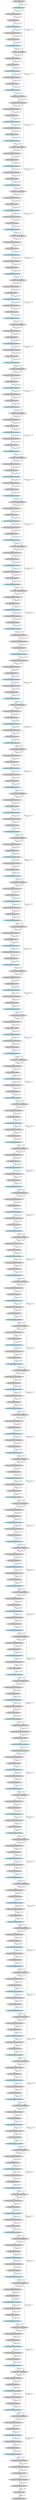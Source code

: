 strict digraph  {
"0 /nncf_model_input_0" [id=0, label="nncf_model_input_#0", style=filled, type=nncf_model_input];
"1 DenseNet/NNCFConv2d[conv1]/conv2d_0" [color=lightblue, id=1, label="conv2d_OW64_G0_#1", style=filled, type=conv2d];
"2 DenseNet/Sequential[dense1]/Bottleneck[0]/NNCFBatchNorm2d[bn1]/batch_norm_0" [id=2, label="batch_norm_IW64_OW64_#2", style=filled, type=batch_norm];
"3 DenseNet/Sequential[dense1]/Bottleneck[0]/relu_0" [id=3, label="relu_IW64_OW64_#3", style=filled, type=relu];
"4 DenseNet/Sequential[dense1]/Bottleneck[0]/NNCFConv2d[conv1]/conv2d_0" [color=lightblue, id=4, label="conv2d_IW64_OW128_G1_#4", style=filled, type=conv2d];
"5 DenseNet/Sequential[dense1]/Bottleneck[0]/NNCFBatchNorm2d[bn2]/batch_norm_0" [id=5, label="batch_norm_IW128_OW128_#5", style=filled, type=batch_norm];
"6 DenseNet/Sequential[dense1]/Bottleneck[0]/relu_1" [id=6, label="relu_IW128_OW128_#6", style=filled, type=relu];
"7 DenseNet/Sequential[dense1]/Bottleneck[0]/NNCFConv2d[conv2]/conv2d_0" [color=lightblue, id=7, label="conv2d_IW128_OW32_G2_#7", style=filled, type=conv2d];
"8 DenseNet/Sequential[dense1]/Bottleneck[0]/cat_0" [id=8, label="cat_IW[32, 64]_OW96_#8", style=filled, type=cat];
"9 DenseNet/Sequential[dense1]/Bottleneck[1]/NNCFBatchNorm2d[bn1]/batch_norm_0" [id=9, label="batch_norm_IW96_OW96_#9", style=filled, type=batch_norm];
"10 DenseNet/Sequential[dense1]/Bottleneck[1]/relu_0" [id=10, label="relu_IW96_OW96_#10", style=filled, type=relu];
"11 DenseNet/Sequential[dense1]/Bottleneck[1]/NNCFConv2d[conv1]/conv2d_0" [color=lightblue, id=11, label="conv2d_IW96_OW128_G3_#11", style=filled, type=conv2d];
"12 DenseNet/Sequential[dense1]/Bottleneck[1]/NNCFBatchNorm2d[bn2]/batch_norm_0" [id=12, label="batch_norm_IW128_OW128_#12", style=filled, type=batch_norm];
"13 DenseNet/Sequential[dense1]/Bottleneck[1]/relu_1" [id=13, label="relu_IW128_OW128_#13", style=filled, type=relu];
"14 DenseNet/Sequential[dense1]/Bottleneck[1]/NNCFConv2d[conv2]/conv2d_0" [color=lightblue, id=14, label="conv2d_IW128_OW32_G4_#14", style=filled, type=conv2d];
"15 DenseNet/Sequential[dense1]/Bottleneck[1]/cat_0" [id=15, label="cat_IW[32, 96]_OW128_#15", style=filled, type=cat];
"16 DenseNet/Transition[trans1]/avg_pool2d_0" [id=16, label="avg_pool2d_IW128_OW128_#47", style=filled, type=avg_pool2d];
"17 DenseNet/Sequential[dense2]/Bottleneck[0]/NNCFBatchNorm2d[bn1]/batch_norm_0" [id=17, label="batch_norm_IW128_OW128_#48", style=filled, type=batch_norm];
"18 DenseNet/Sequential[dense2]/Bottleneck[0]/relu_0" [id=18, label="relu_IW128_OW128_#49", style=filled, type=relu];
"19 DenseNet/Sequential[dense2]/Bottleneck[0]/NNCFConv2d[conv1]/conv2d_0" [color=lightblue, id=19, label="conv2d_IW128_OW128_G14_#50", style=filled, type=conv2d];
"20 DenseNet/Sequential[dense2]/Bottleneck[0]/NNCFBatchNorm2d[bn2]/batch_norm_0" [id=20, label="batch_norm_IW128_OW128_#51", style=filled, type=batch_norm];
"21 DenseNet/Sequential[dense2]/Bottleneck[0]/relu_1" [id=21, label="relu_IW128_OW128_#52", style=filled, type=relu];
"22 DenseNet/Sequential[dense2]/Bottleneck[0]/NNCFConv2d[conv2]/conv2d_0" [color=lightblue, id=22, label="conv2d_IW128_OW32_G15_#53", style=filled, type=conv2d];
"23 DenseNet/Sequential[dense2]/Bottleneck[0]/cat_0" [id=23, label="cat_IW[32, 128]_OW160_#54", style=filled, type=cat];
"24 DenseNet/Sequential[dense2]/Bottleneck[1]/NNCFBatchNorm2d[bn1]/batch_norm_0" [id=24, label="batch_norm_IW160_OW160_#55", style=filled, type=batch_norm];
"25 DenseNet/Sequential[dense2]/Bottleneck[1]/relu_0" [id=25, label="relu_IW160_OW160_#56", style=filled, type=relu];
"26 DenseNet/Sequential[dense2]/Bottleneck[1]/NNCFConv2d[conv1]/conv2d_0" [color=lightblue, id=26, label="conv2d_IW160_OW128_G16_#57", style=filled, type=conv2d];
"27 DenseNet/Sequential[dense2]/Bottleneck[1]/NNCFBatchNorm2d[bn2]/batch_norm_0" [id=27, label="batch_norm_IW128_OW128_#58", style=filled, type=batch_norm];
"28 DenseNet/Sequential[dense2]/Bottleneck[1]/relu_1" [id=28, label="relu_IW128_OW128_#59", style=filled, type=relu];
"29 DenseNet/Sequential[dense2]/Bottleneck[1]/NNCFConv2d[conv2]/conv2d_0" [color=lightblue, id=29, label="conv2d_IW128_OW32_G17_#60", style=filled, type=conv2d];
"30 DenseNet/Sequential[dense2]/Bottleneck[1]/cat_0" [id=30, label="cat_IW[32, 160]_OW192_#61", style=filled, type=cat];
"31 DenseNet/Sequential[dense2]/Bottleneck[2]/NNCFBatchNorm2d[bn1]/batch_norm_0" [id=31, label="batch_norm_IW192_OW192_#62", style=filled, type=batch_norm];
"32 DenseNet/Sequential[dense2]/Bottleneck[2]/relu_0" [id=32, label="relu_IW192_OW192_#63", style=filled, type=relu];
"33 DenseNet/Sequential[dense2]/Bottleneck[2]/NNCFConv2d[conv1]/conv2d_0" [color=lightblue, id=33, label="conv2d_IW192_OW128_G18_#64", style=filled, type=conv2d];
"34 DenseNet/Sequential[dense2]/Bottleneck[2]/NNCFBatchNorm2d[bn2]/batch_norm_0" [id=34, label="batch_norm_IW128_OW128_#65", style=filled, type=batch_norm];
"35 DenseNet/Sequential[dense2]/Bottleneck[2]/relu_1" [id=35, label="relu_IW128_OW128_#66", style=filled, type=relu];
"36 DenseNet/Sequential[dense2]/Bottleneck[2]/NNCFConv2d[conv2]/conv2d_0" [color=lightblue, id=36, label="conv2d_IW128_OW32_G19_#67", style=filled, type=conv2d];
"37 DenseNet/Sequential[dense2]/Bottleneck[2]/cat_0" [id=37, label="cat_IW[32, 192]_OW224_#68", style=filled, type=cat];
"38 DenseNet/Sequential[dense2]/Bottleneck[3]/NNCFBatchNorm2d[bn1]/batch_norm_0" [id=38, label="batch_norm_IW224_OW224_#69", style=filled, type=batch_norm];
"39 DenseNet/Sequential[dense2]/Bottleneck[3]/relu_0" [id=39, label="relu_IW224_OW224_#70", style=filled, type=relu];
"40 DenseNet/Sequential[dense2]/Bottleneck[3]/NNCFConv2d[conv1]/conv2d_0" [color=lightblue, id=40, label="conv2d_IW224_OW128_G20_#71", style=filled, type=conv2d];
"41 DenseNet/Sequential[dense2]/Bottleneck[3]/NNCFBatchNorm2d[bn2]/batch_norm_0" [id=41, label="batch_norm_IW128_OW128_#72", style=filled, type=batch_norm];
"42 DenseNet/Sequential[dense2]/Bottleneck[3]/relu_1" [id=42, label="relu_IW128_OW128_#73", style=filled, type=relu];
"43 DenseNet/Sequential[dense2]/Bottleneck[3]/NNCFConv2d[conv2]/conv2d_0" [color=lightblue, id=43, label="conv2d_IW128_OW32_G21_#74", style=filled, type=conv2d];
"44 DenseNet/Sequential[dense2]/Bottleneck[3]/cat_0" [id=44, label="cat_IW[32, 224]_OW256_#75", style=filled, type=cat];
"45 DenseNet/Sequential[dense2]/Bottleneck[4]/NNCFBatchNorm2d[bn1]/batch_norm_0" [id=45, label="batch_norm_IW256_OW256_#76", style=filled, type=batch_norm];
"46 DenseNet/Sequential[dense2]/Bottleneck[4]/relu_0" [id=46, label="relu_IW256_OW256_#77", style=filled, type=relu];
"47 DenseNet/Sequential[dense2]/Bottleneck[4]/NNCFConv2d[conv1]/conv2d_0" [color=lightblue, id=47, label="conv2d_IW256_OW128_G22_#78", style=filled, type=conv2d];
"48 DenseNet/Sequential[dense2]/Bottleneck[4]/NNCFBatchNorm2d[bn2]/batch_norm_0" [id=48, label="batch_norm_IW128_OW128_#79", style=filled, type=batch_norm];
"49 DenseNet/Sequential[dense2]/Bottleneck[4]/relu_1" [id=49, label="relu_IW128_OW128_#80", style=filled, type=relu];
"50 DenseNet/Sequential[dense2]/Bottleneck[4]/NNCFConv2d[conv2]/conv2d_0" [color=lightblue, id=50, label="conv2d_IW128_OW32_G23_#81", style=filled, type=conv2d];
"51 DenseNet/Sequential[dense2]/Bottleneck[4]/cat_0" [id=51, label="cat_IW[32, 256]_OW288_#82", style=filled, type=cat];
"52 DenseNet/Sequential[dense2]/Bottleneck[5]/NNCFBatchNorm2d[bn1]/batch_norm_0" [id=52, label="batch_norm_IW288_OW288_#83", style=filled, type=batch_norm];
"53 DenseNet/Sequential[dense2]/Bottleneck[5]/relu_0" [id=53, label="relu_IW288_OW288_#84", style=filled, type=relu];
"54 DenseNet/Sequential[dense2]/Bottleneck[5]/NNCFConv2d[conv1]/conv2d_0" [color=lightblue, id=54, label="conv2d_IW288_OW128_G24_#85", style=filled, type=conv2d];
"55 DenseNet/Sequential[dense2]/Bottleneck[5]/NNCFBatchNorm2d[bn2]/batch_norm_0" [id=55, label="batch_norm_IW128_OW128_#86", style=filled, type=batch_norm];
"56 DenseNet/Sequential[dense2]/Bottleneck[5]/relu_1" [id=56, label="relu_IW128_OW128_#87", style=filled, type=relu];
"57 DenseNet/Sequential[dense2]/Bottleneck[5]/NNCFConv2d[conv2]/conv2d_0" [color=lightblue, id=57, label="conv2d_IW128_OW32_G25_#88", style=filled, type=conv2d];
"58 DenseNet/Sequential[dense2]/Bottleneck[5]/cat_0" [id=58, label="cat_IW[32, 288]_OW320_#89", style=filled, type=cat];
"59 DenseNet/Sequential[dense2]/Bottleneck[6]/NNCFBatchNorm2d[bn1]/batch_norm_0" [id=59, label="batch_norm_IW320_OW320_#90", style=filled, type=batch_norm];
"60 DenseNet/Sequential[dense2]/Bottleneck[6]/relu_0" [id=60, label="relu_IW320_OW320_#91", style=filled, type=relu];
"61 DenseNet/Sequential[dense2]/Bottleneck[6]/NNCFConv2d[conv1]/conv2d_0" [color=lightblue, id=61, label="conv2d_IW320_OW128_G26_#92", style=filled, type=conv2d];
"62 DenseNet/Sequential[dense2]/Bottleneck[6]/NNCFBatchNorm2d[bn2]/batch_norm_0" [id=62, label="batch_norm_IW128_OW128_#93", style=filled, type=batch_norm];
"63 DenseNet/Sequential[dense2]/Bottleneck[6]/relu_1" [id=63, label="relu_IW128_OW128_#94", style=filled, type=relu];
"64 DenseNet/Sequential[dense2]/Bottleneck[6]/NNCFConv2d[conv2]/conv2d_0" [color=lightblue, id=64, label="conv2d_IW128_OW32_G27_#95", style=filled, type=conv2d];
"65 DenseNet/Sequential[dense2]/Bottleneck[6]/cat_0" [id=65, label="cat_IW[32, 320]_OW352_#96", style=filled, type=cat];
"66 DenseNet/Sequential[dense2]/Bottleneck[7]/NNCFBatchNorm2d[bn1]/batch_norm_0" [id=66, label="batch_norm_IW352_OW352_#97", style=filled, type=batch_norm];
"67 DenseNet/Sequential[dense2]/Bottleneck[7]/relu_0" [id=67, label="relu_IW352_OW352_#98", style=filled, type=relu];
"68 DenseNet/Sequential[dense2]/Bottleneck[7]/NNCFConv2d[conv1]/conv2d_0" [color=lightblue, id=68, label="conv2d_IW352_OW128_G28_#99", style=filled, type=conv2d];
"69 DenseNet/Sequential[dense2]/Bottleneck[7]/NNCFBatchNorm2d[bn2]/batch_norm_0" [id=69, label="batch_norm_IW128_OW128_#100", style=filled, type=batch_norm];
"70 DenseNet/Sequential[dense2]/Bottleneck[7]/relu_1" [id=70, label="relu_IW128_OW128_#101", style=filled, type=relu];
"71 DenseNet/Sequential[dense2]/Bottleneck[7]/NNCFConv2d[conv2]/conv2d_0" [color=lightblue, id=71, label="conv2d_IW128_OW32_G29_#102", style=filled, type=conv2d];
"72 DenseNet/Sequential[dense2]/Bottleneck[7]/cat_0" [id=72, label="cat_IW[32, 352]_OW384_#103", style=filled, type=cat];
"73 DenseNet/Sequential[dense2]/Bottleneck[8]/NNCFBatchNorm2d[bn1]/batch_norm_0" [id=73, label="batch_norm_IW384_OW384_#104", style=filled, type=batch_norm];
"74 DenseNet/Sequential[dense2]/Bottleneck[8]/relu_0" [id=74, label="relu_IW384_OW384_#105", style=filled, type=relu];
"75 DenseNet/Sequential[dense2]/Bottleneck[8]/NNCFConv2d[conv1]/conv2d_0" [color=lightblue, id=75, label="conv2d_IW384_OW128_G30_#106", style=filled, type=conv2d];
"76 DenseNet/Sequential[dense2]/Bottleneck[8]/NNCFBatchNorm2d[bn2]/batch_norm_0" [id=76, label="batch_norm_IW128_OW128_#107", style=filled, type=batch_norm];
"77 DenseNet/Sequential[dense2]/Bottleneck[8]/relu_1" [id=77, label="relu_IW128_OW128_#108", style=filled, type=relu];
"78 DenseNet/Sequential[dense2]/Bottleneck[8]/NNCFConv2d[conv2]/conv2d_0" [color=lightblue, id=78, label="conv2d_IW128_OW32_G31_#109", style=filled, type=conv2d];
"79 DenseNet/Sequential[dense2]/Bottleneck[8]/cat_0" [id=79, label="cat_IW[32, 384]_OW416_#110", style=filled, type=cat];
"80 DenseNet/Sequential[dense2]/Bottleneck[9]/NNCFBatchNorm2d[bn1]/batch_norm_0" [id=80, label="batch_norm_IW416_OW416_#111", style=filled, type=batch_norm];
"81 DenseNet/Sequential[dense2]/Bottleneck[9]/relu_0" [id=81, label="relu_IW416_OW416_#112", style=filled, type=relu];
"82 DenseNet/Sequential[dense2]/Bottleneck[9]/NNCFConv2d[conv1]/conv2d_0" [color=lightblue, id=82, label="conv2d_IW416_OW128_G32_#113", style=filled, type=conv2d];
"83 DenseNet/Sequential[dense2]/Bottleneck[9]/NNCFBatchNorm2d[bn2]/batch_norm_0" [id=83, label="batch_norm_IW128_OW128_#114", style=filled, type=batch_norm];
"84 DenseNet/Sequential[dense2]/Bottleneck[9]/relu_1" [id=84, label="relu_IW128_OW128_#115", style=filled, type=relu];
"85 DenseNet/Sequential[dense2]/Bottleneck[9]/NNCFConv2d[conv2]/conv2d_0" [color=lightblue, id=85, label="conv2d_IW128_OW32_G33_#116", style=filled, type=conv2d];
"86 DenseNet/Sequential[dense2]/Bottleneck[9]/cat_0" [id=86, label="cat_IW[32, 416]_OW448_#117", style=filled, type=cat];
"87 DenseNet/Sequential[dense2]/Bottleneck[10]/NNCFBatchNorm2d[bn1]/batch_norm_0" [id=87, label="batch_norm_IW448_OW448_#118", style=filled, type=batch_norm];
"88 DenseNet/Sequential[dense2]/Bottleneck[10]/relu_0" [id=88, label="relu_IW448_OW448_#119", style=filled, type=relu];
"89 DenseNet/Sequential[dense2]/Bottleneck[10]/NNCFConv2d[conv1]/conv2d_0" [color=lightblue, id=89, label="conv2d_IW448_OW128_G34_#120", style=filled, type=conv2d];
"90 DenseNet/Sequential[dense2]/Bottleneck[10]/NNCFBatchNorm2d[bn2]/batch_norm_0" [id=90, label="batch_norm_IW128_OW128_#121", style=filled, type=batch_norm];
"91 DenseNet/Sequential[dense2]/Bottleneck[10]/relu_1" [id=91, label="relu_IW128_OW128_#122", style=filled, type=relu];
"92 DenseNet/Sequential[dense2]/Bottleneck[10]/NNCFConv2d[conv2]/conv2d_0" [color=lightblue, id=92, label="conv2d_IW128_OW32_G35_#123", style=filled, type=conv2d];
"93 DenseNet/Sequential[dense2]/Bottleneck[10]/cat_0" [id=93, label="cat_IW[32, 448]_OW480_#124", style=filled, type=cat];
"94 DenseNet/Sequential[dense2]/Bottleneck[11]/NNCFBatchNorm2d[bn1]/batch_norm_0" [id=94, label="batch_norm_IW480_OW480_#125", style=filled, type=batch_norm];
"95 DenseNet/Sequential[dense2]/Bottleneck[11]/relu_0" [id=95, label="relu_IW480_OW480_#126", style=filled, type=relu];
"96 DenseNet/Sequential[dense2]/Bottleneck[11]/NNCFConv2d[conv1]/conv2d_0" [color=lightblue, id=96, label="conv2d_IW480_OW128_G36_#127", style=filled, type=conv2d];
"97 DenseNet/Sequential[dense2]/Bottleneck[11]/NNCFBatchNorm2d[bn2]/batch_norm_0" [id=97, label="batch_norm_IW128_OW128_#128", style=filled, type=batch_norm];
"98 DenseNet/Sequential[dense2]/Bottleneck[11]/relu_1" [id=98, label="relu_IW128_OW128_#129", style=filled, type=relu];
"99 DenseNet/Sequential[dense2]/Bottleneck[11]/NNCFConv2d[conv2]/conv2d_0" [color=lightblue, id=99, label="conv2d_IW128_OW32_G37_#130", style=filled, type=conv2d];
"100 DenseNet/Sequential[dense2]/Bottleneck[11]/cat_0" [id=100, label="cat_IW[32, 480]_OW512_#131", style=filled, type=cat];
"101 DenseNet/Transition[trans2]/NNCFBatchNorm2d[bn]/batch_norm_0" [id=101, label="batch_norm_IW512_OW512_#132", style=filled, type=batch_norm];
"102 DenseNet/Transition[trans2]/relu_0" [id=102, label="relu_IW512_OW512_#133", style=filled, type=relu];
"103 DenseNet/Transition[trans2]/NNCFConv2d[conv]/conv2d_0" [color=lightblue, id=103, label="conv2d_IW512_OW256_G38_#134", style=filled, type=conv2d];
"104 DenseNet/Transition[trans2]/avg_pool2d_0" [id=104, label="avg_pool2d_IW256_OW256_#135", style=filled, type=avg_pool2d];
"105 DenseNet/Sequential[dense3]/Bottleneck[0]/NNCFBatchNorm2d[bn1]/batch_norm_0" [id=105, label="batch_norm_IW256_OW256_#136", style=filled, type=batch_norm];
"106 DenseNet/Sequential[dense3]/Bottleneck[0]/relu_0" [id=106, label="relu_IW256_OW256_#137", style=filled, type=relu];
"107 DenseNet/Sequential[dense3]/Bottleneck[0]/NNCFConv2d[conv1]/conv2d_0" [color=lightblue, id=107, label="conv2d_IW256_OW128_G39_#138", style=filled, type=conv2d];
"108 DenseNet/Sequential[dense3]/Bottleneck[0]/NNCFBatchNorm2d[bn2]/batch_norm_0" [id=108, label="batch_norm_IW128_OW128_#139", style=filled, type=batch_norm];
"109 DenseNet/Sequential[dense3]/Bottleneck[0]/relu_1" [id=109, label="relu_IW128_OW128_#140", style=filled, type=relu];
"110 DenseNet/Sequential[dense3]/Bottleneck[0]/NNCFConv2d[conv2]/conv2d_0" [color=lightblue, id=110, label="conv2d_IW128_OW32_G40_#141", style=filled, type=conv2d];
"111 DenseNet/Sequential[dense3]/Bottleneck[0]/cat_0" [id=111, label="cat_IW[32, 256]_OW288_#142", style=filled, type=cat];
"112 DenseNet/Sequential[dense3]/Bottleneck[1]/NNCFBatchNorm2d[bn1]/batch_norm_0" [id=112, label="batch_norm_IW288_OW288_#143", style=filled, type=batch_norm];
"113 DenseNet/Sequential[dense3]/Bottleneck[1]/relu_0" [id=113, label="relu_IW288_OW288_#144", style=filled, type=relu];
"114 DenseNet/Sequential[dense3]/Bottleneck[1]/NNCFConv2d[conv1]/conv2d_0" [color=lightblue, id=114, label="conv2d_IW288_OW128_G41_#145", style=filled, type=conv2d];
"115 DenseNet/Sequential[dense3]/Bottleneck[1]/NNCFBatchNorm2d[bn2]/batch_norm_0" [id=115, label="batch_norm_IW128_OW128_#146", style=filled, type=batch_norm];
"116 DenseNet/Sequential[dense3]/Bottleneck[1]/relu_1" [id=116, label="relu_IW128_OW128_#147", style=filled, type=relu];
"117 DenseNet/Sequential[dense3]/Bottleneck[1]/NNCFConv2d[conv2]/conv2d_0" [color=lightblue, id=117, label="conv2d_IW128_OW32_G42_#148", style=filled, type=conv2d];
"118 DenseNet/Sequential[dense3]/Bottleneck[1]/cat_0" [id=118, label="cat_IW[32, 288]_OW320_#149", style=filled, type=cat];
"119 DenseNet/Sequential[dense3]/Bottleneck[2]/NNCFBatchNorm2d[bn1]/batch_norm_0" [id=119, label="batch_norm_IW320_OW320_#150", style=filled, type=batch_norm];
"120 DenseNet/Sequential[dense3]/Bottleneck[2]/relu_0" [id=120, label="relu_IW320_OW320_#151", style=filled, type=relu];
"121 DenseNet/Sequential[dense3]/Bottleneck[2]/NNCFConv2d[conv1]/conv2d_0" [color=lightblue, id=121, label="conv2d_IW320_OW128_G43_#152", style=filled, type=conv2d];
"122 DenseNet/Sequential[dense3]/Bottleneck[2]/NNCFBatchNorm2d[bn2]/batch_norm_0" [id=122, label="batch_norm_IW128_OW128_#153", style=filled, type=batch_norm];
"123 DenseNet/Sequential[dense3]/Bottleneck[2]/relu_1" [id=123, label="relu_IW128_OW128_#154", style=filled, type=relu];
"124 DenseNet/Sequential[dense3]/Bottleneck[2]/NNCFConv2d[conv2]/conv2d_0" [color=lightblue, id=124, label="conv2d_IW128_OW32_G44_#155", style=filled, type=conv2d];
"125 DenseNet/Sequential[dense3]/Bottleneck[2]/cat_0" [id=125, label="cat_IW[32, 320]_OW352_#156", style=filled, type=cat];
"126 DenseNet/Sequential[dense3]/Bottleneck[3]/NNCFBatchNorm2d[bn1]/batch_norm_0" [id=126, label="batch_norm_IW352_OW352_#157", style=filled, type=batch_norm];
"127 DenseNet/Sequential[dense3]/Bottleneck[3]/relu_0" [id=127, label="relu_IW352_OW352_#158", style=filled, type=relu];
"128 DenseNet/Sequential[dense3]/Bottleneck[3]/NNCFConv2d[conv1]/conv2d_0" [color=lightblue, id=128, label="conv2d_IW352_OW128_G45_#159", style=filled, type=conv2d];
"129 DenseNet/Sequential[dense3]/Bottleneck[3]/NNCFBatchNorm2d[bn2]/batch_norm_0" [id=129, label="batch_norm_IW128_OW128_#160", style=filled, type=batch_norm];
"130 DenseNet/Sequential[dense3]/Bottleneck[3]/relu_1" [id=130, label="relu_IW128_OW128_#161", style=filled, type=relu];
"131 DenseNet/Sequential[dense3]/Bottleneck[3]/NNCFConv2d[conv2]/conv2d_0" [color=lightblue, id=131, label="conv2d_IW128_OW32_G46_#162", style=filled, type=conv2d];
"132 DenseNet/Sequential[dense3]/Bottleneck[3]/cat_0" [id=132, label="cat_IW[32, 352]_OW384_#163", style=filled, type=cat];
"133 DenseNet/Sequential[dense3]/Bottleneck[4]/NNCFBatchNorm2d[bn1]/batch_norm_0" [id=133, label="batch_norm_IW384_OW384_#164", style=filled, type=batch_norm];
"134 DenseNet/Sequential[dense3]/Bottleneck[4]/relu_0" [id=134, label="relu_IW384_OW384_#165", style=filled, type=relu];
"135 DenseNet/Sequential[dense3]/Bottleneck[4]/NNCFConv2d[conv1]/conv2d_0" [color=lightblue, id=135, label="conv2d_IW384_OW128_G47_#166", style=filled, type=conv2d];
"136 DenseNet/Sequential[dense3]/Bottleneck[4]/NNCFBatchNorm2d[bn2]/batch_norm_0" [id=136, label="batch_norm_IW128_OW128_#167", style=filled, type=batch_norm];
"137 DenseNet/Sequential[dense3]/Bottleneck[4]/relu_1" [id=137, label="relu_IW128_OW128_#168", style=filled, type=relu];
"138 DenseNet/Sequential[dense3]/Bottleneck[4]/NNCFConv2d[conv2]/conv2d_0" [color=lightblue, id=138, label="conv2d_IW128_OW32_G48_#169", style=filled, type=conv2d];
"139 DenseNet/Sequential[dense3]/Bottleneck[4]/cat_0" [id=139, label="cat_IW[32, 384]_OW416_#170", style=filled, type=cat];
"140 DenseNet/Sequential[dense3]/Bottleneck[5]/NNCFBatchNorm2d[bn1]/batch_norm_0" [id=140, label="batch_norm_IW416_OW416_#171", style=filled, type=batch_norm];
"141 DenseNet/Sequential[dense3]/Bottleneck[5]/relu_0" [id=141, label="relu_IW416_OW416_#172", style=filled, type=relu];
"142 DenseNet/Sequential[dense3]/Bottleneck[5]/NNCFConv2d[conv1]/conv2d_0" [color=lightblue, id=142, label="conv2d_IW416_OW128_G49_#173", style=filled, type=conv2d];
"143 DenseNet/Sequential[dense3]/Bottleneck[5]/NNCFBatchNorm2d[bn2]/batch_norm_0" [id=143, label="batch_norm_IW128_OW128_#174", style=filled, type=batch_norm];
"144 DenseNet/Sequential[dense3]/Bottleneck[5]/relu_1" [id=144, label="relu_IW128_OW128_#175", style=filled, type=relu];
"145 DenseNet/Sequential[dense3]/Bottleneck[5]/NNCFConv2d[conv2]/conv2d_0" [color=lightblue, id=145, label="conv2d_IW128_OW32_G50_#176", style=filled, type=conv2d];
"146 DenseNet/Sequential[dense3]/Bottleneck[5]/cat_0" [id=146, label="cat_IW[32, 416]_OW448_#177", style=filled, type=cat];
"147 DenseNet/Sequential[dense3]/Bottleneck[6]/NNCFBatchNorm2d[bn1]/batch_norm_0" [id=147, label="batch_norm_IW448_OW448_#178", style=filled, type=batch_norm];
"148 DenseNet/Sequential[dense3]/Bottleneck[6]/relu_0" [id=148, label="relu_IW448_OW448_#179", style=filled, type=relu];
"149 DenseNet/Sequential[dense3]/Bottleneck[6]/NNCFConv2d[conv1]/conv2d_0" [color=lightblue, id=149, label="conv2d_IW448_OW128_G51_#180", style=filled, type=conv2d];
"150 DenseNet/Sequential[dense3]/Bottleneck[6]/NNCFBatchNorm2d[bn2]/batch_norm_0" [id=150, label="batch_norm_IW128_OW128_#181", style=filled, type=batch_norm];
"151 DenseNet/Sequential[dense3]/Bottleneck[6]/relu_1" [id=151, label="relu_IW128_OW128_#182", style=filled, type=relu];
"152 DenseNet/Sequential[dense3]/Bottleneck[6]/NNCFConv2d[conv2]/conv2d_0" [color=lightblue, id=152, label="conv2d_IW128_OW32_G52_#183", style=filled, type=conv2d];
"153 DenseNet/Sequential[dense3]/Bottleneck[6]/cat_0" [id=153, label="cat_IW[32, 448]_OW480_#184", style=filled, type=cat];
"154 DenseNet/Sequential[dense3]/Bottleneck[7]/NNCFBatchNorm2d[bn1]/batch_norm_0" [id=154, label="batch_norm_IW480_OW480_#185", style=filled, type=batch_norm];
"155 DenseNet/Sequential[dense3]/Bottleneck[7]/relu_0" [id=155, label="relu_IW480_OW480_#186", style=filled, type=relu];
"156 DenseNet/Sequential[dense3]/Bottleneck[7]/NNCFConv2d[conv1]/conv2d_0" [color=lightblue, id=156, label="conv2d_IW480_OW128_G53_#187", style=filled, type=conv2d];
"157 DenseNet/Sequential[dense3]/Bottleneck[7]/NNCFBatchNorm2d[bn2]/batch_norm_0" [id=157, label="batch_norm_IW128_OW128_#188", style=filled, type=batch_norm];
"158 DenseNet/Sequential[dense3]/Bottleneck[7]/relu_1" [id=158, label="relu_IW128_OW128_#189", style=filled, type=relu];
"159 DenseNet/Sequential[dense3]/Bottleneck[7]/NNCFConv2d[conv2]/conv2d_0" [color=lightblue, id=159, label="conv2d_IW128_OW32_G54_#190", style=filled, type=conv2d];
"160 DenseNet/Sequential[dense3]/Bottleneck[7]/cat_0" [id=160, label="cat_IW[32, 480]_OW512_#191", style=filled, type=cat];
"161 DenseNet/Sequential[dense3]/Bottleneck[8]/NNCFBatchNorm2d[bn1]/batch_norm_0" [id=161, label="batch_norm_IW512_OW512_#192", style=filled, type=batch_norm];
"162 DenseNet/Sequential[dense3]/Bottleneck[8]/relu_0" [id=162, label="relu_IW512_OW512_#193", style=filled, type=relu];
"163 DenseNet/Sequential[dense3]/Bottleneck[8]/NNCFConv2d[conv1]/conv2d_0" [color=lightblue, id=163, label="conv2d_IW512_OW128_G55_#194", style=filled, type=conv2d];
"164 DenseNet/Sequential[dense3]/Bottleneck[8]/NNCFBatchNorm2d[bn2]/batch_norm_0" [id=164, label="batch_norm_IW128_OW128_#195", style=filled, type=batch_norm];
"165 DenseNet/Sequential[dense3]/Bottleneck[8]/relu_1" [id=165, label="relu_IW128_OW128_#196", style=filled, type=relu];
"166 DenseNet/Sequential[dense3]/Bottleneck[8]/NNCFConv2d[conv2]/conv2d_0" [color=lightblue, id=166, label="conv2d_IW128_OW32_G56_#197", style=filled, type=conv2d];
"167 DenseNet/Sequential[dense3]/Bottleneck[8]/cat_0" [id=167, label="cat_IW[32, 512]_OW544_#198", style=filled, type=cat];
"168 DenseNet/Sequential[dense3]/Bottleneck[9]/NNCFBatchNorm2d[bn1]/batch_norm_0" [id=168, label="batch_norm_IW544_OW544_#199", style=filled, type=batch_norm];
"169 DenseNet/Sequential[dense3]/Bottleneck[9]/relu_0" [id=169, label="relu_IW544_OW544_#200", style=filled, type=relu];
"170 DenseNet/Sequential[dense3]/Bottleneck[9]/NNCFConv2d[conv1]/conv2d_0" [color=lightblue, id=170, label="conv2d_IW544_OW128_G57_#201", style=filled, type=conv2d];
"171 DenseNet/Sequential[dense3]/Bottleneck[9]/NNCFBatchNorm2d[bn2]/batch_norm_0" [id=171, label="batch_norm_IW128_OW128_#202", style=filled, type=batch_norm];
"172 DenseNet/Sequential[dense3]/Bottleneck[9]/relu_1" [id=172, label="relu_IW128_OW128_#203", style=filled, type=relu];
"173 DenseNet/Sequential[dense3]/Bottleneck[9]/NNCFConv2d[conv2]/conv2d_0" [color=lightblue, id=173, label="conv2d_IW128_OW32_G58_#204", style=filled, type=conv2d];
"174 DenseNet/Sequential[dense3]/Bottleneck[9]/cat_0" [id=174, label="cat_IW[32, 544]_OW576_#205", style=filled, type=cat];
"175 DenseNet/Sequential[dense3]/Bottleneck[10]/NNCFBatchNorm2d[bn1]/batch_norm_0" [id=175, label="batch_norm_IW576_OW576_#206", style=filled, type=batch_norm];
"176 DenseNet/Sequential[dense3]/Bottleneck[10]/relu_0" [id=176, label="relu_IW576_OW576_#207", style=filled, type=relu];
"177 DenseNet/Sequential[dense3]/Bottleneck[10]/NNCFConv2d[conv1]/conv2d_0" [color=lightblue, id=177, label="conv2d_IW576_OW128_G59_#208", style=filled, type=conv2d];
"178 DenseNet/Sequential[dense3]/Bottleneck[10]/NNCFBatchNorm2d[bn2]/batch_norm_0" [id=178, label="batch_norm_IW128_OW128_#209", style=filled, type=batch_norm];
"179 DenseNet/Sequential[dense3]/Bottleneck[10]/relu_1" [id=179, label="relu_IW128_OW128_#210", style=filled, type=relu];
"180 DenseNet/Sequential[dense3]/Bottleneck[10]/NNCFConv2d[conv2]/conv2d_0" [color=lightblue, id=180, label="conv2d_IW128_OW32_G60_#211", style=filled, type=conv2d];
"181 DenseNet/Sequential[dense3]/Bottleneck[10]/cat_0" [id=181, label="cat_IW[32, 576]_OW608_#212", style=filled, type=cat];
"182 DenseNet/Sequential[dense3]/Bottleneck[11]/NNCFBatchNorm2d[bn1]/batch_norm_0" [id=182, label="batch_norm_IW608_OW608_#213", style=filled, type=batch_norm];
"183 DenseNet/Sequential[dense3]/Bottleneck[11]/relu_0" [id=183, label="relu_IW608_OW608_#214", style=filled, type=relu];
"184 DenseNet/Sequential[dense3]/Bottleneck[11]/NNCFConv2d[conv1]/conv2d_0" [color=lightblue, id=184, label="conv2d_IW608_OW128_G61_#215", style=filled, type=conv2d];
"185 DenseNet/Sequential[dense3]/Bottleneck[11]/NNCFBatchNorm2d[bn2]/batch_norm_0" [id=185, label="batch_norm_IW128_OW128_#216", style=filled, type=batch_norm];
"186 DenseNet/Sequential[dense3]/Bottleneck[11]/relu_1" [id=186, label="relu_IW128_OW128_#217", style=filled, type=relu];
"187 DenseNet/Sequential[dense3]/Bottleneck[11]/NNCFConv2d[conv2]/conv2d_0" [color=lightblue, id=187, label="conv2d_IW128_OW32_G62_#218", style=filled, type=conv2d];
"188 DenseNet/Sequential[dense3]/Bottleneck[11]/cat_0" [id=188, label="cat_IW[32, 608]_OW640_#219", style=filled, type=cat];
"189 DenseNet/Sequential[dense3]/Bottleneck[12]/NNCFBatchNorm2d[bn1]/batch_norm_0" [id=189, label="batch_norm_IW640_OW640_#220", style=filled, type=batch_norm];
"190 DenseNet/Sequential[dense3]/Bottleneck[12]/relu_0" [id=190, label="relu_IW640_OW640_#221", style=filled, type=relu];
"191 DenseNet/Sequential[dense3]/Bottleneck[12]/NNCFConv2d[conv1]/conv2d_0" [color=lightblue, id=191, label="conv2d_IW640_OW128_G63_#222", style=filled, type=conv2d];
"192 DenseNet/Sequential[dense3]/Bottleneck[12]/NNCFBatchNorm2d[bn2]/batch_norm_0" [id=192, label="batch_norm_IW128_OW128_#223", style=filled, type=batch_norm];
"193 DenseNet/Sequential[dense3]/Bottleneck[12]/relu_1" [id=193, label="relu_IW128_OW128_#224", style=filled, type=relu];
"194 DenseNet/Sequential[dense3]/Bottleneck[12]/NNCFConv2d[conv2]/conv2d_0" [color=lightblue, id=194, label="conv2d_IW128_OW32_G64_#225", style=filled, type=conv2d];
"195 DenseNet/Sequential[dense3]/Bottleneck[12]/cat_0" [id=195, label="cat_IW[32, 640]_OW672_#226", style=filled, type=cat];
"196 DenseNet/Sequential[dense3]/Bottleneck[13]/NNCFBatchNorm2d[bn1]/batch_norm_0" [id=196, label="batch_norm_IW672_OW672_#227", style=filled, type=batch_norm];
"197 DenseNet/Sequential[dense3]/Bottleneck[13]/relu_0" [id=197, label="relu_IW672_OW672_#228", style=filled, type=relu];
"198 DenseNet/Sequential[dense3]/Bottleneck[13]/NNCFConv2d[conv1]/conv2d_0" [color=lightblue, id=198, label="conv2d_IW672_OW128_G65_#229", style=filled, type=conv2d];
"199 DenseNet/Sequential[dense3]/Bottleneck[13]/NNCFBatchNorm2d[bn2]/batch_norm_0" [id=199, label="batch_norm_IW128_OW128_#230", style=filled, type=batch_norm];
"200 DenseNet/Sequential[dense3]/Bottleneck[13]/relu_1" [id=200, label="relu_IW128_OW128_#231", style=filled, type=relu];
"201 DenseNet/Sequential[dense3]/Bottleneck[13]/NNCFConv2d[conv2]/conv2d_0" [color=lightblue, id=201, label="conv2d_IW128_OW32_G66_#232", style=filled, type=conv2d];
"202 DenseNet/Sequential[dense3]/Bottleneck[13]/cat_0" [id=202, label="cat_IW[32, 672]_OW704_#233", style=filled, type=cat];
"203 DenseNet/Sequential[dense3]/Bottleneck[14]/NNCFBatchNorm2d[bn1]/batch_norm_0" [id=203, label="batch_norm_IW704_OW704_#234", style=filled, type=batch_norm];
"204 DenseNet/Sequential[dense3]/Bottleneck[14]/relu_0" [id=204, label="relu_IW704_OW704_#235", style=filled, type=relu];
"205 DenseNet/Sequential[dense3]/Bottleneck[14]/NNCFConv2d[conv1]/conv2d_0" [color=lightblue, id=205, label="conv2d_IW704_OW128_G67_#236", style=filled, type=conv2d];
"206 DenseNet/Sequential[dense3]/Bottleneck[14]/NNCFBatchNorm2d[bn2]/batch_norm_0" [id=206, label="batch_norm_IW128_OW128_#237", style=filled, type=batch_norm];
"207 DenseNet/Sequential[dense3]/Bottleneck[14]/relu_1" [id=207, label="relu_IW128_OW128_#238", style=filled, type=relu];
"208 DenseNet/Sequential[dense3]/Bottleneck[14]/NNCFConv2d[conv2]/conv2d_0" [color=lightblue, id=208, label="conv2d_IW128_OW32_G68_#239", style=filled, type=conv2d];
"209 DenseNet/Sequential[dense3]/Bottleneck[14]/cat_0" [id=209, label="cat_IW[32, 704]_OW736_#240", style=filled, type=cat];
"210 DenseNet/Sequential[dense3]/Bottleneck[15]/NNCFBatchNorm2d[bn1]/batch_norm_0" [id=210, label="batch_norm_IW736_OW736_#241", style=filled, type=batch_norm];
"211 DenseNet/Sequential[dense3]/Bottleneck[15]/relu_0" [id=211, label="relu_IW736_OW736_#242", style=filled, type=relu];
"212 DenseNet/Sequential[dense3]/Bottleneck[15]/NNCFConv2d[conv1]/conv2d_0" [color=lightblue, id=212, label="conv2d_IW736_OW128_G69_#243", style=filled, type=conv2d];
"213 DenseNet/Sequential[dense3]/Bottleneck[15]/NNCFBatchNorm2d[bn2]/batch_norm_0" [id=213, label="batch_norm_IW128_OW128_#244", style=filled, type=batch_norm];
"214 DenseNet/Sequential[dense3]/Bottleneck[15]/relu_1" [id=214, label="relu_IW128_OW128_#245", style=filled, type=relu];
"215 DenseNet/Sequential[dense3]/Bottleneck[15]/NNCFConv2d[conv2]/conv2d_0" [color=lightblue, id=215, label="conv2d_IW128_OW32_G70_#246", style=filled, type=conv2d];
"216 DenseNet/Sequential[dense3]/Bottleneck[15]/cat_0" [id=216, label="cat_IW[32, 736]_OW768_#247", style=filled, type=cat];
"217 DenseNet/Sequential[dense3]/Bottleneck[16]/NNCFBatchNorm2d[bn1]/batch_norm_0" [id=217, label="batch_norm_IW768_OW768_#248", style=filled, type=batch_norm];
"218 DenseNet/Sequential[dense3]/Bottleneck[16]/relu_0" [id=218, label="relu_IW768_OW768_#249", style=filled, type=relu];
"219 DenseNet/Sequential[dense3]/Bottleneck[16]/NNCFConv2d[conv1]/conv2d_0" [color=lightblue, id=219, label="conv2d_IW768_OW128_G71_#250", style=filled, type=conv2d];
"220 DenseNet/Sequential[dense3]/Bottleneck[16]/NNCFBatchNorm2d[bn2]/batch_norm_0" [id=220, label="batch_norm_IW128_OW128_#251", style=filled, type=batch_norm];
"221 DenseNet/Sequential[dense3]/Bottleneck[16]/relu_1" [id=221, label="relu_IW128_OW128_#252", style=filled, type=relu];
"222 DenseNet/Sequential[dense3]/Bottleneck[16]/NNCFConv2d[conv2]/conv2d_0" [color=lightblue, id=222, label="conv2d_IW128_OW32_G72_#253", style=filled, type=conv2d];
"223 DenseNet/Sequential[dense3]/Bottleneck[16]/cat_0" [id=223, label="cat_IW[32, 768]_OW800_#254", style=filled, type=cat];
"224 DenseNet/Sequential[dense3]/Bottleneck[17]/NNCFBatchNorm2d[bn1]/batch_norm_0" [id=224, label="batch_norm_IW800_OW800_#255", style=filled, type=batch_norm];
"225 DenseNet/Sequential[dense3]/Bottleneck[17]/relu_0" [id=225, label="relu_IW800_OW800_#256", style=filled, type=relu];
"226 DenseNet/Sequential[dense3]/Bottleneck[17]/NNCFConv2d[conv1]/conv2d_0" [color=lightblue, id=226, label="conv2d_IW800_OW128_G73_#257", style=filled, type=conv2d];
"227 DenseNet/Sequential[dense3]/Bottleneck[17]/NNCFBatchNorm2d[bn2]/batch_norm_0" [id=227, label="batch_norm_IW128_OW128_#258", style=filled, type=batch_norm];
"228 DenseNet/Sequential[dense3]/Bottleneck[17]/relu_1" [id=228, label="relu_IW128_OW128_#259", style=filled, type=relu];
"229 DenseNet/Sequential[dense3]/Bottleneck[17]/NNCFConv2d[conv2]/conv2d_0" [color=lightblue, id=229, label="conv2d_IW128_OW32_G74_#260", style=filled, type=conv2d];
"230 DenseNet/Sequential[dense3]/Bottleneck[17]/cat_0" [id=230, label="cat_IW[32, 800]_OW832_#261", style=filled, type=cat];
"231 DenseNet/Sequential[dense3]/Bottleneck[18]/NNCFBatchNorm2d[bn1]/batch_norm_0" [id=231, label="batch_norm_IW832_OW832_#262", style=filled, type=batch_norm];
"232 DenseNet/Sequential[dense3]/Bottleneck[18]/relu_0" [id=232, label="relu_IW832_OW832_#263", style=filled, type=relu];
"233 DenseNet/Sequential[dense3]/Bottleneck[18]/NNCFConv2d[conv1]/conv2d_0" [color=lightblue, id=233, label="conv2d_IW832_OW128_G75_#264", style=filled, type=conv2d];
"234 DenseNet/Sequential[dense3]/Bottleneck[18]/NNCFBatchNorm2d[bn2]/batch_norm_0" [id=234, label="batch_norm_IW128_OW128_#265", style=filled, type=batch_norm];
"235 DenseNet/Sequential[dense3]/Bottleneck[18]/relu_1" [id=235, label="relu_IW128_OW128_#266", style=filled, type=relu];
"236 DenseNet/Sequential[dense3]/Bottleneck[18]/NNCFConv2d[conv2]/conv2d_0" [color=lightblue, id=236, label="conv2d_IW128_OW32_G76_#267", style=filled, type=conv2d];
"237 DenseNet/Sequential[dense3]/Bottleneck[18]/cat_0" [id=237, label="cat_IW[32, 832]_OW864_#268", style=filled, type=cat];
"238 DenseNet/Sequential[dense3]/Bottleneck[19]/NNCFBatchNorm2d[bn1]/batch_norm_0" [id=238, label="batch_norm_IW864_OW864_#269", style=filled, type=batch_norm];
"239 DenseNet/Sequential[dense3]/Bottleneck[19]/relu_0" [id=239, label="relu_IW864_OW864_#270", style=filled, type=relu];
"240 DenseNet/Sequential[dense3]/Bottleneck[19]/NNCFConv2d[conv1]/conv2d_0" [color=lightblue, id=240, label="conv2d_IW864_OW128_G77_#271", style=filled, type=conv2d];
"241 DenseNet/Sequential[dense3]/Bottleneck[19]/NNCFBatchNorm2d[bn2]/batch_norm_0" [id=241, label="batch_norm_IW128_OW128_#272", style=filled, type=batch_norm];
"242 DenseNet/Sequential[dense3]/Bottleneck[19]/relu_1" [id=242, label="relu_IW128_OW128_#273", style=filled, type=relu];
"243 DenseNet/Sequential[dense3]/Bottleneck[19]/NNCFConv2d[conv2]/conv2d_0" [color=lightblue, id=243, label="conv2d_IW128_OW32_G78_#274", style=filled, type=conv2d];
"244 DenseNet/Sequential[dense3]/Bottleneck[19]/cat_0" [id=244, label="cat_IW[32, 864]_OW896_#275", style=filled, type=cat];
"245 DenseNet/Sequential[dense3]/Bottleneck[20]/NNCFBatchNorm2d[bn1]/batch_norm_0" [id=245, label="batch_norm_IW896_OW896_#276", style=filled, type=batch_norm];
"246 DenseNet/Sequential[dense3]/Bottleneck[20]/relu_0" [id=246, label="relu_IW896_OW896_#277", style=filled, type=relu];
"247 DenseNet/Sequential[dense3]/Bottleneck[20]/NNCFConv2d[conv1]/conv2d_0" [color=lightblue, id=247, label="conv2d_IW896_OW128_G79_#278", style=filled, type=conv2d];
"248 DenseNet/Sequential[dense3]/Bottleneck[20]/NNCFBatchNorm2d[bn2]/batch_norm_0" [id=248, label="batch_norm_IW128_OW128_#279", style=filled, type=batch_norm];
"249 DenseNet/Sequential[dense3]/Bottleneck[20]/relu_1" [id=249, label="relu_IW128_OW128_#280", style=filled, type=relu];
"250 DenseNet/Sequential[dense3]/Bottleneck[20]/NNCFConv2d[conv2]/conv2d_0" [color=lightblue, id=250, label="conv2d_IW128_OW32_G80_#281", style=filled, type=conv2d];
"251 DenseNet/Sequential[dense3]/Bottleneck[20]/cat_0" [id=251, label="cat_IW[32, 896]_OW928_#282", style=filled, type=cat];
"252 DenseNet/Sequential[dense3]/Bottleneck[21]/NNCFBatchNorm2d[bn1]/batch_norm_0" [id=252, label="batch_norm_IW928_OW928_#283", style=filled, type=batch_norm];
"253 DenseNet/Sequential[dense3]/Bottleneck[21]/relu_0" [id=253, label="relu_IW928_OW928_#284", style=filled, type=relu];
"254 DenseNet/Sequential[dense3]/Bottleneck[21]/NNCFConv2d[conv1]/conv2d_0" [color=lightblue, id=254, label="conv2d_IW928_OW128_G81_#285", style=filled, type=conv2d];
"255 DenseNet/Sequential[dense3]/Bottleneck[21]/NNCFBatchNorm2d[bn2]/batch_norm_0" [id=255, label="batch_norm_IW128_OW128_#286", style=filled, type=batch_norm];
"256 DenseNet/Sequential[dense3]/Bottleneck[21]/relu_1" [id=256, label="relu_IW128_OW128_#287", style=filled, type=relu];
"257 DenseNet/Sequential[dense3]/Bottleneck[21]/NNCFConv2d[conv2]/conv2d_0" [color=lightblue, id=257, label="conv2d_IW128_OW32_G82_#288", style=filled, type=conv2d];
"258 DenseNet/Sequential[dense3]/Bottleneck[21]/cat_0" [id=258, label="cat_IW[32, 928]_OW960_#289", style=filled, type=cat];
"259 DenseNet/Sequential[dense3]/Bottleneck[22]/NNCFBatchNorm2d[bn1]/batch_norm_0" [id=259, label="batch_norm_IW960_OW960_#290", style=filled, type=batch_norm];
"260 DenseNet/Sequential[dense3]/Bottleneck[22]/relu_0" [id=260, label="relu_IW960_OW960_#291", style=filled, type=relu];
"261 DenseNet/Sequential[dense3]/Bottleneck[22]/NNCFConv2d[conv1]/conv2d_0" [color=lightblue, id=261, label="conv2d_IW960_OW128_G83_#292", style=filled, type=conv2d];
"262 DenseNet/Sequential[dense3]/Bottleneck[22]/NNCFBatchNorm2d[bn2]/batch_norm_0" [id=262, label="batch_norm_IW128_OW128_#293", style=filled, type=batch_norm];
"263 DenseNet/Sequential[dense3]/Bottleneck[22]/relu_1" [id=263, label="relu_IW128_OW128_#294", style=filled, type=relu];
"264 DenseNet/Sequential[dense3]/Bottleneck[22]/NNCFConv2d[conv2]/conv2d_0" [color=lightblue, id=264, label="conv2d_IW128_OW32_G84_#295", style=filled, type=conv2d];
"265 DenseNet/Sequential[dense3]/Bottleneck[22]/cat_0" [id=265, label="cat_IW[32, 960]_OW992_#296", style=filled, type=cat];
"266 DenseNet/Sequential[dense3]/Bottleneck[23]/NNCFBatchNorm2d[bn1]/batch_norm_0" [id=266, label="batch_norm_IW992_OW992_#297", style=filled, type=batch_norm];
"267 DenseNet/Sequential[dense3]/Bottleneck[23]/relu_0" [id=267, label="relu_IW992_OW992_#298", style=filled, type=relu];
"268 DenseNet/Sequential[dense3]/Bottleneck[23]/NNCFConv2d[conv1]/conv2d_0" [color=lightblue, id=268, label="conv2d_IW992_OW128_G85_#299", style=filled, type=conv2d];
"269 DenseNet/Sequential[dense3]/Bottleneck[23]/NNCFBatchNorm2d[bn2]/batch_norm_0" [id=269, label="batch_norm_IW128_OW128_#300", style=filled, type=batch_norm];
"270 DenseNet/Sequential[dense3]/Bottleneck[23]/relu_1" [id=270, label="relu_IW128_OW128_#301", style=filled, type=relu];
"271 DenseNet/Sequential[dense3]/Bottleneck[23]/NNCFConv2d[conv2]/conv2d_0" [color=lightblue, id=271, label="conv2d_IW128_OW32_G86_#302", style=filled, type=conv2d];
"272 DenseNet/Sequential[dense3]/Bottleneck[23]/cat_0" [id=272, label="cat_IW[32, 992]_OW1024_#303", style=filled, type=cat];
"273 DenseNet/Transition[trans3]/NNCFBatchNorm2d[bn]/batch_norm_0" [id=273, label="batch_norm_IW1024_OW1024_#304", style=filled, type=batch_norm];
"274 DenseNet/Transition[trans3]/relu_0" [id=274, label="relu_IW1024_OW1024_#305", style=filled, type=relu];
"275 DenseNet/Transition[trans3]/NNCFConv2d[conv]/conv2d_0" [color=lightblue, id=275, label="conv2d_IW1024_OW512_G87_#306", style=filled, type=conv2d];
"276 DenseNet/Transition[trans3]/avg_pool2d_0" [id=276, label="avg_pool2d_IW512_OW512_#307", style=filled, type=avg_pool2d];
"277 DenseNet/Sequential[dense4]/Bottleneck[0]/NNCFBatchNorm2d[bn1]/batch_norm_0" [id=277, label="batch_norm_IW512_OW512_#308", style=filled, type=batch_norm];
"278 DenseNet/Sequential[dense4]/Bottleneck[0]/relu_0" [id=278, label="relu_IW512_OW512_#309", style=filled, type=relu];
"279 DenseNet/Sequential[dense4]/Bottleneck[0]/NNCFConv2d[conv1]/conv2d_0" [color=lightblue, id=279, label="conv2d_IW512_OW128_G88_#310", style=filled, type=conv2d];
"280 DenseNet/Sequential[dense4]/Bottleneck[0]/NNCFBatchNorm2d[bn2]/batch_norm_0" [id=280, label="batch_norm_IW128_OW128_#311", style=filled, type=batch_norm];
"281 DenseNet/Sequential[dense4]/Bottleneck[0]/relu_1" [id=281, label="relu_IW128_OW128_#312", style=filled, type=relu];
"282 DenseNet/Sequential[dense4]/Bottleneck[0]/NNCFConv2d[conv2]/conv2d_0" [color=lightblue, id=282, label="conv2d_IW128_OW32_G89_#313", style=filled, type=conv2d];
"283 DenseNet/Sequential[dense4]/Bottleneck[0]/cat_0" [id=283, label="cat_IW[32, 512]_OW544_#314", style=filled, type=cat];
"284 DenseNet/Sequential[dense4]/Bottleneck[1]/NNCFBatchNorm2d[bn1]/batch_norm_0" [id=284, label="batch_norm_IW544_OW544_#315", style=filled, type=batch_norm];
"285 DenseNet/Sequential[dense4]/Bottleneck[1]/relu_0" [id=285, label="relu_IW544_OW544_#316", style=filled, type=relu];
"286 DenseNet/Sequential[dense4]/Bottleneck[1]/NNCFConv2d[conv1]/conv2d_0" [color=lightblue, id=286, label="conv2d_IW544_OW128_G90_#317", style=filled, type=conv2d];
"287 DenseNet/Sequential[dense4]/Bottleneck[1]/NNCFBatchNorm2d[bn2]/batch_norm_0" [id=287, label="batch_norm_IW128_OW128_#318", style=filled, type=batch_norm];
"288 DenseNet/Sequential[dense4]/Bottleneck[1]/relu_1" [id=288, label="relu_IW128_OW128_#319", style=filled, type=relu];
"289 DenseNet/Sequential[dense4]/Bottleneck[1]/NNCFConv2d[conv2]/conv2d_0" [color=lightblue, id=289, label="conv2d_IW128_OW32_G91_#320", style=filled, type=conv2d];
"290 DenseNet/Sequential[dense4]/Bottleneck[1]/cat_0" [id=290, label="cat_IW[32, 544]_OW576_#321", style=filled, type=cat];
"291 DenseNet/Sequential[dense4]/Bottleneck[2]/NNCFBatchNorm2d[bn1]/batch_norm_0" [id=291, label="batch_norm_IW576_OW576_#322", style=filled, type=batch_norm];
"292 DenseNet/Sequential[dense4]/Bottleneck[2]/relu_0" [id=292, label="relu_IW576_OW576_#323", style=filled, type=relu];
"293 DenseNet/Sequential[dense4]/Bottleneck[2]/NNCFConv2d[conv1]/conv2d_0" [color=lightblue, id=293, label="conv2d_IW576_OW128_G92_#324", style=filled, type=conv2d];
"294 DenseNet/Sequential[dense4]/Bottleneck[2]/NNCFBatchNorm2d[bn2]/batch_norm_0" [id=294, label="batch_norm_IW128_OW128_#325", style=filled, type=batch_norm];
"295 DenseNet/Sequential[dense4]/Bottleneck[2]/relu_1" [id=295, label="relu_IW128_OW128_#326", style=filled, type=relu];
"296 DenseNet/Sequential[dense4]/Bottleneck[2]/NNCFConv2d[conv2]/conv2d_0" [color=lightblue, id=296, label="conv2d_IW128_OW32_G93_#327", style=filled, type=conv2d];
"297 DenseNet/Sequential[dense4]/Bottleneck[2]/cat_0" [id=297, label="cat_IW[32, 576]_OW608_#328", style=filled, type=cat];
"298 DenseNet/Sequential[dense4]/Bottleneck[3]/NNCFBatchNorm2d[bn1]/batch_norm_0" [id=298, label="batch_norm_IW608_OW608_#329", style=filled, type=batch_norm];
"299 DenseNet/Sequential[dense4]/Bottleneck[3]/relu_0" [id=299, label="relu_IW608_OW608_#330", style=filled, type=relu];
"300 DenseNet/Sequential[dense4]/Bottleneck[3]/NNCFConv2d[conv1]/conv2d_0" [color=lightblue, id=300, label="conv2d_IW608_OW128_G94_#331", style=filled, type=conv2d];
"301 DenseNet/Sequential[dense4]/Bottleneck[3]/NNCFBatchNorm2d[bn2]/batch_norm_0" [id=301, label="batch_norm_IW128_OW128_#332", style=filled, type=batch_norm];
"302 DenseNet/Sequential[dense4]/Bottleneck[3]/relu_1" [id=302, label="relu_IW128_OW128_#333", style=filled, type=relu];
"303 DenseNet/Sequential[dense4]/Bottleneck[3]/NNCFConv2d[conv2]/conv2d_0" [color=lightblue, id=303, label="conv2d_IW128_OW32_G95_#334", style=filled, type=conv2d];
"304 DenseNet/Sequential[dense4]/Bottleneck[3]/cat_0" [id=304, label="cat_IW[32, 608]_OW640_#335", style=filled, type=cat];
"305 DenseNet/Sequential[dense4]/Bottleneck[4]/NNCFBatchNorm2d[bn1]/batch_norm_0" [id=305, label="batch_norm_IW640_OW640_#336", style=filled, type=batch_norm];
"306 DenseNet/Sequential[dense4]/Bottleneck[4]/relu_0" [id=306, label="relu_IW640_OW640_#337", style=filled, type=relu];
"307 DenseNet/Sequential[dense4]/Bottleneck[4]/NNCFConv2d[conv1]/conv2d_0" [color=lightblue, id=307, label="conv2d_IW640_OW128_G96_#338", style=filled, type=conv2d];
"308 DenseNet/Sequential[dense4]/Bottleneck[4]/NNCFBatchNorm2d[bn2]/batch_norm_0" [id=308, label="batch_norm_IW128_OW128_#339", style=filled, type=batch_norm];
"309 DenseNet/Sequential[dense4]/Bottleneck[4]/relu_1" [id=309, label="relu_IW128_OW128_#340", style=filled, type=relu];
"310 DenseNet/Sequential[dense4]/Bottleneck[4]/NNCFConv2d[conv2]/conv2d_0" [color=lightblue, id=310, label="conv2d_IW128_OW32_G97_#341", style=filled, type=conv2d];
"311 DenseNet/Sequential[dense4]/Bottleneck[4]/cat_0" [id=311, label="cat_IW[32, 640]_OW672_#342", style=filled, type=cat];
"312 DenseNet/Sequential[dense4]/Bottleneck[5]/NNCFBatchNorm2d[bn1]/batch_norm_0" [id=312, label="batch_norm_IW672_OW672_#343", style=filled, type=batch_norm];
"313 DenseNet/Sequential[dense4]/Bottleneck[5]/relu_0" [id=313, label="relu_IW672_OW672_#344", style=filled, type=relu];
"314 DenseNet/Sequential[dense4]/Bottleneck[5]/NNCFConv2d[conv1]/conv2d_0" [color=lightblue, id=314, label="conv2d_IW672_OW128_G98_#345", style=filled, type=conv2d];
"315 DenseNet/Sequential[dense4]/Bottleneck[5]/NNCFBatchNorm2d[bn2]/batch_norm_0" [id=315, label="batch_norm_IW128_OW128_#346", style=filled, type=batch_norm];
"316 DenseNet/Sequential[dense4]/Bottleneck[5]/relu_1" [id=316, label="relu_IW128_OW128_#347", style=filled, type=relu];
"317 DenseNet/Sequential[dense4]/Bottleneck[5]/NNCFConv2d[conv2]/conv2d_0" [color=lightblue, id=317, label="conv2d_IW128_OW32_G99_#348", style=filled, type=conv2d];
"318 DenseNet/Sequential[dense4]/Bottleneck[5]/cat_0" [id=318, label="cat_IW[32, 672]_OW704_#349", style=filled, type=cat];
"319 DenseNet/Sequential[dense4]/Bottleneck[6]/NNCFBatchNorm2d[bn1]/batch_norm_0" [id=319, label="batch_norm_IW704_OW704_#350", style=filled, type=batch_norm];
"320 DenseNet/Sequential[dense4]/Bottleneck[6]/relu_0" [id=320, label="relu_IW704_OW704_#351", style=filled, type=relu];
"321 DenseNet/Sequential[dense4]/Bottleneck[6]/NNCFConv2d[conv1]/conv2d_0" [color=lightblue, id=321, label="conv2d_IW704_OW128_G100_#352", style=filled, type=conv2d];
"322 DenseNet/Sequential[dense4]/Bottleneck[6]/NNCFBatchNorm2d[bn2]/batch_norm_0" [id=322, label="batch_norm_IW128_OW128_#353", style=filled, type=batch_norm];
"323 DenseNet/Sequential[dense4]/Bottleneck[6]/relu_1" [id=323, label="relu_IW128_OW128_#354", style=filled, type=relu];
"324 DenseNet/Sequential[dense4]/Bottleneck[6]/NNCFConv2d[conv2]/conv2d_0" [color=lightblue, id=324, label="conv2d_IW128_OW32_G101_#355", style=filled, type=conv2d];
"325 DenseNet/Sequential[dense4]/Bottleneck[6]/cat_0" [id=325, label="cat_IW[32, 704]_OW736_#356", style=filled, type=cat];
"326 DenseNet/Sequential[dense4]/Bottleneck[7]/NNCFBatchNorm2d[bn1]/batch_norm_0" [id=326, label="batch_norm_IW736_OW736_#357", style=filled, type=batch_norm];
"327 DenseNet/Sequential[dense4]/Bottleneck[7]/relu_0" [id=327, label="relu_IW736_OW736_#358", style=filled, type=relu];
"328 DenseNet/Sequential[dense4]/Bottleneck[7]/NNCFConv2d[conv1]/conv2d_0" [color=lightblue, id=328, label="conv2d_IW736_OW128_G102_#359", style=filled, type=conv2d];
"329 DenseNet/Sequential[dense4]/Bottleneck[7]/NNCFBatchNorm2d[bn2]/batch_norm_0" [id=329, label="batch_norm_IW128_OW128_#360", style=filled, type=batch_norm];
"330 DenseNet/Sequential[dense4]/Bottleneck[7]/relu_1" [id=330, label="relu_IW128_OW128_#361", style=filled, type=relu];
"331 DenseNet/Sequential[dense4]/Bottleneck[7]/NNCFConv2d[conv2]/conv2d_0" [color=lightblue, id=331, label="conv2d_IW128_OW32_G103_#362", style=filled, type=conv2d];
"332 DenseNet/Sequential[dense4]/Bottleneck[7]/cat_0" [id=332, label="cat_IW[32, 736]_OW768_#363", style=filled, type=cat];
"333 DenseNet/Sequential[dense4]/Bottleneck[8]/NNCFBatchNorm2d[bn1]/batch_norm_0" [id=333, label="batch_norm_IW768_OW768_#364", style=filled, type=batch_norm];
"334 DenseNet/Sequential[dense4]/Bottleneck[8]/relu_0" [id=334, label="relu_IW768_OW768_#365", style=filled, type=relu];
"335 DenseNet/Sequential[dense4]/Bottleneck[8]/NNCFConv2d[conv1]/conv2d_0" [color=lightblue, id=335, label="conv2d_IW768_OW128_G104_#366", style=filled, type=conv2d];
"336 DenseNet/Sequential[dense4]/Bottleneck[8]/NNCFBatchNorm2d[bn2]/batch_norm_0" [id=336, label="batch_norm_IW128_OW128_#367", style=filled, type=batch_norm];
"337 DenseNet/Sequential[dense4]/Bottleneck[8]/relu_1" [id=337, label="relu_IW128_OW128_#368", style=filled, type=relu];
"338 DenseNet/Sequential[dense4]/Bottleneck[8]/NNCFConv2d[conv2]/conv2d_0" [color=lightblue, id=338, label="conv2d_IW128_OW32_G105_#369", style=filled, type=conv2d];
"339 DenseNet/Sequential[dense4]/Bottleneck[8]/cat_0" [id=339, label="cat_IW[32, 768]_OW800_#370", style=filled, type=cat];
"340 DenseNet/Sequential[dense4]/Bottleneck[9]/NNCFBatchNorm2d[bn1]/batch_norm_0" [id=340, label="batch_norm_IW800_OW800_#371", style=filled, type=batch_norm];
"341 DenseNet/Sequential[dense4]/Bottleneck[9]/relu_0" [id=341, label="relu_IW800_OW800_#372", style=filled, type=relu];
"342 DenseNet/Sequential[dense4]/Bottleneck[9]/NNCFConv2d[conv1]/conv2d_0" [color=lightblue, id=342, label="conv2d_IW800_OW128_G106_#373", style=filled, type=conv2d];
"343 DenseNet/Sequential[dense4]/Bottleneck[9]/NNCFBatchNorm2d[bn2]/batch_norm_0" [id=343, label="batch_norm_IW128_OW128_#374", style=filled, type=batch_norm];
"344 DenseNet/Sequential[dense4]/Bottleneck[9]/relu_1" [id=344, label="relu_IW128_OW128_#375", style=filled, type=relu];
"345 DenseNet/Sequential[dense4]/Bottleneck[9]/NNCFConv2d[conv2]/conv2d_0" [color=lightblue, id=345, label="conv2d_IW128_OW32_G107_#376", style=filled, type=conv2d];
"346 DenseNet/Sequential[dense4]/Bottleneck[9]/cat_0" [id=346, label="cat_IW[32, 800]_OW832_#377", style=filled, type=cat];
"347 DenseNet/Sequential[dense4]/Bottleneck[10]/NNCFBatchNorm2d[bn1]/batch_norm_0" [id=347, label="batch_norm_IW832_OW832_#378", style=filled, type=batch_norm];
"348 DenseNet/Sequential[dense4]/Bottleneck[10]/relu_0" [id=348, label="relu_IW832_OW832_#379", style=filled, type=relu];
"349 DenseNet/Sequential[dense4]/Bottleneck[10]/NNCFConv2d[conv1]/conv2d_0" [color=lightblue, id=349, label="conv2d_IW832_OW128_G108_#380", style=filled, type=conv2d];
"350 DenseNet/Sequential[dense4]/Bottleneck[10]/NNCFBatchNorm2d[bn2]/batch_norm_0" [id=350, label="batch_norm_IW128_OW128_#381", style=filled, type=batch_norm];
"351 DenseNet/Sequential[dense4]/Bottleneck[10]/relu_1" [id=351, label="relu_IW128_OW128_#382", style=filled, type=relu];
"352 DenseNet/Sequential[dense4]/Bottleneck[10]/NNCFConv2d[conv2]/conv2d_0" [color=lightblue, id=352, label="conv2d_IW128_OW32_G109_#383", style=filled, type=conv2d];
"353 DenseNet/Sequential[dense4]/Bottleneck[10]/cat_0" [id=353, label="cat_IW[32, 832]_OW864_#384", style=filled, type=cat];
"354 DenseNet/Sequential[dense4]/Bottleneck[11]/NNCFBatchNorm2d[bn1]/batch_norm_0" [id=354, label="batch_norm_IW864_OW864_#385", style=filled, type=batch_norm];
"355 DenseNet/Sequential[dense4]/Bottleneck[11]/relu_0" [id=355, label="relu_IW864_OW864_#386", style=filled, type=relu];
"356 DenseNet/Sequential[dense4]/Bottleneck[11]/NNCFConv2d[conv1]/conv2d_0" [color=lightblue, id=356, label="conv2d_IW864_OW128_G110_#387", style=filled, type=conv2d];
"357 DenseNet/Sequential[dense4]/Bottleneck[11]/NNCFBatchNorm2d[bn2]/batch_norm_0" [id=357, label="batch_norm_IW128_OW128_#388", style=filled, type=batch_norm];
"358 DenseNet/Sequential[dense4]/Bottleneck[11]/relu_1" [id=358, label="relu_IW128_OW128_#389", style=filled, type=relu];
"359 DenseNet/Sequential[dense4]/Bottleneck[11]/NNCFConv2d[conv2]/conv2d_0" [color=lightblue, id=359, label="conv2d_IW128_OW32_G111_#390", style=filled, type=conv2d];
"360 DenseNet/Sequential[dense4]/Bottleneck[11]/cat_0" [id=360, label="cat_IW[32, 864]_OW896_#391", style=filled, type=cat];
"361 DenseNet/Sequential[dense4]/Bottleneck[12]/NNCFBatchNorm2d[bn1]/batch_norm_0" [id=361, label="batch_norm_IW896_OW896_#392", style=filled, type=batch_norm];
"362 DenseNet/Sequential[dense4]/Bottleneck[12]/relu_0" [id=362, label="relu_IW896_OW896_#393", style=filled, type=relu];
"363 DenseNet/Sequential[dense4]/Bottleneck[12]/NNCFConv2d[conv1]/conv2d_0" [color=lightblue, id=363, label="conv2d_IW896_OW128_G112_#394", style=filled, type=conv2d];
"364 DenseNet/Sequential[dense4]/Bottleneck[12]/NNCFBatchNorm2d[bn2]/batch_norm_0" [id=364, label="batch_norm_IW128_OW128_#395", style=filled, type=batch_norm];
"365 DenseNet/Sequential[dense4]/Bottleneck[12]/relu_1" [id=365, label="relu_IW128_OW128_#396", style=filled, type=relu];
"366 DenseNet/Sequential[dense4]/Bottleneck[12]/NNCFConv2d[conv2]/conv2d_0" [color=lightblue, id=366, label="conv2d_IW128_OW32_G113_#397", style=filled, type=conv2d];
"367 DenseNet/Sequential[dense4]/Bottleneck[12]/cat_0" [id=367, label="cat_IW[32, 896]_OW928_#398", style=filled, type=cat];
"368 DenseNet/Sequential[dense4]/Bottleneck[13]/NNCFBatchNorm2d[bn1]/batch_norm_0" [id=368, label="batch_norm_IW928_OW928_#399", style=filled, type=batch_norm];
"369 DenseNet/Sequential[dense4]/Bottleneck[13]/relu_0" [id=369, label="relu_IW928_OW928_#400", style=filled, type=relu];
"370 DenseNet/Sequential[dense4]/Bottleneck[13]/NNCFConv2d[conv1]/conv2d_0" [color=lightblue, id=370, label="conv2d_IW928_OW128_G114_#401", style=filled, type=conv2d];
"371 DenseNet/Sequential[dense4]/Bottleneck[13]/NNCFBatchNorm2d[bn2]/batch_norm_0" [id=371, label="batch_norm_IW128_OW128_#402", style=filled, type=batch_norm];
"372 DenseNet/Sequential[dense4]/Bottleneck[13]/relu_1" [id=372, label="relu_IW128_OW128_#403", style=filled, type=relu];
"373 DenseNet/Sequential[dense4]/Bottleneck[13]/NNCFConv2d[conv2]/conv2d_0" [color=lightblue, id=373, label="conv2d_IW128_OW32_G115_#404", style=filled, type=conv2d];
"374 DenseNet/Sequential[dense4]/Bottleneck[13]/cat_0" [id=374, label="cat_IW[32, 928]_OW960_#405", style=filled, type=cat];
"375 DenseNet/Sequential[dense4]/Bottleneck[14]/NNCFBatchNorm2d[bn1]/batch_norm_0" [id=375, label="batch_norm_IW960_OW960_#406", style=filled, type=batch_norm];
"376 DenseNet/Sequential[dense4]/Bottleneck[14]/relu_0" [id=376, label="relu_IW960_OW960_#407", style=filled, type=relu];
"377 DenseNet/Sequential[dense4]/Bottleneck[14]/NNCFConv2d[conv1]/conv2d_0" [color=lightblue, id=377, label="conv2d_IW960_OW128_G116_#408", style=filled, type=conv2d];
"378 DenseNet/Sequential[dense4]/Bottleneck[14]/NNCFBatchNorm2d[bn2]/batch_norm_0" [id=378, label="batch_norm_IW128_OW128_#409", style=filled, type=batch_norm];
"379 DenseNet/Sequential[dense4]/Bottleneck[14]/relu_1" [id=379, label="relu_IW128_OW128_#410", style=filled, type=relu];
"380 DenseNet/Sequential[dense4]/Bottleneck[14]/NNCFConv2d[conv2]/conv2d_0" [color=lightblue, id=380, label="conv2d_IW128_OW32_G117_#411", style=filled, type=conv2d];
"381 DenseNet/Sequential[dense4]/Bottleneck[14]/cat_0" [id=381, label="cat_IW[32, 960]_OW992_#412", style=filled, type=cat];
"382 DenseNet/Sequential[dense4]/Bottleneck[15]/NNCFBatchNorm2d[bn1]/batch_norm_0" [id=382, label="batch_norm_IW992_OW992_#413", style=filled, type=batch_norm];
"383 DenseNet/Sequential[dense4]/Bottleneck[15]/relu_0" [id=383, label="relu_IW992_OW992_#414", style=filled, type=relu];
"384 DenseNet/Sequential[dense4]/Bottleneck[15]/NNCFConv2d[conv1]/conv2d_0" [color=lightblue, id=384, label="conv2d_IW992_OW128_G118_#415", style=filled, type=conv2d];
"385 DenseNet/Sequential[dense4]/Bottleneck[15]/NNCFBatchNorm2d[bn2]/batch_norm_0" [id=385, label="batch_norm_IW128_OW128_#416", style=filled, type=batch_norm];
"386 DenseNet/Sequential[dense4]/Bottleneck[15]/relu_1" [id=386, label="relu_IW128_OW128_#417", style=filled, type=relu];
"387 DenseNet/Sequential[dense4]/Bottleneck[15]/NNCFConv2d[conv2]/conv2d_0" [color=lightblue, id=387, label="conv2d_IW128_OW32_G119_#418", style=filled, type=conv2d];
"388 DenseNet/Sequential[dense4]/Bottleneck[15]/cat_0" [id=388, label="cat_IW[32, 992]_OW1024_#419", style=filled, type=cat];
"389 DenseNet/NNCFBatchNorm2d[bn]/batch_norm_0" [id=389, label="batch_norm_IW1024_OW1024_#420", style=filled, type=batch_norm];
"390 DenseNet/relu_0" [id=390, label="relu_IW1024_OW1024_#421", style=filled, type=relu];
"391 DenseNet/avg_pool2d_0" [id=391, label="avg_pool2d_IW1024_OW1024_#422", style=filled, type=avg_pool2d];
"392 DenseNet/view_0" [id=392, label="view_IW1024_OW1024_#423", style=filled, type=view];
"393 DenseNet/NNCFLinear[linear]/linear_0" [id=393, label="linear_IW1024_#424", style=filled, type=linear];
"394 /nncf_model_output_0" [id=394, label="nncf_model_output_#425", style=filled, type=nncf_model_output];
"0 /nncf_model_input_0" -> "1 DenseNet/NNCFConv2d[conv1]/conv2d_0"  [label="shape:(1, 3, 32, 32)\nports:0 -> 0", style=solid];
"1 DenseNet/NNCFConv2d[conv1]/conv2d_0" -> "2 DenseNet/Sequential[dense1]/Bottleneck[0]/NNCFBatchNorm2d[bn1]/batch_norm_0"  [label="shape:(1, 64, 32, 32)\nports:0 -> 0", style=solid];
"1 DenseNet/NNCFConv2d[conv1]/conv2d_0" -> "8 DenseNet/Sequential[dense1]/Bottleneck[0]/cat_0"  [label="shape:(1, 64, 32, 32)\nports:0 -> 1", style=solid];
"2 DenseNet/Sequential[dense1]/Bottleneck[0]/NNCFBatchNorm2d[bn1]/batch_norm_0" -> "3 DenseNet/Sequential[dense1]/Bottleneck[0]/relu_0"  [label="shape:(1, 64, 32, 32)\nports:0 -> 0", style=solid];
"3 DenseNet/Sequential[dense1]/Bottleneck[0]/relu_0" -> "4 DenseNet/Sequential[dense1]/Bottleneck[0]/NNCFConv2d[conv1]/conv2d_0"  [label="shape:(1, 64, 32, 32)\nports:0 -> 0", style=solid];
"4 DenseNet/Sequential[dense1]/Bottleneck[0]/NNCFConv2d[conv1]/conv2d_0" -> "5 DenseNet/Sequential[dense1]/Bottleneck[0]/NNCFBatchNorm2d[bn2]/batch_norm_0"  [label="shape:(1, 128, 32, 32)\nports:0 -> 0", style=solid];
"5 DenseNet/Sequential[dense1]/Bottleneck[0]/NNCFBatchNorm2d[bn2]/batch_norm_0" -> "6 DenseNet/Sequential[dense1]/Bottleneck[0]/relu_1"  [label="shape:(1, 128, 32, 32)\nports:0 -> 0", style=solid];
"6 DenseNet/Sequential[dense1]/Bottleneck[0]/relu_1" -> "7 DenseNet/Sequential[dense1]/Bottleneck[0]/NNCFConv2d[conv2]/conv2d_0"  [label="shape:(1, 128, 32, 32)\nports:0 -> 0", style=solid];
"7 DenseNet/Sequential[dense1]/Bottleneck[0]/NNCFConv2d[conv2]/conv2d_0" -> "8 DenseNet/Sequential[dense1]/Bottleneck[0]/cat_0"  [label="shape:(1, 32, 32, 32)\nports:0 -> 0", style=solid];
"8 DenseNet/Sequential[dense1]/Bottleneck[0]/cat_0" -> "9 DenseNet/Sequential[dense1]/Bottleneck[1]/NNCFBatchNorm2d[bn1]/batch_norm_0"  [label="shape:(1, 96, 32, 32)\nports:0 -> 0", style=solid];
"8 DenseNet/Sequential[dense1]/Bottleneck[0]/cat_0" -> "15 DenseNet/Sequential[dense1]/Bottleneck[1]/cat_0"  [label="shape:(1, 96, 32, 32)\nports:0 -> 1", style=solid];
"9 DenseNet/Sequential[dense1]/Bottleneck[1]/NNCFBatchNorm2d[bn1]/batch_norm_0" -> "10 DenseNet/Sequential[dense1]/Bottleneck[1]/relu_0"  [label="shape:(1, 96, 32, 32)\nports:0 -> 0", style=solid];
"10 DenseNet/Sequential[dense1]/Bottleneck[1]/relu_0" -> "11 DenseNet/Sequential[dense1]/Bottleneck[1]/NNCFConv2d[conv1]/conv2d_0"  [label="shape:(1, 96, 32, 32)\nports:0 -> 0", style=solid];
"11 DenseNet/Sequential[dense1]/Bottleneck[1]/NNCFConv2d[conv1]/conv2d_0" -> "12 DenseNet/Sequential[dense1]/Bottleneck[1]/NNCFBatchNorm2d[bn2]/batch_norm_0"  [label="shape:(1, 128, 32, 32)\nports:0 -> 0", style=solid];
"12 DenseNet/Sequential[dense1]/Bottleneck[1]/NNCFBatchNorm2d[bn2]/batch_norm_0" -> "13 DenseNet/Sequential[dense1]/Bottleneck[1]/relu_1"  [label="shape:(1, 128, 32, 32)\nports:0 -> 0", style=solid];
"13 DenseNet/Sequential[dense1]/Bottleneck[1]/relu_1" -> "14 DenseNet/Sequential[dense1]/Bottleneck[1]/NNCFConv2d[conv2]/conv2d_0"  [label="shape:(1, 128, 32, 32)\nports:0 -> 0", style=solid];
"14 DenseNet/Sequential[dense1]/Bottleneck[1]/NNCFConv2d[conv2]/conv2d_0" -> "15 DenseNet/Sequential[dense1]/Bottleneck[1]/cat_0"  [label="shape:(1, 32, 32, 32)\nports:0 -> 0", style=solid];
"15 DenseNet/Sequential[dense1]/Bottleneck[1]/cat_0" -> "16 DenseNet/Transition[trans1]/avg_pool2d_0"  [label="shape:(1, 128, 32, 32)\nports:0 -> 0", style=solid];
"16 DenseNet/Transition[trans1]/avg_pool2d_0" -> "17 DenseNet/Sequential[dense2]/Bottleneck[0]/NNCFBatchNorm2d[bn1]/batch_norm_0"  [label="shape:(1, 128, 16, 16)\nports:0 -> 0", style=solid];
"16 DenseNet/Transition[trans1]/avg_pool2d_0" -> "23 DenseNet/Sequential[dense2]/Bottleneck[0]/cat_0"  [label="shape:(1, 128, 16, 16)\nports:0 -> 1", style=solid];
"17 DenseNet/Sequential[dense2]/Bottleneck[0]/NNCFBatchNorm2d[bn1]/batch_norm_0" -> "18 DenseNet/Sequential[dense2]/Bottleneck[0]/relu_0"  [label="shape:(1, 128, 16, 16)\nports:0 -> 0", style=solid];
"18 DenseNet/Sequential[dense2]/Bottleneck[0]/relu_0" -> "19 DenseNet/Sequential[dense2]/Bottleneck[0]/NNCFConv2d[conv1]/conv2d_0"  [label="shape:(1, 128, 16, 16)\nports:0 -> 0", style=solid];
"19 DenseNet/Sequential[dense2]/Bottleneck[0]/NNCFConv2d[conv1]/conv2d_0" -> "20 DenseNet/Sequential[dense2]/Bottleneck[0]/NNCFBatchNorm2d[bn2]/batch_norm_0"  [label="shape:(1, 128, 16, 16)\nports:0 -> 0", style=solid];
"20 DenseNet/Sequential[dense2]/Bottleneck[0]/NNCFBatchNorm2d[bn2]/batch_norm_0" -> "21 DenseNet/Sequential[dense2]/Bottleneck[0]/relu_1"  [label="shape:(1, 128, 16, 16)\nports:0 -> 0", style=solid];
"21 DenseNet/Sequential[dense2]/Bottleneck[0]/relu_1" -> "22 DenseNet/Sequential[dense2]/Bottleneck[0]/NNCFConv2d[conv2]/conv2d_0"  [label="shape:(1, 128, 16, 16)\nports:0 -> 0", style=solid];
"22 DenseNet/Sequential[dense2]/Bottleneck[0]/NNCFConv2d[conv2]/conv2d_0" -> "23 DenseNet/Sequential[dense2]/Bottleneck[0]/cat_0"  [label="shape:(1, 32, 16, 16)\nports:0 -> 0", style=solid];
"23 DenseNet/Sequential[dense2]/Bottleneck[0]/cat_0" -> "24 DenseNet/Sequential[dense2]/Bottleneck[1]/NNCFBatchNorm2d[bn1]/batch_norm_0"  [label="shape:(1, 160, 16, 16)\nports:0 -> 0", style=solid];
"23 DenseNet/Sequential[dense2]/Bottleneck[0]/cat_0" -> "30 DenseNet/Sequential[dense2]/Bottleneck[1]/cat_0"  [label="shape:(1, 160, 16, 16)\nports:0 -> 1", style=solid];
"24 DenseNet/Sequential[dense2]/Bottleneck[1]/NNCFBatchNorm2d[bn1]/batch_norm_0" -> "25 DenseNet/Sequential[dense2]/Bottleneck[1]/relu_0"  [label="shape:(1, 160, 16, 16)\nports:0 -> 0", style=solid];
"25 DenseNet/Sequential[dense2]/Bottleneck[1]/relu_0" -> "26 DenseNet/Sequential[dense2]/Bottleneck[1]/NNCFConv2d[conv1]/conv2d_0"  [label="shape:(1, 160, 16, 16)\nports:0 -> 0", style=solid];
"26 DenseNet/Sequential[dense2]/Bottleneck[1]/NNCFConv2d[conv1]/conv2d_0" -> "27 DenseNet/Sequential[dense2]/Bottleneck[1]/NNCFBatchNorm2d[bn2]/batch_norm_0"  [label="shape:(1, 128, 16, 16)\nports:0 -> 0", style=solid];
"27 DenseNet/Sequential[dense2]/Bottleneck[1]/NNCFBatchNorm2d[bn2]/batch_norm_0" -> "28 DenseNet/Sequential[dense2]/Bottleneck[1]/relu_1"  [label="shape:(1, 128, 16, 16)\nports:0 -> 0", style=solid];
"28 DenseNet/Sequential[dense2]/Bottleneck[1]/relu_1" -> "29 DenseNet/Sequential[dense2]/Bottleneck[1]/NNCFConv2d[conv2]/conv2d_0"  [label="shape:(1, 128, 16, 16)\nports:0 -> 0", style=solid];
"29 DenseNet/Sequential[dense2]/Bottleneck[1]/NNCFConv2d[conv2]/conv2d_0" -> "30 DenseNet/Sequential[dense2]/Bottleneck[1]/cat_0"  [label="shape:(1, 32, 16, 16)\nports:0 -> 0", style=solid];
"30 DenseNet/Sequential[dense2]/Bottleneck[1]/cat_0" -> "31 DenseNet/Sequential[dense2]/Bottleneck[2]/NNCFBatchNorm2d[bn1]/batch_norm_0"  [label="shape:(1, 192, 16, 16)\nports:0 -> 0", style=solid];
"30 DenseNet/Sequential[dense2]/Bottleneck[1]/cat_0" -> "37 DenseNet/Sequential[dense2]/Bottleneck[2]/cat_0"  [label="shape:(1, 192, 16, 16)\nports:0 -> 1", style=solid];
"31 DenseNet/Sequential[dense2]/Bottleneck[2]/NNCFBatchNorm2d[bn1]/batch_norm_0" -> "32 DenseNet/Sequential[dense2]/Bottleneck[2]/relu_0"  [label="shape:(1, 192, 16, 16)\nports:0 -> 0", style=solid];
"32 DenseNet/Sequential[dense2]/Bottleneck[2]/relu_0" -> "33 DenseNet/Sequential[dense2]/Bottleneck[2]/NNCFConv2d[conv1]/conv2d_0"  [label="shape:(1, 192, 16, 16)\nports:0 -> 0", style=solid];
"33 DenseNet/Sequential[dense2]/Bottleneck[2]/NNCFConv2d[conv1]/conv2d_0" -> "34 DenseNet/Sequential[dense2]/Bottleneck[2]/NNCFBatchNorm2d[bn2]/batch_norm_0"  [label="shape:(1, 128, 16, 16)\nports:0 -> 0", style=solid];
"34 DenseNet/Sequential[dense2]/Bottleneck[2]/NNCFBatchNorm2d[bn2]/batch_norm_0" -> "35 DenseNet/Sequential[dense2]/Bottleneck[2]/relu_1"  [label="shape:(1, 128, 16, 16)\nports:0 -> 0", style=solid];
"35 DenseNet/Sequential[dense2]/Bottleneck[2]/relu_1" -> "36 DenseNet/Sequential[dense2]/Bottleneck[2]/NNCFConv2d[conv2]/conv2d_0"  [label="shape:(1, 128, 16, 16)\nports:0 -> 0", style=solid];
"36 DenseNet/Sequential[dense2]/Bottleneck[2]/NNCFConv2d[conv2]/conv2d_0" -> "37 DenseNet/Sequential[dense2]/Bottleneck[2]/cat_0"  [label="shape:(1, 32, 16, 16)\nports:0 -> 0", style=solid];
"37 DenseNet/Sequential[dense2]/Bottleneck[2]/cat_0" -> "38 DenseNet/Sequential[dense2]/Bottleneck[3]/NNCFBatchNorm2d[bn1]/batch_norm_0"  [label="shape:(1, 224, 16, 16)\nports:0 -> 0", style=solid];
"37 DenseNet/Sequential[dense2]/Bottleneck[2]/cat_0" -> "44 DenseNet/Sequential[dense2]/Bottleneck[3]/cat_0"  [label="shape:(1, 224, 16, 16)\nports:0 -> 1", style=solid];
"38 DenseNet/Sequential[dense2]/Bottleneck[3]/NNCFBatchNorm2d[bn1]/batch_norm_0" -> "39 DenseNet/Sequential[dense2]/Bottleneck[3]/relu_0"  [label="shape:(1, 224, 16, 16)\nports:0 -> 0", style=solid];
"39 DenseNet/Sequential[dense2]/Bottleneck[3]/relu_0" -> "40 DenseNet/Sequential[dense2]/Bottleneck[3]/NNCFConv2d[conv1]/conv2d_0"  [label="shape:(1, 224, 16, 16)\nports:0 -> 0", style=solid];
"40 DenseNet/Sequential[dense2]/Bottleneck[3]/NNCFConv2d[conv1]/conv2d_0" -> "41 DenseNet/Sequential[dense2]/Bottleneck[3]/NNCFBatchNorm2d[bn2]/batch_norm_0"  [label="shape:(1, 128, 16, 16)\nports:0 -> 0", style=solid];
"41 DenseNet/Sequential[dense2]/Bottleneck[3]/NNCFBatchNorm2d[bn2]/batch_norm_0" -> "42 DenseNet/Sequential[dense2]/Bottleneck[3]/relu_1"  [label="shape:(1, 128, 16, 16)\nports:0 -> 0", style=solid];
"42 DenseNet/Sequential[dense2]/Bottleneck[3]/relu_1" -> "43 DenseNet/Sequential[dense2]/Bottleneck[3]/NNCFConv2d[conv2]/conv2d_0"  [label="shape:(1, 128, 16, 16)\nports:0 -> 0", style=solid];
"43 DenseNet/Sequential[dense2]/Bottleneck[3]/NNCFConv2d[conv2]/conv2d_0" -> "44 DenseNet/Sequential[dense2]/Bottleneck[3]/cat_0"  [label="shape:(1, 32, 16, 16)\nports:0 -> 0", style=solid];
"44 DenseNet/Sequential[dense2]/Bottleneck[3]/cat_0" -> "45 DenseNet/Sequential[dense2]/Bottleneck[4]/NNCFBatchNorm2d[bn1]/batch_norm_0"  [label="shape:(1, 256, 16, 16)\nports:0 -> 0", style=solid];
"44 DenseNet/Sequential[dense2]/Bottleneck[3]/cat_0" -> "51 DenseNet/Sequential[dense2]/Bottleneck[4]/cat_0"  [label="shape:(1, 256, 16, 16)\nports:0 -> 1", style=solid];
"45 DenseNet/Sequential[dense2]/Bottleneck[4]/NNCFBatchNorm2d[bn1]/batch_norm_0" -> "46 DenseNet/Sequential[dense2]/Bottleneck[4]/relu_0"  [label="shape:(1, 256, 16, 16)\nports:0 -> 0", style=solid];
"46 DenseNet/Sequential[dense2]/Bottleneck[4]/relu_0" -> "47 DenseNet/Sequential[dense2]/Bottleneck[4]/NNCFConv2d[conv1]/conv2d_0"  [label="shape:(1, 256, 16, 16)\nports:0 -> 0", style=solid];
"47 DenseNet/Sequential[dense2]/Bottleneck[4]/NNCFConv2d[conv1]/conv2d_0" -> "48 DenseNet/Sequential[dense2]/Bottleneck[4]/NNCFBatchNorm2d[bn2]/batch_norm_0"  [label="shape:(1, 128, 16, 16)\nports:0 -> 0", style=solid];
"48 DenseNet/Sequential[dense2]/Bottleneck[4]/NNCFBatchNorm2d[bn2]/batch_norm_0" -> "49 DenseNet/Sequential[dense2]/Bottleneck[4]/relu_1"  [label="shape:(1, 128, 16, 16)\nports:0 -> 0", style=solid];
"49 DenseNet/Sequential[dense2]/Bottleneck[4]/relu_1" -> "50 DenseNet/Sequential[dense2]/Bottleneck[4]/NNCFConv2d[conv2]/conv2d_0"  [label="shape:(1, 128, 16, 16)\nports:0 -> 0", style=solid];
"50 DenseNet/Sequential[dense2]/Bottleneck[4]/NNCFConv2d[conv2]/conv2d_0" -> "51 DenseNet/Sequential[dense2]/Bottleneck[4]/cat_0"  [label="shape:(1, 32, 16, 16)\nports:0 -> 0", style=solid];
"51 DenseNet/Sequential[dense2]/Bottleneck[4]/cat_0" -> "52 DenseNet/Sequential[dense2]/Bottleneck[5]/NNCFBatchNorm2d[bn1]/batch_norm_0"  [label="shape:(1, 288, 16, 16)\nports:0 -> 0", style=solid];
"51 DenseNet/Sequential[dense2]/Bottleneck[4]/cat_0" -> "58 DenseNet/Sequential[dense2]/Bottleneck[5]/cat_0"  [label="shape:(1, 288, 16, 16)\nports:0 -> 1", style=solid];
"52 DenseNet/Sequential[dense2]/Bottleneck[5]/NNCFBatchNorm2d[bn1]/batch_norm_0" -> "53 DenseNet/Sequential[dense2]/Bottleneck[5]/relu_0"  [label="shape:(1, 288, 16, 16)\nports:0 -> 0", style=solid];
"53 DenseNet/Sequential[dense2]/Bottleneck[5]/relu_0" -> "54 DenseNet/Sequential[dense2]/Bottleneck[5]/NNCFConv2d[conv1]/conv2d_0"  [label="shape:(1, 288, 16, 16)\nports:0 -> 0", style=solid];
"54 DenseNet/Sequential[dense2]/Bottleneck[5]/NNCFConv2d[conv1]/conv2d_0" -> "55 DenseNet/Sequential[dense2]/Bottleneck[5]/NNCFBatchNorm2d[bn2]/batch_norm_0"  [label="shape:(1, 128, 16, 16)\nports:0 -> 0", style=solid];
"55 DenseNet/Sequential[dense2]/Bottleneck[5]/NNCFBatchNorm2d[bn2]/batch_norm_0" -> "56 DenseNet/Sequential[dense2]/Bottleneck[5]/relu_1"  [label="shape:(1, 128, 16, 16)\nports:0 -> 0", style=solid];
"56 DenseNet/Sequential[dense2]/Bottleneck[5]/relu_1" -> "57 DenseNet/Sequential[dense2]/Bottleneck[5]/NNCFConv2d[conv2]/conv2d_0"  [label="shape:(1, 128, 16, 16)\nports:0 -> 0", style=solid];
"57 DenseNet/Sequential[dense2]/Bottleneck[5]/NNCFConv2d[conv2]/conv2d_0" -> "58 DenseNet/Sequential[dense2]/Bottleneck[5]/cat_0"  [label="shape:(1, 32, 16, 16)\nports:0 -> 0", style=solid];
"58 DenseNet/Sequential[dense2]/Bottleneck[5]/cat_0" -> "59 DenseNet/Sequential[dense2]/Bottleneck[6]/NNCFBatchNorm2d[bn1]/batch_norm_0"  [label="shape:(1, 320, 16, 16)\nports:0 -> 0", style=solid];
"58 DenseNet/Sequential[dense2]/Bottleneck[5]/cat_0" -> "65 DenseNet/Sequential[dense2]/Bottleneck[6]/cat_0"  [label="shape:(1, 320, 16, 16)\nports:0 -> 1", style=solid];
"59 DenseNet/Sequential[dense2]/Bottleneck[6]/NNCFBatchNorm2d[bn1]/batch_norm_0" -> "60 DenseNet/Sequential[dense2]/Bottleneck[6]/relu_0"  [label="shape:(1, 320, 16, 16)\nports:0 -> 0", style=solid];
"60 DenseNet/Sequential[dense2]/Bottleneck[6]/relu_0" -> "61 DenseNet/Sequential[dense2]/Bottleneck[6]/NNCFConv2d[conv1]/conv2d_0"  [label="shape:(1, 320, 16, 16)\nports:0 -> 0", style=solid];
"61 DenseNet/Sequential[dense2]/Bottleneck[6]/NNCFConv2d[conv1]/conv2d_0" -> "62 DenseNet/Sequential[dense2]/Bottleneck[6]/NNCFBatchNorm2d[bn2]/batch_norm_0"  [label="shape:(1, 128, 16, 16)\nports:0 -> 0", style=solid];
"62 DenseNet/Sequential[dense2]/Bottleneck[6]/NNCFBatchNorm2d[bn2]/batch_norm_0" -> "63 DenseNet/Sequential[dense2]/Bottleneck[6]/relu_1"  [label="shape:(1, 128, 16, 16)\nports:0 -> 0", style=solid];
"63 DenseNet/Sequential[dense2]/Bottleneck[6]/relu_1" -> "64 DenseNet/Sequential[dense2]/Bottleneck[6]/NNCFConv2d[conv2]/conv2d_0"  [label="shape:(1, 128, 16, 16)\nports:0 -> 0", style=solid];
"64 DenseNet/Sequential[dense2]/Bottleneck[6]/NNCFConv2d[conv2]/conv2d_0" -> "65 DenseNet/Sequential[dense2]/Bottleneck[6]/cat_0"  [label="shape:(1, 32, 16, 16)\nports:0 -> 0", style=solid];
"65 DenseNet/Sequential[dense2]/Bottleneck[6]/cat_0" -> "66 DenseNet/Sequential[dense2]/Bottleneck[7]/NNCFBatchNorm2d[bn1]/batch_norm_0"  [label="shape:(1, 352, 16, 16)\nports:0 -> 0", style=solid];
"65 DenseNet/Sequential[dense2]/Bottleneck[6]/cat_0" -> "72 DenseNet/Sequential[dense2]/Bottleneck[7]/cat_0"  [label="shape:(1, 352, 16, 16)\nports:0 -> 1", style=solid];
"66 DenseNet/Sequential[dense2]/Bottleneck[7]/NNCFBatchNorm2d[bn1]/batch_norm_0" -> "67 DenseNet/Sequential[dense2]/Bottleneck[7]/relu_0"  [label="shape:(1, 352, 16, 16)\nports:0 -> 0", style=solid];
"67 DenseNet/Sequential[dense2]/Bottleneck[7]/relu_0" -> "68 DenseNet/Sequential[dense2]/Bottleneck[7]/NNCFConv2d[conv1]/conv2d_0"  [label="shape:(1, 352, 16, 16)\nports:0 -> 0", style=solid];
"68 DenseNet/Sequential[dense2]/Bottleneck[7]/NNCFConv2d[conv1]/conv2d_0" -> "69 DenseNet/Sequential[dense2]/Bottleneck[7]/NNCFBatchNorm2d[bn2]/batch_norm_0"  [label="shape:(1, 128, 16, 16)\nports:0 -> 0", style=solid];
"69 DenseNet/Sequential[dense2]/Bottleneck[7]/NNCFBatchNorm2d[bn2]/batch_norm_0" -> "70 DenseNet/Sequential[dense2]/Bottleneck[7]/relu_1"  [label="shape:(1, 128, 16, 16)\nports:0 -> 0", style=solid];
"70 DenseNet/Sequential[dense2]/Bottleneck[7]/relu_1" -> "71 DenseNet/Sequential[dense2]/Bottleneck[7]/NNCFConv2d[conv2]/conv2d_0"  [label="shape:(1, 128, 16, 16)\nports:0 -> 0", style=solid];
"71 DenseNet/Sequential[dense2]/Bottleneck[7]/NNCFConv2d[conv2]/conv2d_0" -> "72 DenseNet/Sequential[dense2]/Bottleneck[7]/cat_0"  [label="shape:(1, 32, 16, 16)\nports:0 -> 0", style=solid];
"72 DenseNet/Sequential[dense2]/Bottleneck[7]/cat_0" -> "73 DenseNet/Sequential[dense2]/Bottleneck[8]/NNCFBatchNorm2d[bn1]/batch_norm_0"  [label="shape:(1, 384, 16, 16)\nports:0 -> 0", style=solid];
"72 DenseNet/Sequential[dense2]/Bottleneck[7]/cat_0" -> "79 DenseNet/Sequential[dense2]/Bottleneck[8]/cat_0"  [label="shape:(1, 384, 16, 16)\nports:0 -> 1", style=solid];
"73 DenseNet/Sequential[dense2]/Bottleneck[8]/NNCFBatchNorm2d[bn1]/batch_norm_0" -> "74 DenseNet/Sequential[dense2]/Bottleneck[8]/relu_0"  [label="shape:(1, 384, 16, 16)\nports:0 -> 0", style=solid];
"74 DenseNet/Sequential[dense2]/Bottleneck[8]/relu_0" -> "75 DenseNet/Sequential[dense2]/Bottleneck[8]/NNCFConv2d[conv1]/conv2d_0"  [label="shape:(1, 384, 16, 16)\nports:0 -> 0", style=solid];
"75 DenseNet/Sequential[dense2]/Bottleneck[8]/NNCFConv2d[conv1]/conv2d_0" -> "76 DenseNet/Sequential[dense2]/Bottleneck[8]/NNCFBatchNorm2d[bn2]/batch_norm_0"  [label="shape:(1, 128, 16, 16)\nports:0 -> 0", style=solid];
"76 DenseNet/Sequential[dense2]/Bottleneck[8]/NNCFBatchNorm2d[bn2]/batch_norm_0" -> "77 DenseNet/Sequential[dense2]/Bottleneck[8]/relu_1"  [label="shape:(1, 128, 16, 16)\nports:0 -> 0", style=solid];
"77 DenseNet/Sequential[dense2]/Bottleneck[8]/relu_1" -> "78 DenseNet/Sequential[dense2]/Bottleneck[8]/NNCFConv2d[conv2]/conv2d_0"  [label="shape:(1, 128, 16, 16)\nports:0 -> 0", style=solid];
"78 DenseNet/Sequential[dense2]/Bottleneck[8]/NNCFConv2d[conv2]/conv2d_0" -> "79 DenseNet/Sequential[dense2]/Bottleneck[8]/cat_0"  [label="shape:(1, 32, 16, 16)\nports:0 -> 0", style=solid];
"79 DenseNet/Sequential[dense2]/Bottleneck[8]/cat_0" -> "80 DenseNet/Sequential[dense2]/Bottleneck[9]/NNCFBatchNorm2d[bn1]/batch_norm_0"  [label="shape:(1, 416, 16, 16)\nports:0 -> 0", style=solid];
"79 DenseNet/Sequential[dense2]/Bottleneck[8]/cat_0" -> "86 DenseNet/Sequential[dense2]/Bottleneck[9]/cat_0"  [label="shape:(1, 416, 16, 16)\nports:0 -> 1", style=solid];
"80 DenseNet/Sequential[dense2]/Bottleneck[9]/NNCFBatchNorm2d[bn1]/batch_norm_0" -> "81 DenseNet/Sequential[dense2]/Bottleneck[9]/relu_0"  [label="shape:(1, 416, 16, 16)\nports:0 -> 0", style=solid];
"81 DenseNet/Sequential[dense2]/Bottleneck[9]/relu_0" -> "82 DenseNet/Sequential[dense2]/Bottleneck[9]/NNCFConv2d[conv1]/conv2d_0"  [label="shape:(1, 416, 16, 16)\nports:0 -> 0", style=solid];
"82 DenseNet/Sequential[dense2]/Bottleneck[9]/NNCFConv2d[conv1]/conv2d_0" -> "83 DenseNet/Sequential[dense2]/Bottleneck[9]/NNCFBatchNorm2d[bn2]/batch_norm_0"  [label="shape:(1, 128, 16, 16)\nports:0 -> 0", style=solid];
"83 DenseNet/Sequential[dense2]/Bottleneck[9]/NNCFBatchNorm2d[bn2]/batch_norm_0" -> "84 DenseNet/Sequential[dense2]/Bottleneck[9]/relu_1"  [label="shape:(1, 128, 16, 16)\nports:0 -> 0", style=solid];
"84 DenseNet/Sequential[dense2]/Bottleneck[9]/relu_1" -> "85 DenseNet/Sequential[dense2]/Bottleneck[9]/NNCFConv2d[conv2]/conv2d_0"  [label="shape:(1, 128, 16, 16)\nports:0 -> 0", style=solid];
"85 DenseNet/Sequential[dense2]/Bottleneck[9]/NNCFConv2d[conv2]/conv2d_0" -> "86 DenseNet/Sequential[dense2]/Bottleneck[9]/cat_0"  [label="shape:(1, 32, 16, 16)\nports:0 -> 0", style=solid];
"86 DenseNet/Sequential[dense2]/Bottleneck[9]/cat_0" -> "87 DenseNet/Sequential[dense2]/Bottleneck[10]/NNCFBatchNorm2d[bn1]/batch_norm_0"  [label="shape:(1, 448, 16, 16)\nports:0 -> 0", style=solid];
"86 DenseNet/Sequential[dense2]/Bottleneck[9]/cat_0" -> "93 DenseNet/Sequential[dense2]/Bottleneck[10]/cat_0"  [label="shape:(1, 448, 16, 16)\nports:0 -> 1", style=solid];
"87 DenseNet/Sequential[dense2]/Bottleneck[10]/NNCFBatchNorm2d[bn1]/batch_norm_0" -> "88 DenseNet/Sequential[dense2]/Bottleneck[10]/relu_0"  [label="shape:(1, 448, 16, 16)\nports:0 -> 0", style=solid];
"88 DenseNet/Sequential[dense2]/Bottleneck[10]/relu_0" -> "89 DenseNet/Sequential[dense2]/Bottleneck[10]/NNCFConv2d[conv1]/conv2d_0"  [label="shape:(1, 448, 16, 16)\nports:0 -> 0", style=solid];
"89 DenseNet/Sequential[dense2]/Bottleneck[10]/NNCFConv2d[conv1]/conv2d_0" -> "90 DenseNet/Sequential[dense2]/Bottleneck[10]/NNCFBatchNorm2d[bn2]/batch_norm_0"  [label="shape:(1, 128, 16, 16)\nports:0 -> 0", style=solid];
"90 DenseNet/Sequential[dense2]/Bottleneck[10]/NNCFBatchNorm2d[bn2]/batch_norm_0" -> "91 DenseNet/Sequential[dense2]/Bottleneck[10]/relu_1"  [label="shape:(1, 128, 16, 16)\nports:0 -> 0", style=solid];
"91 DenseNet/Sequential[dense2]/Bottleneck[10]/relu_1" -> "92 DenseNet/Sequential[dense2]/Bottleneck[10]/NNCFConv2d[conv2]/conv2d_0"  [label="shape:(1, 128, 16, 16)\nports:0 -> 0", style=solid];
"92 DenseNet/Sequential[dense2]/Bottleneck[10]/NNCFConv2d[conv2]/conv2d_0" -> "93 DenseNet/Sequential[dense2]/Bottleneck[10]/cat_0"  [label="shape:(1, 32, 16, 16)\nports:0 -> 0", style=solid];
"93 DenseNet/Sequential[dense2]/Bottleneck[10]/cat_0" -> "94 DenseNet/Sequential[dense2]/Bottleneck[11]/NNCFBatchNorm2d[bn1]/batch_norm_0"  [label="shape:(1, 480, 16, 16)\nports:0 -> 0", style=solid];
"93 DenseNet/Sequential[dense2]/Bottleneck[10]/cat_0" -> "100 DenseNet/Sequential[dense2]/Bottleneck[11]/cat_0"  [label="shape:(1, 480, 16, 16)\nports:0 -> 1", style=solid];
"94 DenseNet/Sequential[dense2]/Bottleneck[11]/NNCFBatchNorm2d[bn1]/batch_norm_0" -> "95 DenseNet/Sequential[dense2]/Bottleneck[11]/relu_0"  [label="shape:(1, 480, 16, 16)\nports:0 -> 0", style=solid];
"95 DenseNet/Sequential[dense2]/Bottleneck[11]/relu_0" -> "96 DenseNet/Sequential[dense2]/Bottleneck[11]/NNCFConv2d[conv1]/conv2d_0"  [label="shape:(1, 480, 16, 16)\nports:0 -> 0", style=solid];
"96 DenseNet/Sequential[dense2]/Bottleneck[11]/NNCFConv2d[conv1]/conv2d_0" -> "97 DenseNet/Sequential[dense2]/Bottleneck[11]/NNCFBatchNorm2d[bn2]/batch_norm_0"  [label="shape:(1, 128, 16, 16)\nports:0 -> 0", style=solid];
"97 DenseNet/Sequential[dense2]/Bottleneck[11]/NNCFBatchNorm2d[bn2]/batch_norm_0" -> "98 DenseNet/Sequential[dense2]/Bottleneck[11]/relu_1"  [label="shape:(1, 128, 16, 16)\nports:0 -> 0", style=solid];
"98 DenseNet/Sequential[dense2]/Bottleneck[11]/relu_1" -> "99 DenseNet/Sequential[dense2]/Bottleneck[11]/NNCFConv2d[conv2]/conv2d_0"  [label="shape:(1, 128, 16, 16)\nports:0 -> 0", style=solid];
"99 DenseNet/Sequential[dense2]/Bottleneck[11]/NNCFConv2d[conv2]/conv2d_0" -> "100 DenseNet/Sequential[dense2]/Bottleneck[11]/cat_0"  [label="shape:(1, 32, 16, 16)\nports:0 -> 0", style=solid];
"100 DenseNet/Sequential[dense2]/Bottleneck[11]/cat_0" -> "101 DenseNet/Transition[trans2]/NNCFBatchNorm2d[bn]/batch_norm_0"  [label="shape:(1, 512, 16, 16)\nports:0 -> 0", style=solid];
"101 DenseNet/Transition[trans2]/NNCFBatchNorm2d[bn]/batch_norm_0" -> "102 DenseNet/Transition[trans2]/relu_0"  [label="shape:(1, 512, 16, 16)\nports:0 -> 0", style=solid];
"102 DenseNet/Transition[trans2]/relu_0" -> "103 DenseNet/Transition[trans2]/NNCFConv2d[conv]/conv2d_0"  [label="shape:(1, 512, 16, 16)\nports:0 -> 0", style=solid];
"103 DenseNet/Transition[trans2]/NNCFConv2d[conv]/conv2d_0" -> "104 DenseNet/Transition[trans2]/avg_pool2d_0"  [label="shape:(1, 256, 16, 16)\nports:0 -> 0", style=solid];
"104 DenseNet/Transition[trans2]/avg_pool2d_0" -> "105 DenseNet/Sequential[dense3]/Bottleneck[0]/NNCFBatchNorm2d[bn1]/batch_norm_0"  [label="shape:(1, 256, 8, 8)\nports:0 -> 0", style=solid];
"104 DenseNet/Transition[trans2]/avg_pool2d_0" -> "111 DenseNet/Sequential[dense3]/Bottleneck[0]/cat_0"  [label="shape:(1, 256, 8, 8)\nports:0 -> 1", style=solid];
"105 DenseNet/Sequential[dense3]/Bottleneck[0]/NNCFBatchNorm2d[bn1]/batch_norm_0" -> "106 DenseNet/Sequential[dense3]/Bottleneck[0]/relu_0"  [label="shape:(1, 256, 8, 8)\nports:0 -> 0", style=solid];
"106 DenseNet/Sequential[dense3]/Bottleneck[0]/relu_0" -> "107 DenseNet/Sequential[dense3]/Bottleneck[0]/NNCFConv2d[conv1]/conv2d_0"  [label="shape:(1, 256, 8, 8)\nports:0 -> 0", style=solid];
"107 DenseNet/Sequential[dense3]/Bottleneck[0]/NNCFConv2d[conv1]/conv2d_0" -> "108 DenseNet/Sequential[dense3]/Bottleneck[0]/NNCFBatchNorm2d[bn2]/batch_norm_0"  [label="shape:(1, 128, 8, 8)\nports:0 -> 0", style=solid];
"108 DenseNet/Sequential[dense3]/Bottleneck[0]/NNCFBatchNorm2d[bn2]/batch_norm_0" -> "109 DenseNet/Sequential[dense3]/Bottleneck[0]/relu_1"  [label="shape:(1, 128, 8, 8)\nports:0 -> 0", style=solid];
"109 DenseNet/Sequential[dense3]/Bottleneck[0]/relu_1" -> "110 DenseNet/Sequential[dense3]/Bottleneck[0]/NNCFConv2d[conv2]/conv2d_0"  [label="shape:(1, 128, 8, 8)\nports:0 -> 0", style=solid];
"110 DenseNet/Sequential[dense3]/Bottleneck[0]/NNCFConv2d[conv2]/conv2d_0" -> "111 DenseNet/Sequential[dense3]/Bottleneck[0]/cat_0"  [label="shape:(1, 32, 8, 8)\nports:0 -> 0", style=solid];
"111 DenseNet/Sequential[dense3]/Bottleneck[0]/cat_0" -> "112 DenseNet/Sequential[dense3]/Bottleneck[1]/NNCFBatchNorm2d[bn1]/batch_norm_0"  [label="shape:(1, 288, 8, 8)\nports:0 -> 0", style=solid];
"111 DenseNet/Sequential[dense3]/Bottleneck[0]/cat_0" -> "118 DenseNet/Sequential[dense3]/Bottleneck[1]/cat_0"  [label="shape:(1, 288, 8, 8)\nports:0 -> 1", style=solid];
"112 DenseNet/Sequential[dense3]/Bottleneck[1]/NNCFBatchNorm2d[bn1]/batch_norm_0" -> "113 DenseNet/Sequential[dense3]/Bottleneck[1]/relu_0"  [label="shape:(1, 288, 8, 8)\nports:0 -> 0", style=solid];
"113 DenseNet/Sequential[dense3]/Bottleneck[1]/relu_0" -> "114 DenseNet/Sequential[dense3]/Bottleneck[1]/NNCFConv2d[conv1]/conv2d_0"  [label="shape:(1, 288, 8, 8)\nports:0 -> 0", style=solid];
"114 DenseNet/Sequential[dense3]/Bottleneck[1]/NNCFConv2d[conv1]/conv2d_0" -> "115 DenseNet/Sequential[dense3]/Bottleneck[1]/NNCFBatchNorm2d[bn2]/batch_norm_0"  [label="shape:(1, 128, 8, 8)\nports:0 -> 0", style=solid];
"115 DenseNet/Sequential[dense3]/Bottleneck[1]/NNCFBatchNorm2d[bn2]/batch_norm_0" -> "116 DenseNet/Sequential[dense3]/Bottleneck[1]/relu_1"  [label="shape:(1, 128, 8, 8)\nports:0 -> 0", style=solid];
"116 DenseNet/Sequential[dense3]/Bottleneck[1]/relu_1" -> "117 DenseNet/Sequential[dense3]/Bottleneck[1]/NNCFConv2d[conv2]/conv2d_0"  [label="shape:(1, 128, 8, 8)\nports:0 -> 0", style=solid];
"117 DenseNet/Sequential[dense3]/Bottleneck[1]/NNCFConv2d[conv2]/conv2d_0" -> "118 DenseNet/Sequential[dense3]/Bottleneck[1]/cat_0"  [label="shape:(1, 32, 8, 8)\nports:0 -> 0", style=solid];
"118 DenseNet/Sequential[dense3]/Bottleneck[1]/cat_0" -> "119 DenseNet/Sequential[dense3]/Bottleneck[2]/NNCFBatchNorm2d[bn1]/batch_norm_0"  [label="shape:(1, 320, 8, 8)\nports:0 -> 0", style=solid];
"118 DenseNet/Sequential[dense3]/Bottleneck[1]/cat_0" -> "125 DenseNet/Sequential[dense3]/Bottleneck[2]/cat_0"  [label="shape:(1, 320, 8, 8)\nports:0 -> 1", style=solid];
"119 DenseNet/Sequential[dense3]/Bottleneck[2]/NNCFBatchNorm2d[bn1]/batch_norm_0" -> "120 DenseNet/Sequential[dense3]/Bottleneck[2]/relu_0"  [label="shape:(1, 320, 8, 8)\nports:0 -> 0", style=solid];
"120 DenseNet/Sequential[dense3]/Bottleneck[2]/relu_0" -> "121 DenseNet/Sequential[dense3]/Bottleneck[2]/NNCFConv2d[conv1]/conv2d_0"  [label="shape:(1, 320, 8, 8)\nports:0 -> 0", style=solid];
"121 DenseNet/Sequential[dense3]/Bottleneck[2]/NNCFConv2d[conv1]/conv2d_0" -> "122 DenseNet/Sequential[dense3]/Bottleneck[2]/NNCFBatchNorm2d[bn2]/batch_norm_0"  [label="shape:(1, 128, 8, 8)\nports:0 -> 0", style=solid];
"122 DenseNet/Sequential[dense3]/Bottleneck[2]/NNCFBatchNorm2d[bn2]/batch_norm_0" -> "123 DenseNet/Sequential[dense3]/Bottleneck[2]/relu_1"  [label="shape:(1, 128, 8, 8)\nports:0 -> 0", style=solid];
"123 DenseNet/Sequential[dense3]/Bottleneck[2]/relu_1" -> "124 DenseNet/Sequential[dense3]/Bottleneck[2]/NNCFConv2d[conv2]/conv2d_0"  [label="shape:(1, 128, 8, 8)\nports:0 -> 0", style=solid];
"124 DenseNet/Sequential[dense3]/Bottleneck[2]/NNCFConv2d[conv2]/conv2d_0" -> "125 DenseNet/Sequential[dense3]/Bottleneck[2]/cat_0"  [label="shape:(1, 32, 8, 8)\nports:0 -> 0", style=solid];
"125 DenseNet/Sequential[dense3]/Bottleneck[2]/cat_0" -> "126 DenseNet/Sequential[dense3]/Bottleneck[3]/NNCFBatchNorm2d[bn1]/batch_norm_0"  [label="shape:(1, 352, 8, 8)\nports:0 -> 0", style=solid];
"125 DenseNet/Sequential[dense3]/Bottleneck[2]/cat_0" -> "132 DenseNet/Sequential[dense3]/Bottleneck[3]/cat_0"  [label="shape:(1, 352, 8, 8)\nports:0 -> 1", style=solid];
"126 DenseNet/Sequential[dense3]/Bottleneck[3]/NNCFBatchNorm2d[bn1]/batch_norm_0" -> "127 DenseNet/Sequential[dense3]/Bottleneck[3]/relu_0"  [label="shape:(1, 352, 8, 8)\nports:0 -> 0", style=solid];
"127 DenseNet/Sequential[dense3]/Bottleneck[3]/relu_0" -> "128 DenseNet/Sequential[dense3]/Bottleneck[3]/NNCFConv2d[conv1]/conv2d_0"  [label="shape:(1, 352, 8, 8)\nports:0 -> 0", style=solid];
"128 DenseNet/Sequential[dense3]/Bottleneck[3]/NNCFConv2d[conv1]/conv2d_0" -> "129 DenseNet/Sequential[dense3]/Bottleneck[3]/NNCFBatchNorm2d[bn2]/batch_norm_0"  [label="shape:(1, 128, 8, 8)\nports:0 -> 0", style=solid];
"129 DenseNet/Sequential[dense3]/Bottleneck[3]/NNCFBatchNorm2d[bn2]/batch_norm_0" -> "130 DenseNet/Sequential[dense3]/Bottleneck[3]/relu_1"  [label="shape:(1, 128, 8, 8)\nports:0 -> 0", style=solid];
"130 DenseNet/Sequential[dense3]/Bottleneck[3]/relu_1" -> "131 DenseNet/Sequential[dense3]/Bottleneck[3]/NNCFConv2d[conv2]/conv2d_0"  [label="shape:(1, 128, 8, 8)\nports:0 -> 0", style=solid];
"131 DenseNet/Sequential[dense3]/Bottleneck[3]/NNCFConv2d[conv2]/conv2d_0" -> "132 DenseNet/Sequential[dense3]/Bottleneck[3]/cat_0"  [label="shape:(1, 32, 8, 8)\nports:0 -> 0", style=solid];
"132 DenseNet/Sequential[dense3]/Bottleneck[3]/cat_0" -> "133 DenseNet/Sequential[dense3]/Bottleneck[4]/NNCFBatchNorm2d[bn1]/batch_norm_0"  [label="shape:(1, 384, 8, 8)\nports:0 -> 0", style=solid];
"132 DenseNet/Sequential[dense3]/Bottleneck[3]/cat_0" -> "139 DenseNet/Sequential[dense3]/Bottleneck[4]/cat_0"  [label="shape:(1, 384, 8, 8)\nports:0 -> 1", style=solid];
"133 DenseNet/Sequential[dense3]/Bottleneck[4]/NNCFBatchNorm2d[bn1]/batch_norm_0" -> "134 DenseNet/Sequential[dense3]/Bottleneck[4]/relu_0"  [label="shape:(1, 384, 8, 8)\nports:0 -> 0", style=solid];
"134 DenseNet/Sequential[dense3]/Bottleneck[4]/relu_0" -> "135 DenseNet/Sequential[dense3]/Bottleneck[4]/NNCFConv2d[conv1]/conv2d_0"  [label="shape:(1, 384, 8, 8)\nports:0 -> 0", style=solid];
"135 DenseNet/Sequential[dense3]/Bottleneck[4]/NNCFConv2d[conv1]/conv2d_0" -> "136 DenseNet/Sequential[dense3]/Bottleneck[4]/NNCFBatchNorm2d[bn2]/batch_norm_0"  [label="shape:(1, 128, 8, 8)\nports:0 -> 0", style=solid];
"136 DenseNet/Sequential[dense3]/Bottleneck[4]/NNCFBatchNorm2d[bn2]/batch_norm_0" -> "137 DenseNet/Sequential[dense3]/Bottleneck[4]/relu_1"  [label="shape:(1, 128, 8, 8)\nports:0 -> 0", style=solid];
"137 DenseNet/Sequential[dense3]/Bottleneck[4]/relu_1" -> "138 DenseNet/Sequential[dense3]/Bottleneck[4]/NNCFConv2d[conv2]/conv2d_0"  [label="shape:(1, 128, 8, 8)\nports:0 -> 0", style=solid];
"138 DenseNet/Sequential[dense3]/Bottleneck[4]/NNCFConv2d[conv2]/conv2d_0" -> "139 DenseNet/Sequential[dense3]/Bottleneck[4]/cat_0"  [label="shape:(1, 32, 8, 8)\nports:0 -> 0", style=solid];
"139 DenseNet/Sequential[dense3]/Bottleneck[4]/cat_0" -> "140 DenseNet/Sequential[dense3]/Bottleneck[5]/NNCFBatchNorm2d[bn1]/batch_norm_0"  [label="shape:(1, 416, 8, 8)\nports:0 -> 0", style=solid];
"139 DenseNet/Sequential[dense3]/Bottleneck[4]/cat_0" -> "146 DenseNet/Sequential[dense3]/Bottleneck[5]/cat_0"  [label="shape:(1, 416, 8, 8)\nports:0 -> 1", style=solid];
"140 DenseNet/Sequential[dense3]/Bottleneck[5]/NNCFBatchNorm2d[bn1]/batch_norm_0" -> "141 DenseNet/Sequential[dense3]/Bottleneck[5]/relu_0"  [label="shape:(1, 416, 8, 8)\nports:0 -> 0", style=solid];
"141 DenseNet/Sequential[dense3]/Bottleneck[5]/relu_0" -> "142 DenseNet/Sequential[dense3]/Bottleneck[5]/NNCFConv2d[conv1]/conv2d_0"  [label="shape:(1, 416, 8, 8)\nports:0 -> 0", style=solid];
"142 DenseNet/Sequential[dense3]/Bottleneck[5]/NNCFConv2d[conv1]/conv2d_0" -> "143 DenseNet/Sequential[dense3]/Bottleneck[5]/NNCFBatchNorm2d[bn2]/batch_norm_0"  [label="shape:(1, 128, 8, 8)\nports:0 -> 0", style=solid];
"143 DenseNet/Sequential[dense3]/Bottleneck[5]/NNCFBatchNorm2d[bn2]/batch_norm_0" -> "144 DenseNet/Sequential[dense3]/Bottleneck[5]/relu_1"  [label="shape:(1, 128, 8, 8)\nports:0 -> 0", style=solid];
"144 DenseNet/Sequential[dense3]/Bottleneck[5]/relu_1" -> "145 DenseNet/Sequential[dense3]/Bottleneck[5]/NNCFConv2d[conv2]/conv2d_0"  [label="shape:(1, 128, 8, 8)\nports:0 -> 0", style=solid];
"145 DenseNet/Sequential[dense3]/Bottleneck[5]/NNCFConv2d[conv2]/conv2d_0" -> "146 DenseNet/Sequential[dense3]/Bottleneck[5]/cat_0"  [label="shape:(1, 32, 8, 8)\nports:0 -> 0", style=solid];
"146 DenseNet/Sequential[dense3]/Bottleneck[5]/cat_0" -> "147 DenseNet/Sequential[dense3]/Bottleneck[6]/NNCFBatchNorm2d[bn1]/batch_norm_0"  [label="shape:(1, 448, 8, 8)\nports:0 -> 0", style=solid];
"146 DenseNet/Sequential[dense3]/Bottleneck[5]/cat_0" -> "153 DenseNet/Sequential[dense3]/Bottleneck[6]/cat_0"  [label="shape:(1, 448, 8, 8)\nports:0 -> 1", style=solid];
"147 DenseNet/Sequential[dense3]/Bottleneck[6]/NNCFBatchNorm2d[bn1]/batch_norm_0" -> "148 DenseNet/Sequential[dense3]/Bottleneck[6]/relu_0"  [label="shape:(1, 448, 8, 8)\nports:0 -> 0", style=solid];
"148 DenseNet/Sequential[dense3]/Bottleneck[6]/relu_0" -> "149 DenseNet/Sequential[dense3]/Bottleneck[6]/NNCFConv2d[conv1]/conv2d_0"  [label="shape:(1, 448, 8, 8)\nports:0 -> 0", style=solid];
"149 DenseNet/Sequential[dense3]/Bottleneck[6]/NNCFConv2d[conv1]/conv2d_0" -> "150 DenseNet/Sequential[dense3]/Bottleneck[6]/NNCFBatchNorm2d[bn2]/batch_norm_0"  [label="shape:(1, 128, 8, 8)\nports:0 -> 0", style=solid];
"150 DenseNet/Sequential[dense3]/Bottleneck[6]/NNCFBatchNorm2d[bn2]/batch_norm_0" -> "151 DenseNet/Sequential[dense3]/Bottleneck[6]/relu_1"  [label="shape:(1, 128, 8, 8)\nports:0 -> 0", style=solid];
"151 DenseNet/Sequential[dense3]/Bottleneck[6]/relu_1" -> "152 DenseNet/Sequential[dense3]/Bottleneck[6]/NNCFConv2d[conv2]/conv2d_0"  [label="shape:(1, 128, 8, 8)\nports:0 -> 0", style=solid];
"152 DenseNet/Sequential[dense3]/Bottleneck[6]/NNCFConv2d[conv2]/conv2d_0" -> "153 DenseNet/Sequential[dense3]/Bottleneck[6]/cat_0"  [label="shape:(1, 32, 8, 8)\nports:0 -> 0", style=solid];
"153 DenseNet/Sequential[dense3]/Bottleneck[6]/cat_0" -> "154 DenseNet/Sequential[dense3]/Bottleneck[7]/NNCFBatchNorm2d[bn1]/batch_norm_0"  [label="shape:(1, 480, 8, 8)\nports:0 -> 0", style=solid];
"153 DenseNet/Sequential[dense3]/Bottleneck[6]/cat_0" -> "160 DenseNet/Sequential[dense3]/Bottleneck[7]/cat_0"  [label="shape:(1, 480, 8, 8)\nports:0 -> 1", style=solid];
"154 DenseNet/Sequential[dense3]/Bottleneck[7]/NNCFBatchNorm2d[bn1]/batch_norm_0" -> "155 DenseNet/Sequential[dense3]/Bottleneck[7]/relu_0"  [label="shape:(1, 480, 8, 8)\nports:0 -> 0", style=solid];
"155 DenseNet/Sequential[dense3]/Bottleneck[7]/relu_0" -> "156 DenseNet/Sequential[dense3]/Bottleneck[7]/NNCFConv2d[conv1]/conv2d_0"  [label="shape:(1, 480, 8, 8)\nports:0 -> 0", style=solid];
"156 DenseNet/Sequential[dense3]/Bottleneck[7]/NNCFConv2d[conv1]/conv2d_0" -> "157 DenseNet/Sequential[dense3]/Bottleneck[7]/NNCFBatchNorm2d[bn2]/batch_norm_0"  [label="shape:(1, 128, 8, 8)\nports:0 -> 0", style=solid];
"157 DenseNet/Sequential[dense3]/Bottleneck[7]/NNCFBatchNorm2d[bn2]/batch_norm_0" -> "158 DenseNet/Sequential[dense3]/Bottleneck[7]/relu_1"  [label="shape:(1, 128, 8, 8)\nports:0 -> 0", style=solid];
"158 DenseNet/Sequential[dense3]/Bottleneck[7]/relu_1" -> "159 DenseNet/Sequential[dense3]/Bottleneck[7]/NNCFConv2d[conv2]/conv2d_0"  [label="shape:(1, 128, 8, 8)\nports:0 -> 0", style=solid];
"159 DenseNet/Sequential[dense3]/Bottleneck[7]/NNCFConv2d[conv2]/conv2d_0" -> "160 DenseNet/Sequential[dense3]/Bottleneck[7]/cat_0"  [label="shape:(1, 32, 8, 8)\nports:0 -> 0", style=solid];
"160 DenseNet/Sequential[dense3]/Bottleneck[7]/cat_0" -> "161 DenseNet/Sequential[dense3]/Bottleneck[8]/NNCFBatchNorm2d[bn1]/batch_norm_0"  [label="shape:(1, 512, 8, 8)\nports:0 -> 0", style=solid];
"160 DenseNet/Sequential[dense3]/Bottleneck[7]/cat_0" -> "167 DenseNet/Sequential[dense3]/Bottleneck[8]/cat_0"  [label="shape:(1, 512, 8, 8)\nports:0 -> 1", style=solid];
"161 DenseNet/Sequential[dense3]/Bottleneck[8]/NNCFBatchNorm2d[bn1]/batch_norm_0" -> "162 DenseNet/Sequential[dense3]/Bottleneck[8]/relu_0"  [label="shape:(1, 512, 8, 8)\nports:0 -> 0", style=solid];
"162 DenseNet/Sequential[dense3]/Bottleneck[8]/relu_0" -> "163 DenseNet/Sequential[dense3]/Bottleneck[8]/NNCFConv2d[conv1]/conv2d_0"  [label="shape:(1, 512, 8, 8)\nports:0 -> 0", style=solid];
"163 DenseNet/Sequential[dense3]/Bottleneck[8]/NNCFConv2d[conv1]/conv2d_0" -> "164 DenseNet/Sequential[dense3]/Bottleneck[8]/NNCFBatchNorm2d[bn2]/batch_norm_0"  [label="shape:(1, 128, 8, 8)\nports:0 -> 0", style=solid];
"164 DenseNet/Sequential[dense3]/Bottleneck[8]/NNCFBatchNorm2d[bn2]/batch_norm_0" -> "165 DenseNet/Sequential[dense3]/Bottleneck[8]/relu_1"  [label="shape:(1, 128, 8, 8)\nports:0 -> 0", style=solid];
"165 DenseNet/Sequential[dense3]/Bottleneck[8]/relu_1" -> "166 DenseNet/Sequential[dense3]/Bottleneck[8]/NNCFConv2d[conv2]/conv2d_0"  [label="shape:(1, 128, 8, 8)\nports:0 -> 0", style=solid];
"166 DenseNet/Sequential[dense3]/Bottleneck[8]/NNCFConv2d[conv2]/conv2d_0" -> "167 DenseNet/Sequential[dense3]/Bottleneck[8]/cat_0"  [label="shape:(1, 32, 8, 8)\nports:0 -> 0", style=solid];
"167 DenseNet/Sequential[dense3]/Bottleneck[8]/cat_0" -> "168 DenseNet/Sequential[dense3]/Bottleneck[9]/NNCFBatchNorm2d[bn1]/batch_norm_0"  [label="shape:(1, 544, 8, 8)\nports:0 -> 0", style=solid];
"167 DenseNet/Sequential[dense3]/Bottleneck[8]/cat_0" -> "174 DenseNet/Sequential[dense3]/Bottleneck[9]/cat_0"  [label="shape:(1, 544, 8, 8)\nports:0 -> 1", style=solid];
"168 DenseNet/Sequential[dense3]/Bottleneck[9]/NNCFBatchNorm2d[bn1]/batch_norm_0" -> "169 DenseNet/Sequential[dense3]/Bottleneck[9]/relu_0"  [label="shape:(1, 544, 8, 8)\nports:0 -> 0", style=solid];
"169 DenseNet/Sequential[dense3]/Bottleneck[9]/relu_0" -> "170 DenseNet/Sequential[dense3]/Bottleneck[9]/NNCFConv2d[conv1]/conv2d_0"  [label="shape:(1, 544, 8, 8)\nports:0 -> 0", style=solid];
"170 DenseNet/Sequential[dense3]/Bottleneck[9]/NNCFConv2d[conv1]/conv2d_0" -> "171 DenseNet/Sequential[dense3]/Bottleneck[9]/NNCFBatchNorm2d[bn2]/batch_norm_0"  [label="shape:(1, 128, 8, 8)\nports:0 -> 0", style=solid];
"171 DenseNet/Sequential[dense3]/Bottleneck[9]/NNCFBatchNorm2d[bn2]/batch_norm_0" -> "172 DenseNet/Sequential[dense3]/Bottleneck[9]/relu_1"  [label="shape:(1, 128, 8, 8)\nports:0 -> 0", style=solid];
"172 DenseNet/Sequential[dense3]/Bottleneck[9]/relu_1" -> "173 DenseNet/Sequential[dense3]/Bottleneck[9]/NNCFConv2d[conv2]/conv2d_0"  [label="shape:(1, 128, 8, 8)\nports:0 -> 0", style=solid];
"173 DenseNet/Sequential[dense3]/Bottleneck[9]/NNCFConv2d[conv2]/conv2d_0" -> "174 DenseNet/Sequential[dense3]/Bottleneck[9]/cat_0"  [label="shape:(1, 32, 8, 8)\nports:0 -> 0", style=solid];
"174 DenseNet/Sequential[dense3]/Bottleneck[9]/cat_0" -> "175 DenseNet/Sequential[dense3]/Bottleneck[10]/NNCFBatchNorm2d[bn1]/batch_norm_0"  [label="shape:(1, 576, 8, 8)\nports:0 -> 0", style=solid];
"174 DenseNet/Sequential[dense3]/Bottleneck[9]/cat_0" -> "181 DenseNet/Sequential[dense3]/Bottleneck[10]/cat_0"  [label="shape:(1, 576, 8, 8)\nports:0 -> 1", style=solid];
"175 DenseNet/Sequential[dense3]/Bottleneck[10]/NNCFBatchNorm2d[bn1]/batch_norm_0" -> "176 DenseNet/Sequential[dense3]/Bottleneck[10]/relu_0"  [label="shape:(1, 576, 8, 8)\nports:0 -> 0", style=solid];
"176 DenseNet/Sequential[dense3]/Bottleneck[10]/relu_0" -> "177 DenseNet/Sequential[dense3]/Bottleneck[10]/NNCFConv2d[conv1]/conv2d_0"  [label="shape:(1, 576, 8, 8)\nports:0 -> 0", style=solid];
"177 DenseNet/Sequential[dense3]/Bottleneck[10]/NNCFConv2d[conv1]/conv2d_0" -> "178 DenseNet/Sequential[dense3]/Bottleneck[10]/NNCFBatchNorm2d[bn2]/batch_norm_0"  [label="shape:(1, 128, 8, 8)\nports:0 -> 0", style=solid];
"178 DenseNet/Sequential[dense3]/Bottleneck[10]/NNCFBatchNorm2d[bn2]/batch_norm_0" -> "179 DenseNet/Sequential[dense3]/Bottleneck[10]/relu_1"  [label="shape:(1, 128, 8, 8)\nports:0 -> 0", style=solid];
"179 DenseNet/Sequential[dense3]/Bottleneck[10]/relu_1" -> "180 DenseNet/Sequential[dense3]/Bottleneck[10]/NNCFConv2d[conv2]/conv2d_0"  [label="shape:(1, 128, 8, 8)\nports:0 -> 0", style=solid];
"180 DenseNet/Sequential[dense3]/Bottleneck[10]/NNCFConv2d[conv2]/conv2d_0" -> "181 DenseNet/Sequential[dense3]/Bottleneck[10]/cat_0"  [label="shape:(1, 32, 8, 8)\nports:0 -> 0", style=solid];
"181 DenseNet/Sequential[dense3]/Bottleneck[10]/cat_0" -> "182 DenseNet/Sequential[dense3]/Bottleneck[11]/NNCFBatchNorm2d[bn1]/batch_norm_0"  [label="shape:(1, 608, 8, 8)\nports:0 -> 0", style=solid];
"181 DenseNet/Sequential[dense3]/Bottleneck[10]/cat_0" -> "188 DenseNet/Sequential[dense3]/Bottleneck[11]/cat_0"  [label="shape:(1, 608, 8, 8)\nports:0 -> 1", style=solid];
"182 DenseNet/Sequential[dense3]/Bottleneck[11]/NNCFBatchNorm2d[bn1]/batch_norm_0" -> "183 DenseNet/Sequential[dense3]/Bottleneck[11]/relu_0"  [label="shape:(1, 608, 8, 8)\nports:0 -> 0", style=solid];
"183 DenseNet/Sequential[dense3]/Bottleneck[11]/relu_0" -> "184 DenseNet/Sequential[dense3]/Bottleneck[11]/NNCFConv2d[conv1]/conv2d_0"  [label="shape:(1, 608, 8, 8)\nports:0 -> 0", style=solid];
"184 DenseNet/Sequential[dense3]/Bottleneck[11]/NNCFConv2d[conv1]/conv2d_0" -> "185 DenseNet/Sequential[dense3]/Bottleneck[11]/NNCFBatchNorm2d[bn2]/batch_norm_0"  [label="shape:(1, 128, 8, 8)\nports:0 -> 0", style=solid];
"185 DenseNet/Sequential[dense3]/Bottleneck[11]/NNCFBatchNorm2d[bn2]/batch_norm_0" -> "186 DenseNet/Sequential[dense3]/Bottleneck[11]/relu_1"  [label="shape:(1, 128, 8, 8)\nports:0 -> 0", style=solid];
"186 DenseNet/Sequential[dense3]/Bottleneck[11]/relu_1" -> "187 DenseNet/Sequential[dense3]/Bottleneck[11]/NNCFConv2d[conv2]/conv2d_0"  [label="shape:(1, 128, 8, 8)\nports:0 -> 0", style=solid];
"187 DenseNet/Sequential[dense3]/Bottleneck[11]/NNCFConv2d[conv2]/conv2d_0" -> "188 DenseNet/Sequential[dense3]/Bottleneck[11]/cat_0"  [label="shape:(1, 32, 8, 8)\nports:0 -> 0", style=solid];
"188 DenseNet/Sequential[dense3]/Bottleneck[11]/cat_0" -> "189 DenseNet/Sequential[dense3]/Bottleneck[12]/NNCFBatchNorm2d[bn1]/batch_norm_0"  [label="shape:(1, 640, 8, 8)\nports:0 -> 0", style=solid];
"188 DenseNet/Sequential[dense3]/Bottleneck[11]/cat_0" -> "195 DenseNet/Sequential[dense3]/Bottleneck[12]/cat_0"  [label="shape:(1, 640, 8, 8)\nports:0 -> 1", style=solid];
"189 DenseNet/Sequential[dense3]/Bottleneck[12]/NNCFBatchNorm2d[bn1]/batch_norm_0" -> "190 DenseNet/Sequential[dense3]/Bottleneck[12]/relu_0"  [label="shape:(1, 640, 8, 8)\nports:0 -> 0", style=solid];
"190 DenseNet/Sequential[dense3]/Bottleneck[12]/relu_0" -> "191 DenseNet/Sequential[dense3]/Bottleneck[12]/NNCFConv2d[conv1]/conv2d_0"  [label="shape:(1, 640, 8, 8)\nports:0 -> 0", style=solid];
"191 DenseNet/Sequential[dense3]/Bottleneck[12]/NNCFConv2d[conv1]/conv2d_0" -> "192 DenseNet/Sequential[dense3]/Bottleneck[12]/NNCFBatchNorm2d[bn2]/batch_norm_0"  [label="shape:(1, 128, 8, 8)\nports:0 -> 0", style=solid];
"192 DenseNet/Sequential[dense3]/Bottleneck[12]/NNCFBatchNorm2d[bn2]/batch_norm_0" -> "193 DenseNet/Sequential[dense3]/Bottleneck[12]/relu_1"  [label="shape:(1, 128, 8, 8)\nports:0 -> 0", style=solid];
"193 DenseNet/Sequential[dense3]/Bottleneck[12]/relu_1" -> "194 DenseNet/Sequential[dense3]/Bottleneck[12]/NNCFConv2d[conv2]/conv2d_0"  [label="shape:(1, 128, 8, 8)\nports:0 -> 0", style=solid];
"194 DenseNet/Sequential[dense3]/Bottleneck[12]/NNCFConv2d[conv2]/conv2d_0" -> "195 DenseNet/Sequential[dense3]/Bottleneck[12]/cat_0"  [label="shape:(1, 32, 8, 8)\nports:0 -> 0", style=solid];
"195 DenseNet/Sequential[dense3]/Bottleneck[12]/cat_0" -> "196 DenseNet/Sequential[dense3]/Bottleneck[13]/NNCFBatchNorm2d[bn1]/batch_norm_0"  [label="shape:(1, 672, 8, 8)\nports:0 -> 0", style=solid];
"195 DenseNet/Sequential[dense3]/Bottleneck[12]/cat_0" -> "202 DenseNet/Sequential[dense3]/Bottleneck[13]/cat_0"  [label="shape:(1, 672, 8, 8)\nports:0 -> 1", style=solid];
"196 DenseNet/Sequential[dense3]/Bottleneck[13]/NNCFBatchNorm2d[bn1]/batch_norm_0" -> "197 DenseNet/Sequential[dense3]/Bottleneck[13]/relu_0"  [label="shape:(1, 672, 8, 8)\nports:0 -> 0", style=solid];
"197 DenseNet/Sequential[dense3]/Bottleneck[13]/relu_0" -> "198 DenseNet/Sequential[dense3]/Bottleneck[13]/NNCFConv2d[conv1]/conv2d_0"  [label="shape:(1, 672, 8, 8)\nports:0 -> 0", style=solid];
"198 DenseNet/Sequential[dense3]/Bottleneck[13]/NNCFConv2d[conv1]/conv2d_0" -> "199 DenseNet/Sequential[dense3]/Bottleneck[13]/NNCFBatchNorm2d[bn2]/batch_norm_0"  [label="shape:(1, 128, 8, 8)\nports:0 -> 0", style=solid];
"199 DenseNet/Sequential[dense3]/Bottleneck[13]/NNCFBatchNorm2d[bn2]/batch_norm_0" -> "200 DenseNet/Sequential[dense3]/Bottleneck[13]/relu_1"  [label="shape:(1, 128, 8, 8)\nports:0 -> 0", style=solid];
"200 DenseNet/Sequential[dense3]/Bottleneck[13]/relu_1" -> "201 DenseNet/Sequential[dense3]/Bottleneck[13]/NNCFConv2d[conv2]/conv2d_0"  [label="shape:(1, 128, 8, 8)\nports:0 -> 0", style=solid];
"201 DenseNet/Sequential[dense3]/Bottleneck[13]/NNCFConv2d[conv2]/conv2d_0" -> "202 DenseNet/Sequential[dense3]/Bottleneck[13]/cat_0"  [label="shape:(1, 32, 8, 8)\nports:0 -> 0", style=solid];
"202 DenseNet/Sequential[dense3]/Bottleneck[13]/cat_0" -> "203 DenseNet/Sequential[dense3]/Bottleneck[14]/NNCFBatchNorm2d[bn1]/batch_norm_0"  [label="shape:(1, 704, 8, 8)\nports:0 -> 0", style=solid];
"202 DenseNet/Sequential[dense3]/Bottleneck[13]/cat_0" -> "209 DenseNet/Sequential[dense3]/Bottleneck[14]/cat_0"  [label="shape:(1, 704, 8, 8)\nports:0 -> 1", style=solid];
"203 DenseNet/Sequential[dense3]/Bottleneck[14]/NNCFBatchNorm2d[bn1]/batch_norm_0" -> "204 DenseNet/Sequential[dense3]/Bottleneck[14]/relu_0"  [label="shape:(1, 704, 8, 8)\nports:0 -> 0", style=solid];
"204 DenseNet/Sequential[dense3]/Bottleneck[14]/relu_0" -> "205 DenseNet/Sequential[dense3]/Bottleneck[14]/NNCFConv2d[conv1]/conv2d_0"  [label="shape:(1, 704, 8, 8)\nports:0 -> 0", style=solid];
"205 DenseNet/Sequential[dense3]/Bottleneck[14]/NNCFConv2d[conv1]/conv2d_0" -> "206 DenseNet/Sequential[dense3]/Bottleneck[14]/NNCFBatchNorm2d[bn2]/batch_norm_0"  [label="shape:(1, 128, 8, 8)\nports:0 -> 0", style=solid];
"206 DenseNet/Sequential[dense3]/Bottleneck[14]/NNCFBatchNorm2d[bn2]/batch_norm_0" -> "207 DenseNet/Sequential[dense3]/Bottleneck[14]/relu_1"  [label="shape:(1, 128, 8, 8)\nports:0 -> 0", style=solid];
"207 DenseNet/Sequential[dense3]/Bottleneck[14]/relu_1" -> "208 DenseNet/Sequential[dense3]/Bottleneck[14]/NNCFConv2d[conv2]/conv2d_0"  [label="shape:(1, 128, 8, 8)\nports:0 -> 0", style=solid];
"208 DenseNet/Sequential[dense3]/Bottleneck[14]/NNCFConv2d[conv2]/conv2d_0" -> "209 DenseNet/Sequential[dense3]/Bottleneck[14]/cat_0"  [label="shape:(1, 32, 8, 8)\nports:0 -> 0", style=solid];
"209 DenseNet/Sequential[dense3]/Bottleneck[14]/cat_0" -> "210 DenseNet/Sequential[dense3]/Bottleneck[15]/NNCFBatchNorm2d[bn1]/batch_norm_0"  [label="shape:(1, 736, 8, 8)\nports:0 -> 0", style=solid];
"209 DenseNet/Sequential[dense3]/Bottleneck[14]/cat_0" -> "216 DenseNet/Sequential[dense3]/Bottleneck[15]/cat_0"  [label="shape:(1, 736, 8, 8)\nports:0 -> 1", style=solid];
"210 DenseNet/Sequential[dense3]/Bottleneck[15]/NNCFBatchNorm2d[bn1]/batch_norm_0" -> "211 DenseNet/Sequential[dense3]/Bottleneck[15]/relu_0"  [label="shape:(1, 736, 8, 8)\nports:0 -> 0", style=solid];
"211 DenseNet/Sequential[dense3]/Bottleneck[15]/relu_0" -> "212 DenseNet/Sequential[dense3]/Bottleneck[15]/NNCFConv2d[conv1]/conv2d_0"  [label="shape:(1, 736, 8, 8)\nports:0 -> 0", style=solid];
"212 DenseNet/Sequential[dense3]/Bottleneck[15]/NNCFConv2d[conv1]/conv2d_0" -> "213 DenseNet/Sequential[dense3]/Bottleneck[15]/NNCFBatchNorm2d[bn2]/batch_norm_0"  [label="shape:(1, 128, 8, 8)\nports:0 -> 0", style=solid];
"213 DenseNet/Sequential[dense3]/Bottleneck[15]/NNCFBatchNorm2d[bn2]/batch_norm_0" -> "214 DenseNet/Sequential[dense3]/Bottleneck[15]/relu_1"  [label="shape:(1, 128, 8, 8)\nports:0 -> 0", style=solid];
"214 DenseNet/Sequential[dense3]/Bottleneck[15]/relu_1" -> "215 DenseNet/Sequential[dense3]/Bottleneck[15]/NNCFConv2d[conv2]/conv2d_0"  [label="shape:(1, 128, 8, 8)\nports:0 -> 0", style=solid];
"215 DenseNet/Sequential[dense3]/Bottleneck[15]/NNCFConv2d[conv2]/conv2d_0" -> "216 DenseNet/Sequential[dense3]/Bottleneck[15]/cat_0"  [label="shape:(1, 32, 8, 8)\nports:0 -> 0", style=solid];
"216 DenseNet/Sequential[dense3]/Bottleneck[15]/cat_0" -> "217 DenseNet/Sequential[dense3]/Bottleneck[16]/NNCFBatchNorm2d[bn1]/batch_norm_0"  [label="shape:(1, 768, 8, 8)\nports:0 -> 0", style=solid];
"216 DenseNet/Sequential[dense3]/Bottleneck[15]/cat_0" -> "223 DenseNet/Sequential[dense3]/Bottleneck[16]/cat_0"  [label="shape:(1, 768, 8, 8)\nports:0 -> 1", style=solid];
"217 DenseNet/Sequential[dense3]/Bottleneck[16]/NNCFBatchNorm2d[bn1]/batch_norm_0" -> "218 DenseNet/Sequential[dense3]/Bottleneck[16]/relu_0"  [label="shape:(1, 768, 8, 8)\nports:0 -> 0", style=solid];
"218 DenseNet/Sequential[dense3]/Bottleneck[16]/relu_0" -> "219 DenseNet/Sequential[dense3]/Bottleneck[16]/NNCFConv2d[conv1]/conv2d_0"  [label="shape:(1, 768, 8, 8)\nports:0 -> 0", style=solid];
"219 DenseNet/Sequential[dense3]/Bottleneck[16]/NNCFConv2d[conv1]/conv2d_0" -> "220 DenseNet/Sequential[dense3]/Bottleneck[16]/NNCFBatchNorm2d[bn2]/batch_norm_0"  [label="shape:(1, 128, 8, 8)\nports:0 -> 0", style=solid];
"220 DenseNet/Sequential[dense3]/Bottleneck[16]/NNCFBatchNorm2d[bn2]/batch_norm_0" -> "221 DenseNet/Sequential[dense3]/Bottleneck[16]/relu_1"  [label="shape:(1, 128, 8, 8)\nports:0 -> 0", style=solid];
"221 DenseNet/Sequential[dense3]/Bottleneck[16]/relu_1" -> "222 DenseNet/Sequential[dense3]/Bottleneck[16]/NNCFConv2d[conv2]/conv2d_0"  [label="shape:(1, 128, 8, 8)\nports:0 -> 0", style=solid];
"222 DenseNet/Sequential[dense3]/Bottleneck[16]/NNCFConv2d[conv2]/conv2d_0" -> "223 DenseNet/Sequential[dense3]/Bottleneck[16]/cat_0"  [label="shape:(1, 32, 8, 8)\nports:0 -> 0", style=solid];
"223 DenseNet/Sequential[dense3]/Bottleneck[16]/cat_0" -> "224 DenseNet/Sequential[dense3]/Bottleneck[17]/NNCFBatchNorm2d[bn1]/batch_norm_0"  [label="shape:(1, 800, 8, 8)\nports:0 -> 0", style=solid];
"223 DenseNet/Sequential[dense3]/Bottleneck[16]/cat_0" -> "230 DenseNet/Sequential[dense3]/Bottleneck[17]/cat_0"  [label="shape:(1, 800, 8, 8)\nports:0 -> 1", style=solid];
"224 DenseNet/Sequential[dense3]/Bottleneck[17]/NNCFBatchNorm2d[bn1]/batch_norm_0" -> "225 DenseNet/Sequential[dense3]/Bottleneck[17]/relu_0"  [label="shape:(1, 800, 8, 8)\nports:0 -> 0", style=solid];
"225 DenseNet/Sequential[dense3]/Bottleneck[17]/relu_0" -> "226 DenseNet/Sequential[dense3]/Bottleneck[17]/NNCFConv2d[conv1]/conv2d_0"  [label="shape:(1, 800, 8, 8)\nports:0 -> 0", style=solid];
"226 DenseNet/Sequential[dense3]/Bottleneck[17]/NNCFConv2d[conv1]/conv2d_0" -> "227 DenseNet/Sequential[dense3]/Bottleneck[17]/NNCFBatchNorm2d[bn2]/batch_norm_0"  [label="shape:(1, 128, 8, 8)\nports:0 -> 0", style=solid];
"227 DenseNet/Sequential[dense3]/Bottleneck[17]/NNCFBatchNorm2d[bn2]/batch_norm_0" -> "228 DenseNet/Sequential[dense3]/Bottleneck[17]/relu_1"  [label="shape:(1, 128, 8, 8)\nports:0 -> 0", style=solid];
"228 DenseNet/Sequential[dense3]/Bottleneck[17]/relu_1" -> "229 DenseNet/Sequential[dense3]/Bottleneck[17]/NNCFConv2d[conv2]/conv2d_0"  [label="shape:(1, 128, 8, 8)\nports:0 -> 0", style=solid];
"229 DenseNet/Sequential[dense3]/Bottleneck[17]/NNCFConv2d[conv2]/conv2d_0" -> "230 DenseNet/Sequential[dense3]/Bottleneck[17]/cat_0"  [label="shape:(1, 32, 8, 8)\nports:0 -> 0", style=solid];
"230 DenseNet/Sequential[dense3]/Bottleneck[17]/cat_0" -> "231 DenseNet/Sequential[dense3]/Bottleneck[18]/NNCFBatchNorm2d[bn1]/batch_norm_0"  [label="shape:(1, 832, 8, 8)\nports:0 -> 0", style=solid];
"230 DenseNet/Sequential[dense3]/Bottleneck[17]/cat_0" -> "237 DenseNet/Sequential[dense3]/Bottleneck[18]/cat_0"  [label="shape:(1, 832, 8, 8)\nports:0 -> 1", style=solid];
"231 DenseNet/Sequential[dense3]/Bottleneck[18]/NNCFBatchNorm2d[bn1]/batch_norm_0" -> "232 DenseNet/Sequential[dense3]/Bottleneck[18]/relu_0"  [label="shape:(1, 832, 8, 8)\nports:0 -> 0", style=solid];
"232 DenseNet/Sequential[dense3]/Bottleneck[18]/relu_0" -> "233 DenseNet/Sequential[dense3]/Bottleneck[18]/NNCFConv2d[conv1]/conv2d_0"  [label="shape:(1, 832, 8, 8)\nports:0 -> 0", style=solid];
"233 DenseNet/Sequential[dense3]/Bottleneck[18]/NNCFConv2d[conv1]/conv2d_0" -> "234 DenseNet/Sequential[dense3]/Bottleneck[18]/NNCFBatchNorm2d[bn2]/batch_norm_0"  [label="shape:(1, 128, 8, 8)\nports:0 -> 0", style=solid];
"234 DenseNet/Sequential[dense3]/Bottleneck[18]/NNCFBatchNorm2d[bn2]/batch_norm_0" -> "235 DenseNet/Sequential[dense3]/Bottleneck[18]/relu_1"  [label="shape:(1, 128, 8, 8)\nports:0 -> 0", style=solid];
"235 DenseNet/Sequential[dense3]/Bottleneck[18]/relu_1" -> "236 DenseNet/Sequential[dense3]/Bottleneck[18]/NNCFConv2d[conv2]/conv2d_0"  [label="shape:(1, 128, 8, 8)\nports:0 -> 0", style=solid];
"236 DenseNet/Sequential[dense3]/Bottleneck[18]/NNCFConv2d[conv2]/conv2d_0" -> "237 DenseNet/Sequential[dense3]/Bottleneck[18]/cat_0"  [label="shape:(1, 32, 8, 8)\nports:0 -> 0", style=solid];
"237 DenseNet/Sequential[dense3]/Bottleneck[18]/cat_0" -> "238 DenseNet/Sequential[dense3]/Bottleneck[19]/NNCFBatchNorm2d[bn1]/batch_norm_0"  [label="shape:(1, 864, 8, 8)\nports:0 -> 0", style=solid];
"237 DenseNet/Sequential[dense3]/Bottleneck[18]/cat_0" -> "244 DenseNet/Sequential[dense3]/Bottleneck[19]/cat_0"  [label="shape:(1, 864, 8, 8)\nports:0 -> 1", style=solid];
"238 DenseNet/Sequential[dense3]/Bottleneck[19]/NNCFBatchNorm2d[bn1]/batch_norm_0" -> "239 DenseNet/Sequential[dense3]/Bottleneck[19]/relu_0"  [label="shape:(1, 864, 8, 8)\nports:0 -> 0", style=solid];
"239 DenseNet/Sequential[dense3]/Bottleneck[19]/relu_0" -> "240 DenseNet/Sequential[dense3]/Bottleneck[19]/NNCFConv2d[conv1]/conv2d_0"  [label="shape:(1, 864, 8, 8)\nports:0 -> 0", style=solid];
"240 DenseNet/Sequential[dense3]/Bottleneck[19]/NNCFConv2d[conv1]/conv2d_0" -> "241 DenseNet/Sequential[dense3]/Bottleneck[19]/NNCFBatchNorm2d[bn2]/batch_norm_0"  [label="shape:(1, 128, 8, 8)\nports:0 -> 0", style=solid];
"241 DenseNet/Sequential[dense3]/Bottleneck[19]/NNCFBatchNorm2d[bn2]/batch_norm_0" -> "242 DenseNet/Sequential[dense3]/Bottleneck[19]/relu_1"  [label="shape:(1, 128, 8, 8)\nports:0 -> 0", style=solid];
"242 DenseNet/Sequential[dense3]/Bottleneck[19]/relu_1" -> "243 DenseNet/Sequential[dense3]/Bottleneck[19]/NNCFConv2d[conv2]/conv2d_0"  [label="shape:(1, 128, 8, 8)\nports:0 -> 0", style=solid];
"243 DenseNet/Sequential[dense3]/Bottleneck[19]/NNCFConv2d[conv2]/conv2d_0" -> "244 DenseNet/Sequential[dense3]/Bottleneck[19]/cat_0"  [label="shape:(1, 32, 8, 8)\nports:0 -> 0", style=solid];
"244 DenseNet/Sequential[dense3]/Bottleneck[19]/cat_0" -> "245 DenseNet/Sequential[dense3]/Bottleneck[20]/NNCFBatchNorm2d[bn1]/batch_norm_0"  [label="shape:(1, 896, 8, 8)\nports:0 -> 0", style=solid];
"244 DenseNet/Sequential[dense3]/Bottleneck[19]/cat_0" -> "251 DenseNet/Sequential[dense3]/Bottleneck[20]/cat_0"  [label="shape:(1, 896, 8, 8)\nports:0 -> 1", style=solid];
"245 DenseNet/Sequential[dense3]/Bottleneck[20]/NNCFBatchNorm2d[bn1]/batch_norm_0" -> "246 DenseNet/Sequential[dense3]/Bottleneck[20]/relu_0"  [label="shape:(1, 896, 8, 8)\nports:0 -> 0", style=solid];
"246 DenseNet/Sequential[dense3]/Bottleneck[20]/relu_0" -> "247 DenseNet/Sequential[dense3]/Bottleneck[20]/NNCFConv2d[conv1]/conv2d_0"  [label="shape:(1, 896, 8, 8)\nports:0 -> 0", style=solid];
"247 DenseNet/Sequential[dense3]/Bottleneck[20]/NNCFConv2d[conv1]/conv2d_0" -> "248 DenseNet/Sequential[dense3]/Bottleneck[20]/NNCFBatchNorm2d[bn2]/batch_norm_0"  [label="shape:(1, 128, 8, 8)\nports:0 -> 0", style=solid];
"248 DenseNet/Sequential[dense3]/Bottleneck[20]/NNCFBatchNorm2d[bn2]/batch_norm_0" -> "249 DenseNet/Sequential[dense3]/Bottleneck[20]/relu_1"  [label="shape:(1, 128, 8, 8)\nports:0 -> 0", style=solid];
"249 DenseNet/Sequential[dense3]/Bottleneck[20]/relu_1" -> "250 DenseNet/Sequential[dense3]/Bottleneck[20]/NNCFConv2d[conv2]/conv2d_0"  [label="shape:(1, 128, 8, 8)\nports:0 -> 0", style=solid];
"250 DenseNet/Sequential[dense3]/Bottleneck[20]/NNCFConv2d[conv2]/conv2d_0" -> "251 DenseNet/Sequential[dense3]/Bottleneck[20]/cat_0"  [label="shape:(1, 32, 8, 8)\nports:0 -> 0", style=solid];
"251 DenseNet/Sequential[dense3]/Bottleneck[20]/cat_0" -> "252 DenseNet/Sequential[dense3]/Bottleneck[21]/NNCFBatchNorm2d[bn1]/batch_norm_0"  [label="shape:(1, 928, 8, 8)\nports:0 -> 0", style=solid];
"251 DenseNet/Sequential[dense3]/Bottleneck[20]/cat_0" -> "258 DenseNet/Sequential[dense3]/Bottleneck[21]/cat_0"  [label="shape:(1, 928, 8, 8)\nports:0 -> 1", style=solid];
"252 DenseNet/Sequential[dense3]/Bottleneck[21]/NNCFBatchNorm2d[bn1]/batch_norm_0" -> "253 DenseNet/Sequential[dense3]/Bottleneck[21]/relu_0"  [label="shape:(1, 928, 8, 8)\nports:0 -> 0", style=solid];
"253 DenseNet/Sequential[dense3]/Bottleneck[21]/relu_0" -> "254 DenseNet/Sequential[dense3]/Bottleneck[21]/NNCFConv2d[conv1]/conv2d_0"  [label="shape:(1, 928, 8, 8)\nports:0 -> 0", style=solid];
"254 DenseNet/Sequential[dense3]/Bottleneck[21]/NNCFConv2d[conv1]/conv2d_0" -> "255 DenseNet/Sequential[dense3]/Bottleneck[21]/NNCFBatchNorm2d[bn2]/batch_norm_0"  [label="shape:(1, 128, 8, 8)\nports:0 -> 0", style=solid];
"255 DenseNet/Sequential[dense3]/Bottleneck[21]/NNCFBatchNorm2d[bn2]/batch_norm_0" -> "256 DenseNet/Sequential[dense3]/Bottleneck[21]/relu_1"  [label="shape:(1, 128, 8, 8)\nports:0 -> 0", style=solid];
"256 DenseNet/Sequential[dense3]/Bottleneck[21]/relu_1" -> "257 DenseNet/Sequential[dense3]/Bottleneck[21]/NNCFConv2d[conv2]/conv2d_0"  [label="shape:(1, 128, 8, 8)\nports:0 -> 0", style=solid];
"257 DenseNet/Sequential[dense3]/Bottleneck[21]/NNCFConv2d[conv2]/conv2d_0" -> "258 DenseNet/Sequential[dense3]/Bottleneck[21]/cat_0"  [label="shape:(1, 32, 8, 8)\nports:0 -> 0", style=solid];
"258 DenseNet/Sequential[dense3]/Bottleneck[21]/cat_0" -> "259 DenseNet/Sequential[dense3]/Bottleneck[22]/NNCFBatchNorm2d[bn1]/batch_norm_0"  [label="shape:(1, 960, 8, 8)\nports:0 -> 0", style=solid];
"258 DenseNet/Sequential[dense3]/Bottleneck[21]/cat_0" -> "265 DenseNet/Sequential[dense3]/Bottleneck[22]/cat_0"  [label="shape:(1, 960, 8, 8)\nports:0 -> 1", style=solid];
"259 DenseNet/Sequential[dense3]/Bottleneck[22]/NNCFBatchNorm2d[bn1]/batch_norm_0" -> "260 DenseNet/Sequential[dense3]/Bottleneck[22]/relu_0"  [label="shape:(1, 960, 8, 8)\nports:0 -> 0", style=solid];
"260 DenseNet/Sequential[dense3]/Bottleneck[22]/relu_0" -> "261 DenseNet/Sequential[dense3]/Bottleneck[22]/NNCFConv2d[conv1]/conv2d_0"  [label="shape:(1, 960, 8, 8)\nports:0 -> 0", style=solid];
"261 DenseNet/Sequential[dense3]/Bottleneck[22]/NNCFConv2d[conv1]/conv2d_0" -> "262 DenseNet/Sequential[dense3]/Bottleneck[22]/NNCFBatchNorm2d[bn2]/batch_norm_0"  [label="shape:(1, 128, 8, 8)\nports:0 -> 0", style=solid];
"262 DenseNet/Sequential[dense3]/Bottleneck[22]/NNCFBatchNorm2d[bn2]/batch_norm_0" -> "263 DenseNet/Sequential[dense3]/Bottleneck[22]/relu_1"  [label="shape:(1, 128, 8, 8)\nports:0 -> 0", style=solid];
"263 DenseNet/Sequential[dense3]/Bottleneck[22]/relu_1" -> "264 DenseNet/Sequential[dense3]/Bottleneck[22]/NNCFConv2d[conv2]/conv2d_0"  [label="shape:(1, 128, 8, 8)\nports:0 -> 0", style=solid];
"264 DenseNet/Sequential[dense3]/Bottleneck[22]/NNCFConv2d[conv2]/conv2d_0" -> "265 DenseNet/Sequential[dense3]/Bottleneck[22]/cat_0"  [label="shape:(1, 32, 8, 8)\nports:0 -> 0", style=solid];
"265 DenseNet/Sequential[dense3]/Bottleneck[22]/cat_0" -> "266 DenseNet/Sequential[dense3]/Bottleneck[23]/NNCFBatchNorm2d[bn1]/batch_norm_0"  [label="shape:(1, 992, 8, 8)\nports:0 -> 0", style=solid];
"265 DenseNet/Sequential[dense3]/Bottleneck[22]/cat_0" -> "272 DenseNet/Sequential[dense3]/Bottleneck[23]/cat_0"  [label="shape:(1, 992, 8, 8)\nports:0 -> 1", style=solid];
"266 DenseNet/Sequential[dense3]/Bottleneck[23]/NNCFBatchNorm2d[bn1]/batch_norm_0" -> "267 DenseNet/Sequential[dense3]/Bottleneck[23]/relu_0"  [label="shape:(1, 992, 8, 8)\nports:0 -> 0", style=solid];
"267 DenseNet/Sequential[dense3]/Bottleneck[23]/relu_0" -> "268 DenseNet/Sequential[dense3]/Bottleneck[23]/NNCFConv2d[conv1]/conv2d_0"  [label="shape:(1, 992, 8, 8)\nports:0 -> 0", style=solid];
"268 DenseNet/Sequential[dense3]/Bottleneck[23]/NNCFConv2d[conv1]/conv2d_0" -> "269 DenseNet/Sequential[dense3]/Bottleneck[23]/NNCFBatchNorm2d[bn2]/batch_norm_0"  [label="shape:(1, 128, 8, 8)\nports:0 -> 0", style=solid];
"269 DenseNet/Sequential[dense3]/Bottleneck[23]/NNCFBatchNorm2d[bn2]/batch_norm_0" -> "270 DenseNet/Sequential[dense3]/Bottleneck[23]/relu_1"  [label="shape:(1, 128, 8, 8)\nports:0 -> 0", style=solid];
"270 DenseNet/Sequential[dense3]/Bottleneck[23]/relu_1" -> "271 DenseNet/Sequential[dense3]/Bottleneck[23]/NNCFConv2d[conv2]/conv2d_0"  [label="shape:(1, 128, 8, 8)\nports:0 -> 0", style=solid];
"271 DenseNet/Sequential[dense3]/Bottleneck[23]/NNCFConv2d[conv2]/conv2d_0" -> "272 DenseNet/Sequential[dense3]/Bottleneck[23]/cat_0"  [label="shape:(1, 32, 8, 8)\nports:0 -> 0", style=solid];
"272 DenseNet/Sequential[dense3]/Bottleneck[23]/cat_0" -> "273 DenseNet/Transition[trans3]/NNCFBatchNorm2d[bn]/batch_norm_0"  [label="shape:(1, 1024, 8, 8)\nports:0 -> 0", style=solid];
"273 DenseNet/Transition[trans3]/NNCFBatchNorm2d[bn]/batch_norm_0" -> "274 DenseNet/Transition[trans3]/relu_0"  [label="shape:(1, 1024, 8, 8)\nports:0 -> 0", style=solid];
"274 DenseNet/Transition[trans3]/relu_0" -> "275 DenseNet/Transition[trans3]/NNCFConv2d[conv]/conv2d_0"  [label="shape:(1, 1024, 8, 8)\nports:0 -> 0", style=solid];
"275 DenseNet/Transition[trans3]/NNCFConv2d[conv]/conv2d_0" -> "276 DenseNet/Transition[trans3]/avg_pool2d_0"  [label="shape:(1, 512, 8, 8)\nports:0 -> 0", style=solid];
"276 DenseNet/Transition[trans3]/avg_pool2d_0" -> "277 DenseNet/Sequential[dense4]/Bottleneck[0]/NNCFBatchNorm2d[bn1]/batch_norm_0"  [label="shape:(1, 512, 4, 4)\nports:0 -> 0", style=solid];
"276 DenseNet/Transition[trans3]/avg_pool2d_0" -> "283 DenseNet/Sequential[dense4]/Bottleneck[0]/cat_0"  [label="shape:(1, 512, 4, 4)\nports:0 -> 1", style=solid];
"277 DenseNet/Sequential[dense4]/Bottleneck[0]/NNCFBatchNorm2d[bn1]/batch_norm_0" -> "278 DenseNet/Sequential[dense4]/Bottleneck[0]/relu_0"  [label="shape:(1, 512, 4, 4)\nports:0 -> 0", style=solid];
"278 DenseNet/Sequential[dense4]/Bottleneck[0]/relu_0" -> "279 DenseNet/Sequential[dense4]/Bottleneck[0]/NNCFConv2d[conv1]/conv2d_0"  [label="shape:(1, 512, 4, 4)\nports:0 -> 0", style=solid];
"279 DenseNet/Sequential[dense4]/Bottleneck[0]/NNCFConv2d[conv1]/conv2d_0" -> "280 DenseNet/Sequential[dense4]/Bottleneck[0]/NNCFBatchNorm2d[bn2]/batch_norm_0"  [label="shape:(1, 128, 4, 4)\nports:0 -> 0", style=solid];
"280 DenseNet/Sequential[dense4]/Bottleneck[0]/NNCFBatchNorm2d[bn2]/batch_norm_0" -> "281 DenseNet/Sequential[dense4]/Bottleneck[0]/relu_1"  [label="shape:(1, 128, 4, 4)\nports:0 -> 0", style=solid];
"281 DenseNet/Sequential[dense4]/Bottleneck[0]/relu_1" -> "282 DenseNet/Sequential[dense4]/Bottleneck[0]/NNCFConv2d[conv2]/conv2d_0"  [label="shape:(1, 128, 4, 4)\nports:0 -> 0", style=solid];
"282 DenseNet/Sequential[dense4]/Bottleneck[0]/NNCFConv2d[conv2]/conv2d_0" -> "283 DenseNet/Sequential[dense4]/Bottleneck[0]/cat_0"  [label="shape:(1, 32, 4, 4)\nports:0 -> 0", style=solid];
"283 DenseNet/Sequential[dense4]/Bottleneck[0]/cat_0" -> "284 DenseNet/Sequential[dense4]/Bottleneck[1]/NNCFBatchNorm2d[bn1]/batch_norm_0"  [label="shape:(1, 544, 4, 4)\nports:0 -> 0", style=solid];
"283 DenseNet/Sequential[dense4]/Bottleneck[0]/cat_0" -> "290 DenseNet/Sequential[dense4]/Bottleneck[1]/cat_0"  [label="shape:(1, 544, 4, 4)\nports:0 -> 1", style=solid];
"284 DenseNet/Sequential[dense4]/Bottleneck[1]/NNCFBatchNorm2d[bn1]/batch_norm_0" -> "285 DenseNet/Sequential[dense4]/Bottleneck[1]/relu_0"  [label="shape:(1, 544, 4, 4)\nports:0 -> 0", style=solid];
"285 DenseNet/Sequential[dense4]/Bottleneck[1]/relu_0" -> "286 DenseNet/Sequential[dense4]/Bottleneck[1]/NNCFConv2d[conv1]/conv2d_0"  [label="shape:(1, 544, 4, 4)\nports:0 -> 0", style=solid];
"286 DenseNet/Sequential[dense4]/Bottleneck[1]/NNCFConv2d[conv1]/conv2d_0" -> "287 DenseNet/Sequential[dense4]/Bottleneck[1]/NNCFBatchNorm2d[bn2]/batch_norm_0"  [label="shape:(1, 128, 4, 4)\nports:0 -> 0", style=solid];
"287 DenseNet/Sequential[dense4]/Bottleneck[1]/NNCFBatchNorm2d[bn2]/batch_norm_0" -> "288 DenseNet/Sequential[dense4]/Bottleneck[1]/relu_1"  [label="shape:(1, 128, 4, 4)\nports:0 -> 0", style=solid];
"288 DenseNet/Sequential[dense4]/Bottleneck[1]/relu_1" -> "289 DenseNet/Sequential[dense4]/Bottleneck[1]/NNCFConv2d[conv2]/conv2d_0"  [label="shape:(1, 128, 4, 4)\nports:0 -> 0", style=solid];
"289 DenseNet/Sequential[dense4]/Bottleneck[1]/NNCFConv2d[conv2]/conv2d_0" -> "290 DenseNet/Sequential[dense4]/Bottleneck[1]/cat_0"  [label="shape:(1, 32, 4, 4)\nports:0 -> 0", style=solid];
"290 DenseNet/Sequential[dense4]/Bottleneck[1]/cat_0" -> "291 DenseNet/Sequential[dense4]/Bottleneck[2]/NNCFBatchNorm2d[bn1]/batch_norm_0"  [label="shape:(1, 576, 4, 4)\nports:0 -> 0", style=solid];
"290 DenseNet/Sequential[dense4]/Bottleneck[1]/cat_0" -> "297 DenseNet/Sequential[dense4]/Bottleneck[2]/cat_0"  [label="shape:(1, 576, 4, 4)\nports:0 -> 1", style=solid];
"291 DenseNet/Sequential[dense4]/Bottleneck[2]/NNCFBatchNorm2d[bn1]/batch_norm_0" -> "292 DenseNet/Sequential[dense4]/Bottleneck[2]/relu_0"  [label="shape:(1, 576, 4, 4)\nports:0 -> 0", style=solid];
"292 DenseNet/Sequential[dense4]/Bottleneck[2]/relu_0" -> "293 DenseNet/Sequential[dense4]/Bottleneck[2]/NNCFConv2d[conv1]/conv2d_0"  [label="shape:(1, 576, 4, 4)\nports:0 -> 0", style=solid];
"293 DenseNet/Sequential[dense4]/Bottleneck[2]/NNCFConv2d[conv1]/conv2d_0" -> "294 DenseNet/Sequential[dense4]/Bottleneck[2]/NNCFBatchNorm2d[bn2]/batch_norm_0"  [label="shape:(1, 128, 4, 4)\nports:0 -> 0", style=solid];
"294 DenseNet/Sequential[dense4]/Bottleneck[2]/NNCFBatchNorm2d[bn2]/batch_norm_0" -> "295 DenseNet/Sequential[dense4]/Bottleneck[2]/relu_1"  [label="shape:(1, 128, 4, 4)\nports:0 -> 0", style=solid];
"295 DenseNet/Sequential[dense4]/Bottleneck[2]/relu_1" -> "296 DenseNet/Sequential[dense4]/Bottleneck[2]/NNCFConv2d[conv2]/conv2d_0"  [label="shape:(1, 128, 4, 4)\nports:0 -> 0", style=solid];
"296 DenseNet/Sequential[dense4]/Bottleneck[2]/NNCFConv2d[conv2]/conv2d_0" -> "297 DenseNet/Sequential[dense4]/Bottleneck[2]/cat_0"  [label="shape:(1, 32, 4, 4)\nports:0 -> 0", style=solid];
"297 DenseNet/Sequential[dense4]/Bottleneck[2]/cat_0" -> "298 DenseNet/Sequential[dense4]/Bottleneck[3]/NNCFBatchNorm2d[bn1]/batch_norm_0"  [label="shape:(1, 608, 4, 4)\nports:0 -> 0", style=solid];
"297 DenseNet/Sequential[dense4]/Bottleneck[2]/cat_0" -> "304 DenseNet/Sequential[dense4]/Bottleneck[3]/cat_0"  [label="shape:(1, 608, 4, 4)\nports:0 -> 1", style=solid];
"298 DenseNet/Sequential[dense4]/Bottleneck[3]/NNCFBatchNorm2d[bn1]/batch_norm_0" -> "299 DenseNet/Sequential[dense4]/Bottleneck[3]/relu_0"  [label="shape:(1, 608, 4, 4)\nports:0 -> 0", style=solid];
"299 DenseNet/Sequential[dense4]/Bottleneck[3]/relu_0" -> "300 DenseNet/Sequential[dense4]/Bottleneck[3]/NNCFConv2d[conv1]/conv2d_0"  [label="shape:(1, 608, 4, 4)\nports:0 -> 0", style=solid];
"300 DenseNet/Sequential[dense4]/Bottleneck[3]/NNCFConv2d[conv1]/conv2d_0" -> "301 DenseNet/Sequential[dense4]/Bottleneck[3]/NNCFBatchNorm2d[bn2]/batch_norm_0"  [label="shape:(1, 128, 4, 4)\nports:0 -> 0", style=solid];
"301 DenseNet/Sequential[dense4]/Bottleneck[3]/NNCFBatchNorm2d[bn2]/batch_norm_0" -> "302 DenseNet/Sequential[dense4]/Bottleneck[3]/relu_1"  [label="shape:(1, 128, 4, 4)\nports:0 -> 0", style=solid];
"302 DenseNet/Sequential[dense4]/Bottleneck[3]/relu_1" -> "303 DenseNet/Sequential[dense4]/Bottleneck[3]/NNCFConv2d[conv2]/conv2d_0"  [label="shape:(1, 128, 4, 4)\nports:0 -> 0", style=solid];
"303 DenseNet/Sequential[dense4]/Bottleneck[3]/NNCFConv2d[conv2]/conv2d_0" -> "304 DenseNet/Sequential[dense4]/Bottleneck[3]/cat_0"  [label="shape:(1, 32, 4, 4)\nports:0 -> 0", style=solid];
"304 DenseNet/Sequential[dense4]/Bottleneck[3]/cat_0" -> "305 DenseNet/Sequential[dense4]/Bottleneck[4]/NNCFBatchNorm2d[bn1]/batch_norm_0"  [label="shape:(1, 640, 4, 4)\nports:0 -> 0", style=solid];
"304 DenseNet/Sequential[dense4]/Bottleneck[3]/cat_0" -> "311 DenseNet/Sequential[dense4]/Bottleneck[4]/cat_0"  [label="shape:(1, 640, 4, 4)\nports:0 -> 1", style=solid];
"305 DenseNet/Sequential[dense4]/Bottleneck[4]/NNCFBatchNorm2d[bn1]/batch_norm_0" -> "306 DenseNet/Sequential[dense4]/Bottleneck[4]/relu_0"  [label="shape:(1, 640, 4, 4)\nports:0 -> 0", style=solid];
"306 DenseNet/Sequential[dense4]/Bottleneck[4]/relu_0" -> "307 DenseNet/Sequential[dense4]/Bottleneck[4]/NNCFConv2d[conv1]/conv2d_0"  [label="shape:(1, 640, 4, 4)\nports:0 -> 0", style=solid];
"307 DenseNet/Sequential[dense4]/Bottleneck[4]/NNCFConv2d[conv1]/conv2d_0" -> "308 DenseNet/Sequential[dense4]/Bottleneck[4]/NNCFBatchNorm2d[bn2]/batch_norm_0"  [label="shape:(1, 128, 4, 4)\nports:0 -> 0", style=solid];
"308 DenseNet/Sequential[dense4]/Bottleneck[4]/NNCFBatchNorm2d[bn2]/batch_norm_0" -> "309 DenseNet/Sequential[dense4]/Bottleneck[4]/relu_1"  [label="shape:(1, 128, 4, 4)\nports:0 -> 0", style=solid];
"309 DenseNet/Sequential[dense4]/Bottleneck[4]/relu_1" -> "310 DenseNet/Sequential[dense4]/Bottleneck[4]/NNCFConv2d[conv2]/conv2d_0"  [label="shape:(1, 128, 4, 4)\nports:0 -> 0", style=solid];
"310 DenseNet/Sequential[dense4]/Bottleneck[4]/NNCFConv2d[conv2]/conv2d_0" -> "311 DenseNet/Sequential[dense4]/Bottleneck[4]/cat_0"  [label="shape:(1, 32, 4, 4)\nports:0 -> 0", style=solid];
"311 DenseNet/Sequential[dense4]/Bottleneck[4]/cat_0" -> "312 DenseNet/Sequential[dense4]/Bottleneck[5]/NNCFBatchNorm2d[bn1]/batch_norm_0"  [label="shape:(1, 672, 4, 4)\nports:0 -> 0", style=solid];
"311 DenseNet/Sequential[dense4]/Bottleneck[4]/cat_0" -> "318 DenseNet/Sequential[dense4]/Bottleneck[5]/cat_0"  [label="shape:(1, 672, 4, 4)\nports:0 -> 1", style=solid];
"312 DenseNet/Sequential[dense4]/Bottleneck[5]/NNCFBatchNorm2d[bn1]/batch_norm_0" -> "313 DenseNet/Sequential[dense4]/Bottleneck[5]/relu_0"  [label="shape:(1, 672, 4, 4)\nports:0 -> 0", style=solid];
"313 DenseNet/Sequential[dense4]/Bottleneck[5]/relu_0" -> "314 DenseNet/Sequential[dense4]/Bottleneck[5]/NNCFConv2d[conv1]/conv2d_0"  [label="shape:(1, 672, 4, 4)\nports:0 -> 0", style=solid];
"314 DenseNet/Sequential[dense4]/Bottleneck[5]/NNCFConv2d[conv1]/conv2d_0" -> "315 DenseNet/Sequential[dense4]/Bottleneck[5]/NNCFBatchNorm2d[bn2]/batch_norm_0"  [label="shape:(1, 128, 4, 4)\nports:0 -> 0", style=solid];
"315 DenseNet/Sequential[dense4]/Bottleneck[5]/NNCFBatchNorm2d[bn2]/batch_norm_0" -> "316 DenseNet/Sequential[dense4]/Bottleneck[5]/relu_1"  [label="shape:(1, 128, 4, 4)\nports:0 -> 0", style=solid];
"316 DenseNet/Sequential[dense4]/Bottleneck[5]/relu_1" -> "317 DenseNet/Sequential[dense4]/Bottleneck[5]/NNCFConv2d[conv2]/conv2d_0"  [label="shape:(1, 128, 4, 4)\nports:0 -> 0", style=solid];
"317 DenseNet/Sequential[dense4]/Bottleneck[5]/NNCFConv2d[conv2]/conv2d_0" -> "318 DenseNet/Sequential[dense4]/Bottleneck[5]/cat_0"  [label="shape:(1, 32, 4, 4)\nports:0 -> 0", style=solid];
"318 DenseNet/Sequential[dense4]/Bottleneck[5]/cat_0" -> "319 DenseNet/Sequential[dense4]/Bottleneck[6]/NNCFBatchNorm2d[bn1]/batch_norm_0"  [label="shape:(1, 704, 4, 4)\nports:0 -> 0", style=solid];
"318 DenseNet/Sequential[dense4]/Bottleneck[5]/cat_0" -> "325 DenseNet/Sequential[dense4]/Bottleneck[6]/cat_0"  [label="shape:(1, 704, 4, 4)\nports:0 -> 1", style=solid];
"319 DenseNet/Sequential[dense4]/Bottleneck[6]/NNCFBatchNorm2d[bn1]/batch_norm_0" -> "320 DenseNet/Sequential[dense4]/Bottleneck[6]/relu_0"  [label="shape:(1, 704, 4, 4)\nports:0 -> 0", style=solid];
"320 DenseNet/Sequential[dense4]/Bottleneck[6]/relu_0" -> "321 DenseNet/Sequential[dense4]/Bottleneck[6]/NNCFConv2d[conv1]/conv2d_0"  [label="shape:(1, 704, 4, 4)\nports:0 -> 0", style=solid];
"321 DenseNet/Sequential[dense4]/Bottleneck[6]/NNCFConv2d[conv1]/conv2d_0" -> "322 DenseNet/Sequential[dense4]/Bottleneck[6]/NNCFBatchNorm2d[bn2]/batch_norm_0"  [label="shape:(1, 128, 4, 4)\nports:0 -> 0", style=solid];
"322 DenseNet/Sequential[dense4]/Bottleneck[6]/NNCFBatchNorm2d[bn2]/batch_norm_0" -> "323 DenseNet/Sequential[dense4]/Bottleneck[6]/relu_1"  [label="shape:(1, 128, 4, 4)\nports:0 -> 0", style=solid];
"323 DenseNet/Sequential[dense4]/Bottleneck[6]/relu_1" -> "324 DenseNet/Sequential[dense4]/Bottleneck[6]/NNCFConv2d[conv2]/conv2d_0"  [label="shape:(1, 128, 4, 4)\nports:0 -> 0", style=solid];
"324 DenseNet/Sequential[dense4]/Bottleneck[6]/NNCFConv2d[conv2]/conv2d_0" -> "325 DenseNet/Sequential[dense4]/Bottleneck[6]/cat_0"  [label="shape:(1, 32, 4, 4)\nports:0 -> 0", style=solid];
"325 DenseNet/Sequential[dense4]/Bottleneck[6]/cat_0" -> "326 DenseNet/Sequential[dense4]/Bottleneck[7]/NNCFBatchNorm2d[bn1]/batch_norm_0"  [label="shape:(1, 736, 4, 4)\nports:0 -> 0", style=solid];
"325 DenseNet/Sequential[dense4]/Bottleneck[6]/cat_0" -> "332 DenseNet/Sequential[dense4]/Bottleneck[7]/cat_0"  [label="shape:(1, 736, 4, 4)\nports:0 -> 1", style=solid];
"326 DenseNet/Sequential[dense4]/Bottleneck[7]/NNCFBatchNorm2d[bn1]/batch_norm_0" -> "327 DenseNet/Sequential[dense4]/Bottleneck[7]/relu_0"  [label="shape:(1, 736, 4, 4)\nports:0 -> 0", style=solid];
"327 DenseNet/Sequential[dense4]/Bottleneck[7]/relu_0" -> "328 DenseNet/Sequential[dense4]/Bottleneck[7]/NNCFConv2d[conv1]/conv2d_0"  [label="shape:(1, 736, 4, 4)\nports:0 -> 0", style=solid];
"328 DenseNet/Sequential[dense4]/Bottleneck[7]/NNCFConv2d[conv1]/conv2d_0" -> "329 DenseNet/Sequential[dense4]/Bottleneck[7]/NNCFBatchNorm2d[bn2]/batch_norm_0"  [label="shape:(1, 128, 4, 4)\nports:0 -> 0", style=solid];
"329 DenseNet/Sequential[dense4]/Bottleneck[7]/NNCFBatchNorm2d[bn2]/batch_norm_0" -> "330 DenseNet/Sequential[dense4]/Bottleneck[7]/relu_1"  [label="shape:(1, 128, 4, 4)\nports:0 -> 0", style=solid];
"330 DenseNet/Sequential[dense4]/Bottleneck[7]/relu_1" -> "331 DenseNet/Sequential[dense4]/Bottleneck[7]/NNCFConv2d[conv2]/conv2d_0"  [label="shape:(1, 128, 4, 4)\nports:0 -> 0", style=solid];
"331 DenseNet/Sequential[dense4]/Bottleneck[7]/NNCFConv2d[conv2]/conv2d_0" -> "332 DenseNet/Sequential[dense4]/Bottleneck[7]/cat_0"  [label="shape:(1, 32, 4, 4)\nports:0 -> 0", style=solid];
"332 DenseNet/Sequential[dense4]/Bottleneck[7]/cat_0" -> "333 DenseNet/Sequential[dense4]/Bottleneck[8]/NNCFBatchNorm2d[bn1]/batch_norm_0"  [label="shape:(1, 768, 4, 4)\nports:0 -> 0", style=solid];
"332 DenseNet/Sequential[dense4]/Bottleneck[7]/cat_0" -> "339 DenseNet/Sequential[dense4]/Bottleneck[8]/cat_0"  [label="shape:(1, 768, 4, 4)\nports:0 -> 1", style=solid];
"333 DenseNet/Sequential[dense4]/Bottleneck[8]/NNCFBatchNorm2d[bn1]/batch_norm_0" -> "334 DenseNet/Sequential[dense4]/Bottleneck[8]/relu_0"  [label="shape:(1, 768, 4, 4)\nports:0 -> 0", style=solid];
"334 DenseNet/Sequential[dense4]/Bottleneck[8]/relu_0" -> "335 DenseNet/Sequential[dense4]/Bottleneck[8]/NNCFConv2d[conv1]/conv2d_0"  [label="shape:(1, 768, 4, 4)\nports:0 -> 0", style=solid];
"335 DenseNet/Sequential[dense4]/Bottleneck[8]/NNCFConv2d[conv1]/conv2d_0" -> "336 DenseNet/Sequential[dense4]/Bottleneck[8]/NNCFBatchNorm2d[bn2]/batch_norm_0"  [label="shape:(1, 128, 4, 4)\nports:0 -> 0", style=solid];
"336 DenseNet/Sequential[dense4]/Bottleneck[8]/NNCFBatchNorm2d[bn2]/batch_norm_0" -> "337 DenseNet/Sequential[dense4]/Bottleneck[8]/relu_1"  [label="shape:(1, 128, 4, 4)\nports:0 -> 0", style=solid];
"337 DenseNet/Sequential[dense4]/Bottleneck[8]/relu_1" -> "338 DenseNet/Sequential[dense4]/Bottleneck[8]/NNCFConv2d[conv2]/conv2d_0"  [label="shape:(1, 128, 4, 4)\nports:0 -> 0", style=solid];
"338 DenseNet/Sequential[dense4]/Bottleneck[8]/NNCFConv2d[conv2]/conv2d_0" -> "339 DenseNet/Sequential[dense4]/Bottleneck[8]/cat_0"  [label="shape:(1, 32, 4, 4)\nports:0 -> 0", style=solid];
"339 DenseNet/Sequential[dense4]/Bottleneck[8]/cat_0" -> "340 DenseNet/Sequential[dense4]/Bottleneck[9]/NNCFBatchNorm2d[bn1]/batch_norm_0"  [label="shape:(1, 800, 4, 4)\nports:0 -> 0", style=solid];
"339 DenseNet/Sequential[dense4]/Bottleneck[8]/cat_0" -> "346 DenseNet/Sequential[dense4]/Bottleneck[9]/cat_0"  [label="shape:(1, 800, 4, 4)\nports:0 -> 1", style=solid];
"340 DenseNet/Sequential[dense4]/Bottleneck[9]/NNCFBatchNorm2d[bn1]/batch_norm_0" -> "341 DenseNet/Sequential[dense4]/Bottleneck[9]/relu_0"  [label="shape:(1, 800, 4, 4)\nports:0 -> 0", style=solid];
"341 DenseNet/Sequential[dense4]/Bottleneck[9]/relu_0" -> "342 DenseNet/Sequential[dense4]/Bottleneck[9]/NNCFConv2d[conv1]/conv2d_0"  [label="shape:(1, 800, 4, 4)\nports:0 -> 0", style=solid];
"342 DenseNet/Sequential[dense4]/Bottleneck[9]/NNCFConv2d[conv1]/conv2d_0" -> "343 DenseNet/Sequential[dense4]/Bottleneck[9]/NNCFBatchNorm2d[bn2]/batch_norm_0"  [label="shape:(1, 128, 4, 4)\nports:0 -> 0", style=solid];
"343 DenseNet/Sequential[dense4]/Bottleneck[9]/NNCFBatchNorm2d[bn2]/batch_norm_0" -> "344 DenseNet/Sequential[dense4]/Bottleneck[9]/relu_1"  [label="shape:(1, 128, 4, 4)\nports:0 -> 0", style=solid];
"344 DenseNet/Sequential[dense4]/Bottleneck[9]/relu_1" -> "345 DenseNet/Sequential[dense4]/Bottleneck[9]/NNCFConv2d[conv2]/conv2d_0"  [label="shape:(1, 128, 4, 4)\nports:0 -> 0", style=solid];
"345 DenseNet/Sequential[dense4]/Bottleneck[9]/NNCFConv2d[conv2]/conv2d_0" -> "346 DenseNet/Sequential[dense4]/Bottleneck[9]/cat_0"  [label="shape:(1, 32, 4, 4)\nports:0 -> 0", style=solid];
"346 DenseNet/Sequential[dense4]/Bottleneck[9]/cat_0" -> "347 DenseNet/Sequential[dense4]/Bottleneck[10]/NNCFBatchNorm2d[bn1]/batch_norm_0"  [label="shape:(1, 832, 4, 4)\nports:0 -> 0", style=solid];
"346 DenseNet/Sequential[dense4]/Bottleneck[9]/cat_0" -> "353 DenseNet/Sequential[dense4]/Bottleneck[10]/cat_0"  [label="shape:(1, 832, 4, 4)\nports:0 -> 1", style=solid];
"347 DenseNet/Sequential[dense4]/Bottleneck[10]/NNCFBatchNorm2d[bn1]/batch_norm_0" -> "348 DenseNet/Sequential[dense4]/Bottleneck[10]/relu_0"  [label="shape:(1, 832, 4, 4)\nports:0 -> 0", style=solid];
"348 DenseNet/Sequential[dense4]/Bottleneck[10]/relu_0" -> "349 DenseNet/Sequential[dense4]/Bottleneck[10]/NNCFConv2d[conv1]/conv2d_0"  [label="shape:(1, 832, 4, 4)\nports:0 -> 0", style=solid];
"349 DenseNet/Sequential[dense4]/Bottleneck[10]/NNCFConv2d[conv1]/conv2d_0" -> "350 DenseNet/Sequential[dense4]/Bottleneck[10]/NNCFBatchNorm2d[bn2]/batch_norm_0"  [label="shape:(1, 128, 4, 4)\nports:0 -> 0", style=solid];
"350 DenseNet/Sequential[dense4]/Bottleneck[10]/NNCFBatchNorm2d[bn2]/batch_norm_0" -> "351 DenseNet/Sequential[dense4]/Bottleneck[10]/relu_1"  [label="shape:(1, 128, 4, 4)\nports:0 -> 0", style=solid];
"351 DenseNet/Sequential[dense4]/Bottleneck[10]/relu_1" -> "352 DenseNet/Sequential[dense4]/Bottleneck[10]/NNCFConv2d[conv2]/conv2d_0"  [label="shape:(1, 128, 4, 4)\nports:0 -> 0", style=solid];
"352 DenseNet/Sequential[dense4]/Bottleneck[10]/NNCFConv2d[conv2]/conv2d_0" -> "353 DenseNet/Sequential[dense4]/Bottleneck[10]/cat_0"  [label="shape:(1, 32, 4, 4)\nports:0 -> 0", style=solid];
"353 DenseNet/Sequential[dense4]/Bottleneck[10]/cat_0" -> "354 DenseNet/Sequential[dense4]/Bottleneck[11]/NNCFBatchNorm2d[bn1]/batch_norm_0"  [label="shape:(1, 864, 4, 4)\nports:0 -> 0", style=solid];
"353 DenseNet/Sequential[dense4]/Bottleneck[10]/cat_0" -> "360 DenseNet/Sequential[dense4]/Bottleneck[11]/cat_0"  [label="shape:(1, 864, 4, 4)\nports:0 -> 1", style=solid];
"354 DenseNet/Sequential[dense4]/Bottleneck[11]/NNCFBatchNorm2d[bn1]/batch_norm_0" -> "355 DenseNet/Sequential[dense4]/Bottleneck[11]/relu_0"  [label="shape:(1, 864, 4, 4)\nports:0 -> 0", style=solid];
"355 DenseNet/Sequential[dense4]/Bottleneck[11]/relu_0" -> "356 DenseNet/Sequential[dense4]/Bottleneck[11]/NNCFConv2d[conv1]/conv2d_0"  [label="shape:(1, 864, 4, 4)\nports:0 -> 0", style=solid];
"356 DenseNet/Sequential[dense4]/Bottleneck[11]/NNCFConv2d[conv1]/conv2d_0" -> "357 DenseNet/Sequential[dense4]/Bottleneck[11]/NNCFBatchNorm2d[bn2]/batch_norm_0"  [label="shape:(1, 128, 4, 4)\nports:0 -> 0", style=solid];
"357 DenseNet/Sequential[dense4]/Bottleneck[11]/NNCFBatchNorm2d[bn2]/batch_norm_0" -> "358 DenseNet/Sequential[dense4]/Bottleneck[11]/relu_1"  [label="shape:(1, 128, 4, 4)\nports:0 -> 0", style=solid];
"358 DenseNet/Sequential[dense4]/Bottleneck[11]/relu_1" -> "359 DenseNet/Sequential[dense4]/Bottleneck[11]/NNCFConv2d[conv2]/conv2d_0"  [label="shape:(1, 128, 4, 4)\nports:0 -> 0", style=solid];
"359 DenseNet/Sequential[dense4]/Bottleneck[11]/NNCFConv2d[conv2]/conv2d_0" -> "360 DenseNet/Sequential[dense4]/Bottleneck[11]/cat_0"  [label="shape:(1, 32, 4, 4)\nports:0 -> 0", style=solid];
"360 DenseNet/Sequential[dense4]/Bottleneck[11]/cat_0" -> "361 DenseNet/Sequential[dense4]/Bottleneck[12]/NNCFBatchNorm2d[bn1]/batch_norm_0"  [label="shape:(1, 896, 4, 4)\nports:0 -> 0", style=solid];
"360 DenseNet/Sequential[dense4]/Bottleneck[11]/cat_0" -> "367 DenseNet/Sequential[dense4]/Bottleneck[12]/cat_0"  [label="shape:(1, 896, 4, 4)\nports:0 -> 1", style=solid];
"361 DenseNet/Sequential[dense4]/Bottleneck[12]/NNCFBatchNorm2d[bn1]/batch_norm_0" -> "362 DenseNet/Sequential[dense4]/Bottleneck[12]/relu_0"  [label="shape:(1, 896, 4, 4)\nports:0 -> 0", style=solid];
"362 DenseNet/Sequential[dense4]/Bottleneck[12]/relu_0" -> "363 DenseNet/Sequential[dense4]/Bottleneck[12]/NNCFConv2d[conv1]/conv2d_0"  [label="shape:(1, 896, 4, 4)\nports:0 -> 0", style=solid];
"363 DenseNet/Sequential[dense4]/Bottleneck[12]/NNCFConv2d[conv1]/conv2d_0" -> "364 DenseNet/Sequential[dense4]/Bottleneck[12]/NNCFBatchNorm2d[bn2]/batch_norm_0"  [label="shape:(1, 128, 4, 4)\nports:0 -> 0", style=solid];
"364 DenseNet/Sequential[dense4]/Bottleneck[12]/NNCFBatchNorm2d[bn2]/batch_norm_0" -> "365 DenseNet/Sequential[dense4]/Bottleneck[12]/relu_1"  [label="shape:(1, 128, 4, 4)\nports:0 -> 0", style=solid];
"365 DenseNet/Sequential[dense4]/Bottleneck[12]/relu_1" -> "366 DenseNet/Sequential[dense4]/Bottleneck[12]/NNCFConv2d[conv2]/conv2d_0"  [label="shape:(1, 128, 4, 4)\nports:0 -> 0", style=solid];
"366 DenseNet/Sequential[dense4]/Bottleneck[12]/NNCFConv2d[conv2]/conv2d_0" -> "367 DenseNet/Sequential[dense4]/Bottleneck[12]/cat_0"  [label="shape:(1, 32, 4, 4)\nports:0 -> 0", style=solid];
"367 DenseNet/Sequential[dense4]/Bottleneck[12]/cat_0" -> "368 DenseNet/Sequential[dense4]/Bottleneck[13]/NNCFBatchNorm2d[bn1]/batch_norm_0"  [label="shape:(1, 928, 4, 4)\nports:0 -> 0", style=solid];
"367 DenseNet/Sequential[dense4]/Bottleneck[12]/cat_0" -> "374 DenseNet/Sequential[dense4]/Bottleneck[13]/cat_0"  [label="shape:(1, 928, 4, 4)\nports:0 -> 1", style=solid];
"368 DenseNet/Sequential[dense4]/Bottleneck[13]/NNCFBatchNorm2d[bn1]/batch_norm_0" -> "369 DenseNet/Sequential[dense4]/Bottleneck[13]/relu_0"  [label="shape:(1, 928, 4, 4)\nports:0 -> 0", style=solid];
"369 DenseNet/Sequential[dense4]/Bottleneck[13]/relu_0" -> "370 DenseNet/Sequential[dense4]/Bottleneck[13]/NNCFConv2d[conv1]/conv2d_0"  [label="shape:(1, 928, 4, 4)\nports:0 -> 0", style=solid];
"370 DenseNet/Sequential[dense4]/Bottleneck[13]/NNCFConv2d[conv1]/conv2d_0" -> "371 DenseNet/Sequential[dense4]/Bottleneck[13]/NNCFBatchNorm2d[bn2]/batch_norm_0"  [label="shape:(1, 128, 4, 4)\nports:0 -> 0", style=solid];
"371 DenseNet/Sequential[dense4]/Bottleneck[13]/NNCFBatchNorm2d[bn2]/batch_norm_0" -> "372 DenseNet/Sequential[dense4]/Bottleneck[13]/relu_1"  [label="shape:(1, 128, 4, 4)\nports:0 -> 0", style=solid];
"372 DenseNet/Sequential[dense4]/Bottleneck[13]/relu_1" -> "373 DenseNet/Sequential[dense4]/Bottleneck[13]/NNCFConv2d[conv2]/conv2d_0"  [label="shape:(1, 128, 4, 4)\nports:0 -> 0", style=solid];
"373 DenseNet/Sequential[dense4]/Bottleneck[13]/NNCFConv2d[conv2]/conv2d_0" -> "374 DenseNet/Sequential[dense4]/Bottleneck[13]/cat_0"  [label="shape:(1, 32, 4, 4)\nports:0 -> 0", style=solid];
"374 DenseNet/Sequential[dense4]/Bottleneck[13]/cat_0" -> "375 DenseNet/Sequential[dense4]/Bottleneck[14]/NNCFBatchNorm2d[bn1]/batch_norm_0"  [label="shape:(1, 960, 4, 4)\nports:0 -> 0", style=solid];
"374 DenseNet/Sequential[dense4]/Bottleneck[13]/cat_0" -> "381 DenseNet/Sequential[dense4]/Bottleneck[14]/cat_0"  [label="shape:(1, 960, 4, 4)\nports:0 -> 1", style=solid];
"375 DenseNet/Sequential[dense4]/Bottleneck[14]/NNCFBatchNorm2d[bn1]/batch_norm_0" -> "376 DenseNet/Sequential[dense4]/Bottleneck[14]/relu_0"  [label="shape:(1, 960, 4, 4)\nports:0 -> 0", style=solid];
"376 DenseNet/Sequential[dense4]/Bottleneck[14]/relu_0" -> "377 DenseNet/Sequential[dense4]/Bottleneck[14]/NNCFConv2d[conv1]/conv2d_0"  [label="shape:(1, 960, 4, 4)\nports:0 -> 0", style=solid];
"377 DenseNet/Sequential[dense4]/Bottleneck[14]/NNCFConv2d[conv1]/conv2d_0" -> "378 DenseNet/Sequential[dense4]/Bottleneck[14]/NNCFBatchNorm2d[bn2]/batch_norm_0"  [label="shape:(1, 128, 4, 4)\nports:0 -> 0", style=solid];
"378 DenseNet/Sequential[dense4]/Bottleneck[14]/NNCFBatchNorm2d[bn2]/batch_norm_0" -> "379 DenseNet/Sequential[dense4]/Bottleneck[14]/relu_1"  [label="shape:(1, 128, 4, 4)\nports:0 -> 0", style=solid];
"379 DenseNet/Sequential[dense4]/Bottleneck[14]/relu_1" -> "380 DenseNet/Sequential[dense4]/Bottleneck[14]/NNCFConv2d[conv2]/conv2d_0"  [label="shape:(1, 128, 4, 4)\nports:0 -> 0", style=solid];
"380 DenseNet/Sequential[dense4]/Bottleneck[14]/NNCFConv2d[conv2]/conv2d_0" -> "381 DenseNet/Sequential[dense4]/Bottleneck[14]/cat_0"  [label="shape:(1, 32, 4, 4)\nports:0 -> 0", style=solid];
"381 DenseNet/Sequential[dense4]/Bottleneck[14]/cat_0" -> "382 DenseNet/Sequential[dense4]/Bottleneck[15]/NNCFBatchNorm2d[bn1]/batch_norm_0"  [label="shape:(1, 992, 4, 4)\nports:0 -> 0", style=solid];
"381 DenseNet/Sequential[dense4]/Bottleneck[14]/cat_0" -> "388 DenseNet/Sequential[dense4]/Bottleneck[15]/cat_0"  [label="shape:(1, 992, 4, 4)\nports:0 -> 1", style=solid];
"382 DenseNet/Sequential[dense4]/Bottleneck[15]/NNCFBatchNorm2d[bn1]/batch_norm_0" -> "383 DenseNet/Sequential[dense4]/Bottleneck[15]/relu_0"  [label="shape:(1, 992, 4, 4)\nports:0 -> 0", style=solid];
"383 DenseNet/Sequential[dense4]/Bottleneck[15]/relu_0" -> "384 DenseNet/Sequential[dense4]/Bottleneck[15]/NNCFConv2d[conv1]/conv2d_0"  [label="shape:(1, 992, 4, 4)\nports:0 -> 0", style=solid];
"384 DenseNet/Sequential[dense4]/Bottleneck[15]/NNCFConv2d[conv1]/conv2d_0" -> "385 DenseNet/Sequential[dense4]/Bottleneck[15]/NNCFBatchNorm2d[bn2]/batch_norm_0"  [label="shape:(1, 128, 4, 4)\nports:0 -> 0", style=solid];
"385 DenseNet/Sequential[dense4]/Bottleneck[15]/NNCFBatchNorm2d[bn2]/batch_norm_0" -> "386 DenseNet/Sequential[dense4]/Bottleneck[15]/relu_1"  [label="shape:(1, 128, 4, 4)\nports:0 -> 0", style=solid];
"386 DenseNet/Sequential[dense4]/Bottleneck[15]/relu_1" -> "387 DenseNet/Sequential[dense4]/Bottleneck[15]/NNCFConv2d[conv2]/conv2d_0"  [label="shape:(1, 128, 4, 4)\nports:0 -> 0", style=solid];
"387 DenseNet/Sequential[dense4]/Bottleneck[15]/NNCFConv2d[conv2]/conv2d_0" -> "388 DenseNet/Sequential[dense4]/Bottleneck[15]/cat_0"  [label="shape:(1, 32, 4, 4)\nports:0 -> 0", style=solid];
"388 DenseNet/Sequential[dense4]/Bottleneck[15]/cat_0" -> "389 DenseNet/NNCFBatchNorm2d[bn]/batch_norm_0"  [label="shape:(1, 1024, 4, 4)\nports:0 -> 0", style=solid];
"389 DenseNet/NNCFBatchNorm2d[bn]/batch_norm_0" -> "390 DenseNet/relu_0"  [label="shape:(1, 1024, 4, 4)\nports:0 -> 0", style=solid];
"390 DenseNet/relu_0" -> "391 DenseNet/avg_pool2d_0"  [label="shape:(1, 1024, 4, 4)\nports:0 -> 0", style=solid];
"391 DenseNet/avg_pool2d_0" -> "392 DenseNet/view_0"  [label="shape:(1, 1024, 1, 1)\nports:0 -> 0", style=solid];
"392 DenseNet/view_0" -> "393 DenseNet/NNCFLinear[linear]/linear_0"  [label="shape:(1, 1024)\nports:0 -> 0", style=solid];
"393 DenseNet/NNCFLinear[linear]/linear_0" -> "394 /nncf_model_output_0"  [label="shape:(1, 10)\nports:0 -> 0", style=solid];
}
